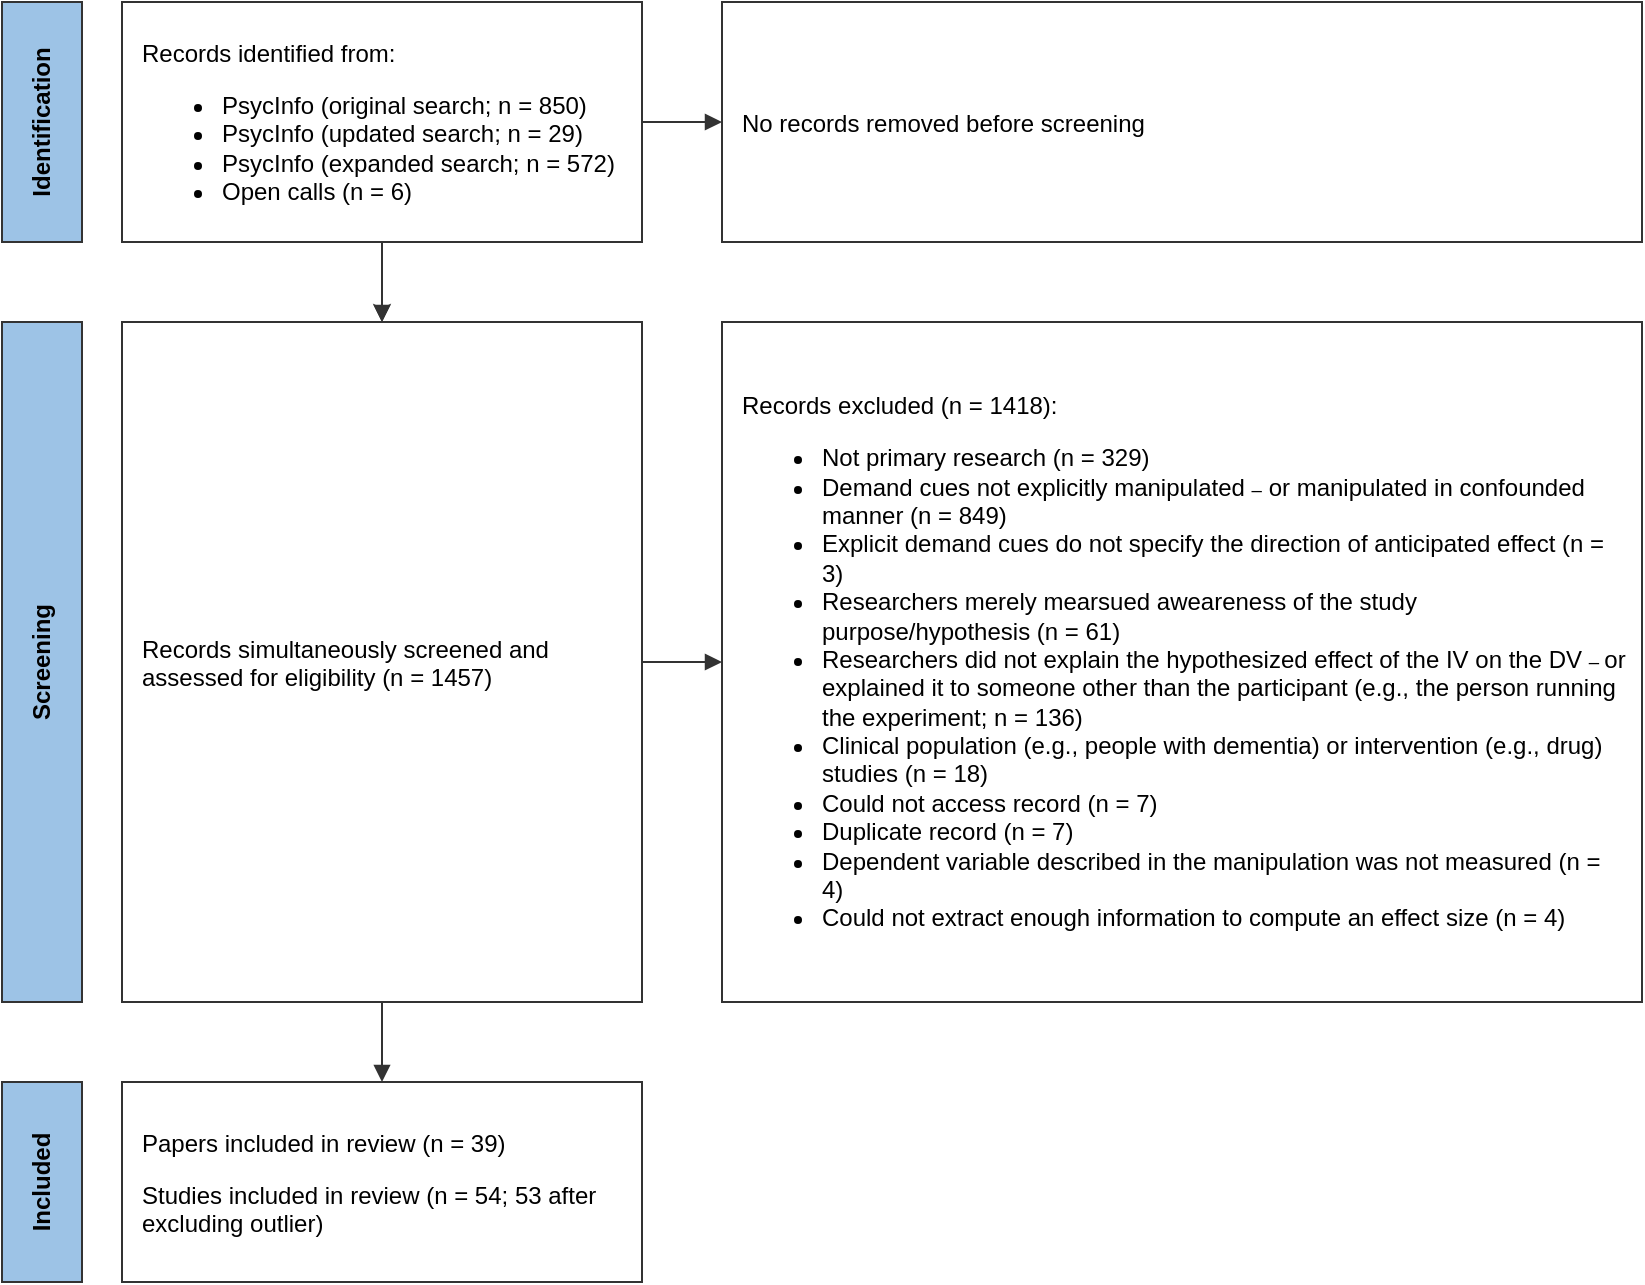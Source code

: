 <mxfile version="24.5.3" type="device" pages="10">
  <diagram id="piW5OMK61M_fQfiwsTg8" name="PRISMA">
    <mxGraphModel dx="1235" dy="731" grid="1" gridSize="10" guides="1" tooltips="1" connect="1" arrows="1" fold="1" page="1" pageScale="1" pageWidth="850" pageHeight="1100" math="0" shadow="0">
      <root>
        <mxCell id="0" />
        <mxCell id="1" parent="0" />
        <mxCell id="FppYZfDL3XwRvYIJn-Vf-1" value="Identification" style="rounded=0;whiteSpace=wrap;html=1;rotation=-90;fillColor=#9DC3E6;fontStyle=1;strokeColor=#333333;" vertex="1" parent="1">
          <mxGeometry x="-20" y="160" width="120" height="40" as="geometry" />
        </mxCell>
        <mxCell id="FppYZfDL3XwRvYIJn-Vf-4" style="edgeStyle=orthogonalEdgeStyle;rounded=0;orthogonalLoop=1;jettySize=auto;html=1;exitX=1;exitY=0.5;exitDx=0;exitDy=0;entryX=0;entryY=0.5;entryDx=0;entryDy=0;endArrow=block;endFill=1;strokeColor=#333333;" edge="1" parent="1" source="FppYZfDL3XwRvYIJn-Vf-2" target="FppYZfDL3XwRvYIJn-Vf-3">
          <mxGeometry relative="1" as="geometry" />
        </mxCell>
        <mxCell id="FppYZfDL3XwRvYIJn-Vf-7" style="edgeStyle=orthogonalEdgeStyle;rounded=0;orthogonalLoop=1;jettySize=auto;html=1;exitX=0.5;exitY=1;exitDx=0;exitDy=0;strokeColor=#333333;" edge="1" parent="1" source="FppYZfDL3XwRvYIJn-Vf-2" target="FppYZfDL3XwRvYIJn-Vf-6">
          <mxGeometry relative="1" as="geometry" />
        </mxCell>
        <mxCell id="FppYZfDL3XwRvYIJn-Vf-8" value="" style="edgeStyle=orthogonalEdgeStyle;rounded=0;orthogonalLoop=1;jettySize=auto;html=1;endArrow=block;endFill=1;strokeColor=#333333;" edge="1" parent="1" source="FppYZfDL3XwRvYIJn-Vf-2" target="FppYZfDL3XwRvYIJn-Vf-6">
          <mxGeometry relative="1" as="geometry" />
        </mxCell>
        <mxCell id="FppYZfDL3XwRvYIJn-Vf-2" value="&lt;p style=&quot;margin-bottom: 0in; line-height: normal;&quot; class=&quot;MsoNormal&quot;&gt;&lt;span style=&quot;font-size: 9pt; font-family: Arial, sans-serif;&quot; lang=&quot;EN-AU&quot;&gt;Records identified from:&lt;/span&gt;&lt;/p&gt;&lt;p style=&quot;margin: 0in 0in 0in 14.2pt; line-height: normal;&quot; class=&quot;MsoNormal&quot;&gt;&lt;/p&gt;&lt;ul&gt;&lt;li&gt;&lt;span style=&quot;font-size: 9pt; font-family: Arial, sans-serif;&quot; lang=&quot;EN-AU&quot;&gt;PsycInfo (original search; n = 850)&lt;/span&gt;&lt;/li&gt;&lt;li&gt;PsycInfo (updated search; n = 29)&lt;/li&gt;&lt;li&gt;PsycInfo (expanded search; n = 572)&lt;/li&gt;&lt;li&gt;Open calls (n = 6)&lt;/li&gt;&lt;/ul&gt;" style="rounded=0;whiteSpace=wrap;html=1;rotation=0;align=left;spacingLeft=0;spacing=10;strokeColor=#333333;" vertex="1" parent="1">
          <mxGeometry x="80" y="120" width="260" height="120" as="geometry" />
        </mxCell>
        <mxCell id="FppYZfDL3XwRvYIJn-Vf-3" value="&lt;p style=&quot;margin-bottom:0in;line-height:normal&quot; class=&quot;MsoNormal&quot;&gt;&lt;span style=&quot;font-size: 9pt; font-family: Arial, sans-serif;&quot; lang=&quot;EN-AU&quot;&gt;No records removed before screening&lt;/span&gt;&lt;/p&gt;" style="rounded=0;whiteSpace=wrap;html=1;rotation=0;align=left;spacingLeft=0;spacing=10;strokeColor=#333333;spacingBottom=13;" vertex="1" parent="1">
          <mxGeometry x="380" y="120" width="460" height="120" as="geometry" />
        </mxCell>
        <mxCell id="FppYZfDL3XwRvYIJn-Vf-5" value="Screening" style="rounded=0;whiteSpace=wrap;html=1;rotation=-90;fillColor=#9DC3E6;fontStyle=1;strokeColor=#333333;" vertex="1" parent="1">
          <mxGeometry x="-130" y="430" width="340" height="40" as="geometry" />
        </mxCell>
        <mxCell id="FppYZfDL3XwRvYIJn-Vf-11" style="edgeStyle=orthogonalEdgeStyle;rounded=0;orthogonalLoop=1;jettySize=auto;html=1;exitX=1;exitY=0.5;exitDx=0;exitDy=0;entryX=0;entryY=0.5;entryDx=0;entryDy=0;endArrow=block;endFill=1;strokeColor=#333333;" edge="1" parent="1" source="FppYZfDL3XwRvYIJn-Vf-6" target="FppYZfDL3XwRvYIJn-Vf-10">
          <mxGeometry relative="1" as="geometry" />
        </mxCell>
        <mxCell id="FppYZfDL3XwRvYIJn-Vf-15" style="edgeStyle=orthogonalEdgeStyle;rounded=0;orthogonalLoop=1;jettySize=auto;html=1;exitX=0.5;exitY=1;exitDx=0;exitDy=0;strokeColor=#333333;endArrow=block;endFill=1;" edge="1" parent="1" source="FppYZfDL3XwRvYIJn-Vf-6" target="FppYZfDL3XwRvYIJn-Vf-14">
          <mxGeometry relative="1" as="geometry" />
        </mxCell>
        <mxCell id="FppYZfDL3XwRvYIJn-Vf-6" value="&lt;p style=&quot;margin-bottom:0in;line-height:normal&quot; class=&quot;MsoNormal&quot;&gt;&lt;span style=&quot;font-size: 9pt; font-family: Arial, sans-serif;&quot; lang=&quot;EN-AU&quot;&gt;Records&amp;nbsp;&lt;/span&gt;&lt;span style=&quot;font-family: Arial, sans-serif; background-color: initial;&quot;&gt;simultaneously&amp;nbsp;&lt;/span&gt;&lt;span style=&quot;background-color: initial; font-size: 9pt; font-family: Arial, sans-serif;&quot; lang=&quot;EN-AU&quot;&gt;screened and assessed for eligibility&amp;nbsp;&lt;/span&gt;&lt;span style=&quot;background-color: initial; font-size: 9pt; font-family: Arial, sans-serif;&quot;&gt;(n = 1457)&lt;/span&gt;&lt;/p&gt;" style="rounded=0;whiteSpace=wrap;html=1;rotation=0;align=left;spacingLeft=0;spacing=10;strokeColor=#333333;spacingBottom=13;" vertex="1" parent="1">
          <mxGeometry x="80" y="280" width="260" height="340" as="geometry" />
        </mxCell>
        <mxCell id="FppYZfDL3XwRvYIJn-Vf-10" value="&lt;p class=&quot;MsoNormal&quot; style=&quot;margin-bottom: 0in; line-height: normal;&quot;&gt;&lt;span lang=&quot;EN-AU&quot; style=&quot;font-size: 9pt;&quot;&gt;Records excluded (n = 1418):&lt;/span&gt;&lt;/p&gt;&lt;p class=&quot;MsoNormal&quot; style=&quot;margin: 0in 0in 0in 14.2pt; line-height: normal;&quot;&gt;&lt;/p&gt;&lt;ul&gt;&lt;li&gt;&lt;span style=&quot;background-color: initial;&quot;&gt;&lt;font&gt;Not primary research (&lt;/font&gt;n = 329)&lt;/span&gt;&lt;br&gt;&lt;/li&gt;&lt;li&gt;Demand cues not explicitly manipulated&amp;nbsp;&lt;span style=&quot;font-size: 7pt; line-height: 107%; font-family: Arial, sans-serif;&quot; lang=&quot;EN-AU&quot;&gt;–&lt;/span&gt;&amp;nbsp;or manipulated in confounded manner (n = 849)&lt;/li&gt;&lt;li&gt;Explicit demand cues do not specify the direction of anticipated effect (n = 3)&lt;/li&gt;&lt;li&gt;Researchers merely mearsued aweareness of the study purpose/hypothesis (n = 61)&lt;/li&gt;&lt;li&gt;Researchers did not explain the hypothesized effect of the IV on the DV&amp;nbsp;&lt;span style=&quot;font-size: 7pt; line-height: 9.987px; font-family: Arial, sans-serif;&quot; lang=&quot;EN-AU&quot;&gt;–&amp;nbsp;&lt;/span&gt;or explained it to someone other than the participant (e.g., the person running the experiment; n = 136)&lt;/li&gt;&lt;li&gt;Clinical population (e.g., people with dementia) or intervention (e.g., drug) studies (n = 18)&lt;/li&gt;&lt;li&gt;Could not access record (n = 7)&lt;/li&gt;&lt;li&gt;Duplicate record (n = 7)&lt;/li&gt;&lt;li&gt;Dependent variable described in the manipulation was not measured (n = 4)&lt;/li&gt;&lt;li&gt;Could not extract enough information to compute an effect size (n = 4)&lt;/li&gt;&lt;/ul&gt;" style="rounded=0;whiteSpace=wrap;html=1;rotation=0;align=left;spacingLeft=0;spacing=10;strokeColor=#333333;fontFamily=Helvetica;" vertex="1" parent="1">
          <mxGeometry x="380" y="280" width="460" height="340" as="geometry" />
        </mxCell>
        <mxCell id="FppYZfDL3XwRvYIJn-Vf-13" value="Included" style="rounded=0;whiteSpace=wrap;html=1;rotation=-90;fillColor=#9DC3E6;fontStyle=1;strokeColor=#333333;" vertex="1" parent="1">
          <mxGeometry x="-10" y="690" width="100" height="40" as="geometry" />
        </mxCell>
        <mxCell id="FppYZfDL3XwRvYIJn-Vf-14" value="&lt;p style=&quot;margin-bottom:0in;line-height:normal&quot; class=&quot;MsoNormal&quot;&gt;&lt;font face=&quot;Arial, sans-serif&quot;&gt;Papers included in review (n = 39)&lt;/font&gt;&lt;/p&gt;&lt;p style=&quot;margin-bottom:0in;line-height:normal&quot; class=&quot;MsoNormal&quot;&gt;&lt;font face=&quot;Arial, sans-serif&quot;&gt;Studies included in review (n = 54; 53 after excluding outlier)&lt;/font&gt;&lt;/p&gt;" style="rounded=0;whiteSpace=wrap;html=1;rotation=0;align=left;spacingLeft=0;spacing=10;strokeColor=#333333;spacingBottom=13;" vertex="1" parent="1">
          <mxGeometry x="80" y="660" width="260" height="100" as="geometry" />
        </mxCell>
      </root>
    </mxGraphModel>
  </diagram>
  <diagram name="FrameworkFigure" id="fj6JEE7aAOzdSKQT0K79">
    <mxGraphModel dx="1034" dy="668" grid="1" gridSize="10" guides="1" tooltips="1" connect="1" arrows="1" fold="1" page="1" pageScale="1" pageWidth="850" pageHeight="1100" math="0" shadow="0">
      <root>
        <mxCell id="W6mTXaQ9IeUOfq4sN8dO-0" />
        <mxCell id="W6mTXaQ9IeUOfq4sN8dO-1" parent="W6mTXaQ9IeUOfq4sN8dO-0" />
        <mxCell id="tTmsiW77X0-dghV55GXU-0" value="" style="rounded=0;whiteSpace=wrap;html=1;verticalAlign=top;align=center;strokeColor=none;" parent="W6mTXaQ9IeUOfq4sN8dO-1" vertex="1">
          <mxGeometry y="110" width="850" height="620" as="geometry" />
        </mxCell>
        <mxCell id="W6mTXaQ9IeUOfq4sN8dO-3" value="demand characteristics" style="rounded=1;whiteSpace=wrap;html=1;strokeColor=#AFAFAF;" parent="W6mTXaQ9IeUOfq4sN8dO-1" vertex="1">
          <mxGeometry x="10" y="400" width="90" height="40" as="geometry" />
        </mxCell>
        <mxCell id="W6mTXaQ9IeUOfq4sN8dO-4" style="edgeStyle=orthogonalEdgeStyle;rounded=1;orthogonalLoop=1;jettySize=auto;html=1;exitX=1;exitY=0.5;exitDx=0;exitDy=0;entryX=0;entryY=0.5;entryDx=0;entryDy=0;strokeColor=#AFAFAF;endArrow=none;endFill=0;" parent="W6mTXaQ9IeUOfq4sN8dO-1" source="W6mTXaQ9IeUOfq4sN8dO-5" target="W6mTXaQ9IeUOfq4sN8dO-16" edge="1">
          <mxGeometry relative="1" as="geometry">
            <mxPoint x="740" y="299.83" as="targetPoint" />
          </mxGeometry>
        </mxCell>
        <mxCell id="W6mTXaQ9IeUOfq4sN8dO-5" value="nonacquiescent" style="rounded=1;whiteSpace=wrap;html=1;strokeColor=#AFAFAF;align=center;" parent="W6mTXaQ9IeUOfq4sN8dO-1" vertex="1">
          <mxGeometry x="450" y="279.83" width="110" height="40" as="geometry" />
        </mxCell>
        <mxCell id="W6mTXaQ9IeUOfq4sN8dO-6" style="edgeStyle=orthogonalEdgeStyle;rounded=1;orthogonalLoop=1;jettySize=auto;html=1;exitX=1;exitY=0.5;exitDx=0;exitDy=0;entryX=0;entryY=0.5;entryDx=0;entryDy=0;strokeColor=#AFAFAF;endArrow=none;endFill=0;" parent="W6mTXaQ9IeUOfq4sN8dO-1" source="W6mTXaQ9IeUOfq4sN8dO-8" target="W6mTXaQ9IeUOfq4sN8dO-10" edge="1">
          <mxGeometry relative="1" as="geometry" />
        </mxCell>
        <mxCell id="W6mTXaQ9IeUOfq4sN8dO-7" style="edgeStyle=orthogonalEdgeStyle;rounded=1;orthogonalLoop=1;jettySize=auto;html=1;exitX=1;exitY=0.5;exitDx=0;exitDy=0;entryX=0;entryY=0.5;entryDx=0;entryDy=0;strokeColor=#AFAFAF;endArrow=none;endFill=0;" parent="W6mTXaQ9IeUOfq4sN8dO-1" source="W6mTXaQ9IeUOfq4sN8dO-8" target="W6mTXaQ9IeUOfq4sN8dO-12" edge="1">
          <mxGeometry relative="1" as="geometry" />
        </mxCell>
        <mxCell id="W6mTXaQ9IeUOfq4sN8dO-8" value="counteracquiescent" style="rounded=1;whiteSpace=wrap;html=1;strokeColor=#AFAFAF;align=center;" parent="W6mTXaQ9IeUOfq4sN8dO-1" vertex="1">
          <mxGeometry x="450" y="399.83" width="110" height="40" as="geometry" />
        </mxCell>
        <mxCell id="W6mTXaQ9IeUOfq4sN8dO-9" style="edgeStyle=orthogonalEdgeStyle;rounded=1;orthogonalLoop=1;jettySize=auto;html=1;exitX=1;exitY=0.5;exitDx=0;exitDy=0;entryX=0;entryY=0.5;entryDx=0;entryDy=0;strokeColor=#AFAFAF;endArrow=none;endFill=0;" parent="W6mTXaQ9IeUOfq4sN8dO-1" source="W6mTXaQ9IeUOfq4sN8dO-10" target="W6mTXaQ9IeUOfq4sN8dO-13" edge="1">
          <mxGeometry relative="1" as="geometry" />
        </mxCell>
        <mxCell id="W6mTXaQ9IeUOfq4sN8dO-10" value="no opportunity" style="rounded=1;whiteSpace=wrap;html=1;strokeColor=#AFAFAF;align=center;" parent="W6mTXaQ9IeUOfq4sN8dO-1" vertex="1">
          <mxGeometry x="600" y="339.83" width="100" height="40" as="geometry" />
        </mxCell>
        <mxCell id="W6mTXaQ9IeUOfq4sN8dO-11" style="edgeStyle=orthogonalEdgeStyle;rounded=1;orthogonalLoop=1;jettySize=auto;html=1;exitX=1;exitY=0.5;exitDx=0;exitDy=0;entryX=0;entryY=0.5;entryDx=0;entryDy=0;strokeColor=#AFAFAF;endArrow=none;endFill=0;" parent="W6mTXaQ9IeUOfq4sN8dO-1" source="W6mTXaQ9IeUOfq4sN8dO-12" target="W6mTXaQ9IeUOfq4sN8dO-14" edge="1">
          <mxGeometry relative="1" as="geometry" />
        </mxCell>
        <mxCell id="W6mTXaQ9IeUOfq4sN8dO-12" value="opportunity" style="rounded=1;whiteSpace=wrap;html=1;strokeColor=#AFAFAF;align=center;" parent="W6mTXaQ9IeUOfq4sN8dO-1" vertex="1">
          <mxGeometry x="600" y="459.83" width="100" height="40" as="geometry" />
        </mxCell>
        <mxCell id="W6mTXaQ9IeUOfq4sN8dO-13" value="&lt;font color=&quot;#e6c8c6&quot; size=&quot;1&quot;&gt;&lt;b style=&quot;font-size: 21px;&quot;&gt;*&lt;/b&gt;&lt;/font&gt;" style="rounded=1;whiteSpace=wrap;html=1;fontColor=#000000;spacingLeft=5;align=center;strokeColor=#AFAFAF;fontStyle=0;fontSize=17;fillColor=#F2F2F2;spacingTop=7;" parent="W6mTXaQ9IeUOfq4sN8dO-1" vertex="1">
          <mxGeometry x="740" y="339.83" width="90" height="40" as="geometry" />
        </mxCell>
        <mxCell id="W6mTXaQ9IeUOfq4sN8dO-14" value="" style="rounded=1;whiteSpace=wrap;html=1;fontColor=#000000;align=center;spacingLeft=5;strokeColor=#AFAFAF;fontStyle=0;fontSize=22;fillColor=#FDDDDA;" parent="W6mTXaQ9IeUOfq4sN8dO-1" vertex="1">
          <mxGeometry x="740" y="459.83" width="90" height="40" as="geometry" />
        </mxCell>
        <mxCell id="W6mTXaQ9IeUOfq4sN8dO-15" value="Motivation" style="text;html=1;strokeColor=none;fillColor=none;align=center;verticalAlign=middle;whiteSpace=wrap;rounded=0;perimeterSpacing=8;fontStyle=1" parent="W6mTXaQ9IeUOfq4sN8dO-1" vertex="1">
          <mxGeometry x="445" y="220" width="120" height="30" as="geometry" />
        </mxCell>
        <mxCell id="W6mTXaQ9IeUOfq4sN8dO-16" value="" style="rounded=1;whiteSpace=wrap;html=1;fontColor=#000000;spacingLeft=5;align=center;strokeColor=#AFAFAF;fontStyle=0;fontSize=17;fillColor=#F2F2F2;" parent="W6mTXaQ9IeUOfq4sN8dO-1" vertex="1">
          <mxGeometry x="740" y="279.83" width="90" height="40" as="geometry" />
        </mxCell>
        <mxCell id="W6mTXaQ9IeUOfq4sN8dO-17" style="edgeStyle=orthogonalEdgeStyle;rounded=1;orthogonalLoop=1;jettySize=auto;html=1;exitX=1;exitY=0.5;exitDx=0;exitDy=0;entryX=0;entryY=0.5;entryDx=0;entryDy=0;strokeColor=#AFAFAF;endArrow=none;endFill=0;" parent="W6mTXaQ9IeUOfq4sN8dO-1" source="W6mTXaQ9IeUOfq4sN8dO-19" target="W6mTXaQ9IeUOfq4sN8dO-21" edge="1">
          <mxGeometry relative="1" as="geometry" />
        </mxCell>
        <mxCell id="W6mTXaQ9IeUOfq4sN8dO-18" style="edgeStyle=orthogonalEdgeStyle;rounded=1;orthogonalLoop=1;jettySize=auto;html=1;exitX=1;exitY=0.5;exitDx=0;exitDy=0;entryX=0;entryY=0.5;entryDx=0;entryDy=0;strokeColor=#AFAFAF;endArrow=none;endFill=0;" parent="W6mTXaQ9IeUOfq4sN8dO-1" source="W6mTXaQ9IeUOfq4sN8dO-19" target="W6mTXaQ9IeUOfq4sN8dO-23" edge="1">
          <mxGeometry relative="1" as="geometry" />
        </mxCell>
        <mxCell id="W6mTXaQ9IeUOfq4sN8dO-19" value="acquiescent" style="rounded=1;whiteSpace=wrap;html=1;strokeColor=#AFAFAF;align=center;" parent="W6mTXaQ9IeUOfq4sN8dO-1" vertex="1">
          <mxGeometry x="450" y="579.83" width="110" height="40" as="geometry" />
        </mxCell>
        <mxCell id="W6mTXaQ9IeUOfq4sN8dO-20" style="edgeStyle=orthogonalEdgeStyle;rounded=1;orthogonalLoop=1;jettySize=auto;html=1;exitX=1;exitY=0.5;exitDx=0;exitDy=0;entryX=0;entryY=0.5;entryDx=0;entryDy=0;strokeColor=#AFAFAF;endArrow=none;endFill=0;" parent="W6mTXaQ9IeUOfq4sN8dO-1" source="W6mTXaQ9IeUOfq4sN8dO-21" target="W6mTXaQ9IeUOfq4sN8dO-24" edge="1">
          <mxGeometry relative="1" as="geometry" />
        </mxCell>
        <mxCell id="W6mTXaQ9IeUOfq4sN8dO-21" value="no opportunity" style="rounded=1;whiteSpace=wrap;html=1;strokeColor=#AFAFAF;align=center;" parent="W6mTXaQ9IeUOfq4sN8dO-1" vertex="1">
          <mxGeometry x="600" y="519.83" width="100" height="40" as="geometry" />
        </mxCell>
        <mxCell id="W6mTXaQ9IeUOfq4sN8dO-22" style="edgeStyle=orthogonalEdgeStyle;rounded=1;orthogonalLoop=1;jettySize=auto;html=1;exitX=1;exitY=0.5;exitDx=0;exitDy=0;entryX=0;entryY=0.5;entryDx=0;entryDy=0;strokeColor=#AFAFAF;endArrow=none;endFill=0;" parent="W6mTXaQ9IeUOfq4sN8dO-1" source="W6mTXaQ9IeUOfq4sN8dO-23" target="W6mTXaQ9IeUOfq4sN8dO-25" edge="1">
          <mxGeometry relative="1" as="geometry">
            <mxPoint x="675" y="650.0" as="sourcePoint" />
            <mxPoint x="715" y="650.0" as="targetPoint" />
          </mxGeometry>
        </mxCell>
        <mxCell id="W6mTXaQ9IeUOfq4sN8dO-23" value="opportunity" style="rounded=1;whiteSpace=wrap;html=1;strokeColor=#AFAFAF;align=center;" parent="W6mTXaQ9IeUOfq4sN8dO-1" vertex="1">
          <mxGeometry x="600" y="639.83" width="100" height="40" as="geometry" />
        </mxCell>
        <mxCell id="W6mTXaQ9IeUOfq4sN8dO-24" value="&lt;b style=&quot;color: rgb(165, 199, 197); font-size: 21px;&quot;&gt;*&lt;/b&gt;" style="rounded=1;whiteSpace=wrap;html=1;fontColor=#000000;spacingLeft=5;align=center;strokeColor=#AFAFAF;fontStyle=0;fontSize=17;fillColor=#F2F2F2;spacingTop=7;" parent="W6mTXaQ9IeUOfq4sN8dO-1" vertex="1">
          <mxGeometry x="740" y="519.83" width="90" height="40" as="geometry" />
        </mxCell>
        <mxCell id="W6mTXaQ9IeUOfq4sN8dO-25" value="" style="rounded=1;whiteSpace=wrap;html=1;fontColor=#000000;align=center;spacingLeft=5;strokeColor=#AFAFAF;fontStyle=0;fontSize=22;fillColor=#BFE5E2;" parent="W6mTXaQ9IeUOfq4sN8dO-1" vertex="1">
          <mxGeometry x="740" y="639.83" width="90" height="40" as="geometry" />
        </mxCell>
        <mxCell id="W6mTXaQ9IeUOfq4sN8dO-26" value="&lt;span style=&quot;border-color: var(--border-color);&quot;&gt;&lt;b style=&quot;font-weight: bold; border-color: var(--border-color);&quot;&gt;Expectancy account&lt;br style=&quot;border-color: var(--border-color);&quot;&gt;&lt;/b&gt;&lt;font style=&quot;font-size: 10px;&quot;&gt;Stewart-Williams &amp;amp; Podd (2004)&lt;/font&gt;&lt;br style=&quot;border-color: var(--border-color);&quot;&gt;&lt;/span&gt;" style="text;html=1;strokeColor=#AFAFAF;fillColor=none;align=center;verticalAlign=middle;whiteSpace=wrap;rounded=1;fontStyle=0;fontColor=#000000;" parent="W6mTXaQ9IeUOfq4sN8dO-1" vertex="1">
          <mxGeometry x="120" y="120" width="270" height="40" as="geometry" />
        </mxCell>
        <mxCell id="W6mTXaQ9IeUOfq4sN8dO-27" value="Opportunity" style="text;html=1;strokeColor=none;fillColor=none;align=center;verticalAlign=middle;whiteSpace=wrap;rounded=0;perimeterSpacing=8;fontStyle=1" parent="W6mTXaQ9IeUOfq4sN8dO-1" vertex="1">
          <mxGeometry x="595" y="220" width="100" height="30" as="geometry" />
        </mxCell>
        <mxCell id="W6mTXaQ9IeUOfq4sN8dO-28" value="" style="endArrow=none;html=1;rounded=1;strokeColor=#AFAFAF;fontColor=#FFFFFF;" parent="W6mTXaQ9IeUOfq4sN8dO-1" edge="1">
          <mxGeometry width="50" height="50" relative="1" as="geometry">
            <mxPoint x="600" y="260" as="sourcePoint" />
            <mxPoint x="700" y="260" as="targetPoint" />
          </mxGeometry>
        </mxCell>
        <mxCell id="W6mTXaQ9IeUOfq4sN8dO-29" value="" style="rounded=1;whiteSpace=wrap;html=1;fontColor=#000000;spacingLeft=5;align=center;strokeColor=#AFAFAF;fontStyle=0;fontSize=17;fillColor=#BFE5E2;" parent="W6mTXaQ9IeUOfq4sN8dO-1" vertex="1">
          <mxGeometry x="135" y="690.17" width="30" height="30" as="geometry" />
        </mxCell>
        <mxCell id="W6mTXaQ9IeUOfq4sN8dO-30" value="hypothesis-consistent shifts in responses" style="rounded=1;whiteSpace=wrap;html=1;strokeColor=none;align=left;fontSize=10;fillColor=none;" parent="W6mTXaQ9IeUOfq4sN8dO-1" vertex="1">
          <mxGeometry x="175" y="690.17" width="110" height="30" as="geometry" />
        </mxCell>
        <mxCell id="W6mTXaQ9IeUOfq4sN8dO-31" value="" style="rounded=1;whiteSpace=wrap;html=1;fontColor=#000000;spacingLeft=5;align=center;strokeColor=#AFAFAF;fontStyle=0;fontSize=17;fillColor=#FDDDDA;" parent="W6mTXaQ9IeUOfq4sN8dO-1" vertex="1">
          <mxGeometry x="325" y="690.17" width="30" height="30" as="geometry" />
        </mxCell>
        <mxCell id="W6mTXaQ9IeUOfq4sN8dO-32" value="hypothesis-&lt;i&gt;in&lt;/i&gt;consistent shifts in responses" style="rounded=1;whiteSpace=wrap;html=1;strokeColor=none;align=left;fontSize=10;fillColor=none;" parent="W6mTXaQ9IeUOfq4sN8dO-1" vertex="1">
          <mxGeometry x="365" y="690.17" width="110" height="30" as="geometry" />
        </mxCell>
        <mxCell id="W6mTXaQ9IeUOfq4sN8dO-33" value="" style="rounded=1;whiteSpace=wrap;html=1;fontColor=#000000;spacingLeft=5;align=center;strokeColor=#AFAFAF;fontStyle=0;fontSize=17;fillColor=#E6E6E6;" parent="W6mTXaQ9IeUOfq4sN8dO-1" vertex="1">
          <mxGeometry x="515" y="690.17" width="30" height="30" as="geometry" />
        </mxCell>
        <mxCell id="W6mTXaQ9IeUOfq4sN8dO-34" value="no shift in responses" style="rounded=1;whiteSpace=wrap;html=1;strokeColor=none;align=left;fontSize=10;fillColor=none;" parent="W6mTXaQ9IeUOfq4sN8dO-1" vertex="1">
          <mxGeometry x="555" y="690.17" width="110" height="30" as="geometry" />
        </mxCell>
        <mxCell id="W6mTXaQ9IeUOfq4sN8dO-35" value="expect" style="rounded=1;whiteSpace=wrap;html=1;strokeColor=#AFAFAF;align=center;" parent="W6mTXaQ9IeUOfq4sN8dO-1" vertex="1">
          <mxGeometry x="140" y="280" width="110" height="40" as="geometry" />
        </mxCell>
        <mxCell id="W6mTXaQ9IeUOfq4sN8dO-36" value="do not expect" style="rounded=1;whiteSpace=wrap;html=1;strokeColor=#AFAFAF;align=center;" parent="W6mTXaQ9IeUOfq4sN8dO-1" vertex="1">
          <mxGeometry x="140" y="580" width="110" height="40" as="geometry" />
        </mxCell>
        <mxCell id="W6mTXaQ9IeUOfq4sN8dO-37" style="edgeStyle=orthogonalEdgeStyle;rounded=1;orthogonalLoop=1;jettySize=auto;html=1;exitX=1;exitY=0.5;exitDx=0;exitDy=0;entryX=0;entryY=0.5;entryDx=0;entryDy=0;strokeColor=#AFAFAF;endArrow=none;endFill=0;" parent="W6mTXaQ9IeUOfq4sN8dO-1" source="W6mTXaQ9IeUOfq4sN8dO-3" target="W6mTXaQ9IeUOfq4sN8dO-35" edge="1">
          <mxGeometry relative="1" as="geometry">
            <mxPoint x="410" y="500" as="sourcePoint" />
            <mxPoint x="450" y="440" as="targetPoint" />
          </mxGeometry>
        </mxCell>
        <mxCell id="W6mTXaQ9IeUOfq4sN8dO-38" style="edgeStyle=orthogonalEdgeStyle;rounded=1;orthogonalLoop=1;jettySize=auto;html=1;exitX=1;exitY=0.5;exitDx=0;exitDy=0;entryX=0;entryY=0.5;entryDx=0;entryDy=0;strokeColor=#AFAFAF;endArrow=none;endFill=0;" parent="W6mTXaQ9IeUOfq4sN8dO-1" source="W6mTXaQ9IeUOfq4sN8dO-3" target="W6mTXaQ9IeUOfq4sN8dO-36" edge="1">
          <mxGeometry relative="1" as="geometry">
            <mxPoint x="110" y="380" as="sourcePoint" />
            <mxPoint x="150" y="300" as="targetPoint" />
          </mxGeometry>
        </mxCell>
        <mxCell id="W6mTXaQ9IeUOfq4sN8dO-39" value="" style="rounded=1;whiteSpace=wrap;html=1;fontColor=#000000;align=center;spacingLeft=5;strokeColor=#AFAFAF;fontStyle=0;fontSize=22;fillColor=#BFE5E2;" parent="W6mTXaQ9IeUOfq4sN8dO-1" vertex="1">
          <mxGeometry x="290" y="280" width="90" height="40" as="geometry" />
        </mxCell>
        <mxCell id="W6mTXaQ9IeUOfq4sN8dO-40" value="" style="rounded=1;whiteSpace=wrap;html=1;fontColor=#000000;align=center;spacingLeft=5;strokeColor=#AFAFAF;fontStyle=0;fontSize=22;fillColor=#FDDDDA;" parent="W6mTXaQ9IeUOfq4sN8dO-1" vertex="1">
          <mxGeometry x="290" y="580" width="90" height="40" as="geometry" />
        </mxCell>
        <mxCell id="W6mTXaQ9IeUOfq4sN8dO-41" style="edgeStyle=orthogonalEdgeStyle;rounded=1;orthogonalLoop=1;jettySize=auto;html=1;exitX=1;exitY=0.5;exitDx=0;exitDy=0;strokeColor=#AFAFAF;endArrow=none;endFill=0;entryX=0;entryY=0.5;entryDx=0;entryDy=0;" parent="W6mTXaQ9IeUOfq4sN8dO-1" source="W6mTXaQ9IeUOfq4sN8dO-35" target="W6mTXaQ9IeUOfq4sN8dO-39" edge="1">
          <mxGeometry relative="1" as="geometry">
            <mxPoint x="270" y="330" as="targetPoint" />
            <mxPoint x="550" y="310" as="sourcePoint" />
          </mxGeometry>
        </mxCell>
        <mxCell id="W6mTXaQ9IeUOfq4sN8dO-47" value="" style="endArrow=none;html=1;rounded=1;strokeColor=#AFAFAF;fontColor=#FFFFFF;entryX=0.934;entryY=0.842;entryDx=0;entryDy=0;entryPerimeter=0;" parent="W6mTXaQ9IeUOfq4sN8dO-1" edge="1">
          <mxGeometry width="50" height="50" relative="1" as="geometry">
            <mxPoint x="450" y="260.0" as="sourcePoint" />
            <mxPoint x="559.684" y="260.562" as="targetPoint" />
          </mxGeometry>
        </mxCell>
        <mxCell id="W6mTXaQ9IeUOfq4sN8dO-48" value="&lt;b&gt;Hybrid account&lt;br&gt;&lt;/b&gt;&lt;span style=&quot;font-size: 10px;&quot;&gt;Coles, Gaertner, et al., (2022); Corneille &amp;amp; Lush (2023)&amp;nbsp;&lt;/span&gt;&lt;font size=&quot;1&quot; style=&quot;&quot;&gt;&lt;b style=&quot;font-size: 13px;&quot;&gt;*&lt;/b&gt;&lt;/font&gt;&lt;b&gt;&lt;br&gt;&lt;/b&gt;" style="text;html=1;strokeColor=#AFAFAF;fillColor=none;align=center;verticalAlign=top;whiteSpace=wrap;rounded=1;fontStyle=0;fontColor=#000000;" parent="W6mTXaQ9IeUOfq4sN8dO-1" vertex="1">
          <mxGeometry x="120" y="170" width="720" height="40" as="geometry" />
        </mxCell>
        <mxCell id="W6mTXaQ9IeUOfq4sN8dO-49" value="Expectations about hypothesized effect" style="text;html=1;strokeColor=none;fillColor=none;align=center;verticalAlign=middle;whiteSpace=wrap;rounded=0;perimeterSpacing=8;fontStyle=1" parent="W6mTXaQ9IeUOfq4sN8dO-1" vertex="1">
          <mxGeometry x="130" y="220" width="130" height="30" as="geometry" />
        </mxCell>
        <mxCell id="W6mTXaQ9IeUOfq4sN8dO-50" value="" style="endArrow=none;html=1;rounded=1;strokeColor=#AFAFAF;fontColor=#FFFFFF;" parent="W6mTXaQ9IeUOfq4sN8dO-1" edge="1">
          <mxGeometry width="50" height="50" relative="1" as="geometry">
            <mxPoint x="140" y="260" as="sourcePoint" />
            <mxPoint x="250" y="260" as="targetPoint" />
          </mxGeometry>
        </mxCell>
        <mxCell id="OBYFd2zPQmpnn6hdSpxJ-1" style="edgeStyle=orthogonalEdgeStyle;rounded=1;orthogonalLoop=1;jettySize=auto;html=1;exitX=1;exitY=0.5;exitDx=0;exitDy=0;strokeColor=#AFAFAF;endArrow=none;endFill=0;entryX=0;entryY=0.5;entryDx=0;entryDy=0;" parent="W6mTXaQ9IeUOfq4sN8dO-1" source="W6mTXaQ9IeUOfq4sN8dO-3" target="W6mTXaQ9IeUOfq4sN8dO-8" edge="1">
          <mxGeometry relative="1" as="geometry">
            <mxPoint x="320" y="370" as="targetPoint" />
            <mxPoint x="280" y="370" as="sourcePoint" />
          </mxGeometry>
        </mxCell>
        <mxCell id="hRosQCICb63Phg89slky-1" style="edgeStyle=orthogonalEdgeStyle;rounded=1;orthogonalLoop=1;jettySize=auto;html=1;exitX=1;exitY=0.5;exitDx=0;exitDy=0;strokeColor=#AFAFAF;endArrow=none;endFill=0;entryX=0;entryY=0.5;entryDx=0;entryDy=0;" parent="W6mTXaQ9IeUOfq4sN8dO-1" source="W6mTXaQ9IeUOfq4sN8dO-3" target="W6mTXaQ9IeUOfq4sN8dO-5" edge="1">
          <mxGeometry relative="1" as="geometry">
            <mxPoint x="490" y="430" as="targetPoint" />
            <mxPoint x="130" y="430" as="sourcePoint" />
            <Array as="points">
              <mxPoint x="420" y="420" />
              <mxPoint x="420" y="300" />
            </Array>
          </mxGeometry>
        </mxCell>
        <mxCell id="hRosQCICb63Phg89slky-3" style="edgeStyle=orthogonalEdgeStyle;rounded=1;orthogonalLoop=1;jettySize=auto;html=1;exitX=1;exitY=0.5;exitDx=0;exitDy=0;strokeColor=#AFAFAF;endArrow=none;endFill=0;entryX=0;entryY=0.5;entryDx=0;entryDy=0;" parent="W6mTXaQ9IeUOfq4sN8dO-1" source="W6mTXaQ9IeUOfq4sN8dO-3" target="W6mTXaQ9IeUOfq4sN8dO-19" edge="1">
          <mxGeometry relative="1" as="geometry">
            <mxPoint x="500" y="440" as="targetPoint" />
            <mxPoint x="140" y="440" as="sourcePoint" />
            <Array as="points">
              <mxPoint x="420" y="420" />
              <mxPoint x="420" y="600" />
            </Array>
          </mxGeometry>
        </mxCell>
        <mxCell id="hRosQCICb63Phg89slky-4" style="edgeStyle=orthogonalEdgeStyle;rounded=1;orthogonalLoop=1;jettySize=auto;html=1;exitX=1;exitY=0.5;exitDx=0;exitDy=0;strokeColor=#AFAFAF;endArrow=none;endFill=0;" parent="W6mTXaQ9IeUOfq4sN8dO-1" source="W6mTXaQ9IeUOfq4sN8dO-36" edge="1">
          <mxGeometry relative="1" as="geometry">
            <mxPoint x="290" y="600" as="targetPoint" />
            <mxPoint x="260" y="310" as="sourcePoint" />
          </mxGeometry>
        </mxCell>
        <mxCell id="ySqB9y5LmzH9-VZmrS6V-0" value="&lt;b&gt;Motivation account&lt;br&gt;&lt;/b&gt;&lt;span style=&quot;font-size: 10px;&quot;&gt;Rosnow &amp;amp; Rosenthal (1997)&lt;/span&gt;&lt;b&gt;&lt;br&gt;&lt;/b&gt;" style="text;html=1;strokeColor=#AFAFAF;fillColor=none;align=center;verticalAlign=top;whiteSpace=wrap;rounded=1;fontStyle=0;fontColor=#000000;" parent="W6mTXaQ9IeUOfq4sN8dO-1" vertex="1">
          <mxGeometry x="440" y="120" width="400" height="40" as="geometry" />
        </mxCell>
      </root>
    </mxGraphModel>
  </diagram>
  <diagram name="Copy of FrameworkFigure" id="3EEn1bfnIn2X8Jv0-6kL">
    <mxGraphModel dx="1050" dy="621" grid="1" gridSize="10" guides="1" tooltips="1" connect="1" arrows="1" fold="1" page="1" pageScale="1" pageWidth="850" pageHeight="1100" math="0" shadow="0">
      <root>
        <mxCell id="CavuVKHJWb358QcZzar0-0" />
        <mxCell id="CavuVKHJWb358QcZzar0-1" parent="CavuVKHJWb358QcZzar0-0" />
        <mxCell id="CavuVKHJWb358QcZzar0-3" value="hypothesis aware" style="rounded=1;whiteSpace=wrap;html=1;strokeColor=#AFAFAF;" parent="CavuVKHJWb358QcZzar0-1" vertex="1">
          <mxGeometry x="20" y="400" width="110" height="40" as="geometry" />
        </mxCell>
        <mxCell id="CavuVKHJWb358QcZzar0-5" value="nonacquiescent" style="rounded=1;whiteSpace=wrap;html=1;strokeColor=#AFAFAF;align=center;" parent="CavuVKHJWb358QcZzar0-1" vertex="1">
          <mxGeometry x="190" y="279.83" width="110" height="40" as="geometry" />
        </mxCell>
        <mxCell id="CavuVKHJWb358QcZzar0-6" style="edgeStyle=orthogonalEdgeStyle;rounded=1;orthogonalLoop=1;jettySize=auto;html=1;exitX=1;exitY=0.5;exitDx=0;exitDy=0;entryX=0;entryY=0.5;entryDx=0;entryDy=0;strokeColor=#AFAFAF;endArrow=none;endFill=0;" parent="CavuVKHJWb358QcZzar0-1" source="CavuVKHJWb358QcZzar0-8" target="CavuVKHJWb358QcZzar0-10" edge="1">
          <mxGeometry relative="1" as="geometry" />
        </mxCell>
        <mxCell id="CavuVKHJWb358QcZzar0-7" style="edgeStyle=orthogonalEdgeStyle;rounded=1;orthogonalLoop=1;jettySize=auto;html=1;exitX=1;exitY=0.5;exitDx=0;exitDy=0;entryX=0;entryY=0.5;entryDx=0;entryDy=0;strokeColor=#AFAFAF;endArrow=none;endFill=0;" parent="CavuVKHJWb358QcZzar0-1" source="CavuVKHJWb358QcZzar0-8" target="CavuVKHJWb358QcZzar0-12" edge="1">
          <mxGeometry relative="1" as="geometry" />
        </mxCell>
        <mxCell id="CavuVKHJWb358QcZzar0-8" value="counteracquiescent" style="rounded=1;whiteSpace=wrap;html=1;strokeColor=#AFAFAF;align=center;" parent="CavuVKHJWb358QcZzar0-1" vertex="1">
          <mxGeometry x="190" y="399.83" width="110" height="40" as="geometry" />
        </mxCell>
        <mxCell id="CavuVKHJWb358QcZzar0-10" value="no opportunity" style="rounded=1;whiteSpace=wrap;html=1;strokeColor=#AFAFAF;align=center;" parent="CavuVKHJWb358QcZzar0-1" vertex="1">
          <mxGeometry x="340" y="339.83" width="100" height="40" as="geometry" />
        </mxCell>
        <mxCell id="CavuVKHJWb358QcZzar0-12" value="opportunity" style="rounded=1;whiteSpace=wrap;html=1;strokeColor=#AFAFAF;align=center;" parent="CavuVKHJWb358QcZzar0-1" vertex="1">
          <mxGeometry x="340" y="459.83" width="100" height="40" as="geometry" />
        </mxCell>
        <mxCell id="CavuVKHJWb358QcZzar0-13" value="" style="rounded=1;whiteSpace=wrap;html=1;fontColor=#000000;spacingLeft=5;align=center;strokeColor=#AFAFAF;fontStyle=0;fontSize=17;fillColor=#F2F2F2;" parent="CavuVKHJWb358QcZzar0-1" vertex="1">
          <mxGeometry x="480" y="339.83" width="90" height="40" as="geometry" />
        </mxCell>
        <mxCell id="CavuVKHJWb358QcZzar0-14" value="&lt;font style=&quot;font-size: 12px;&quot;&gt;PC, I&lt;/font&gt;" style="rounded=1;whiteSpace=wrap;html=1;fontColor=#000000;align=center;spacingLeft=5;strokeColor=#AFAFAF;fontStyle=0;fontSize=22;fillColor=#FDDDDA;" parent="CavuVKHJWb358QcZzar0-1" vertex="1">
          <mxGeometry x="610" y="339.83" width="90" height="40" as="geometry" />
        </mxCell>
        <mxCell id="CavuVKHJWb358QcZzar0-16" value="" style="rounded=1;whiteSpace=wrap;html=1;fontColor=#000000;spacingLeft=5;align=center;strokeColor=#AFAFAF;fontStyle=0;fontSize=17;fillColor=#F2F2F2;" parent="CavuVKHJWb358QcZzar0-1" vertex="1">
          <mxGeometry x="480" y="279.83" width="90" height="40" as="geometry" />
        </mxCell>
        <mxCell id="CavuVKHJWb358QcZzar0-17" style="edgeStyle=orthogonalEdgeStyle;rounded=1;orthogonalLoop=1;jettySize=auto;html=1;exitX=1;exitY=0.5;exitDx=0;exitDy=0;entryX=0;entryY=0.5;entryDx=0;entryDy=0;strokeColor=#AFAFAF;endArrow=none;endFill=0;" parent="CavuVKHJWb358QcZzar0-1" source="CavuVKHJWb358QcZzar0-19" target="CavuVKHJWb358QcZzar0-21" edge="1">
          <mxGeometry relative="1" as="geometry" />
        </mxCell>
        <mxCell id="CavuVKHJWb358QcZzar0-18" style="edgeStyle=orthogonalEdgeStyle;rounded=1;orthogonalLoop=1;jettySize=auto;html=1;exitX=1;exitY=0.5;exitDx=0;exitDy=0;entryX=0;entryY=0.5;entryDx=0;entryDy=0;strokeColor=#AFAFAF;endArrow=none;endFill=0;" parent="CavuVKHJWb358QcZzar0-1" source="CavuVKHJWb358QcZzar0-19" target="CavuVKHJWb358QcZzar0-23" edge="1">
          <mxGeometry relative="1" as="geometry" />
        </mxCell>
        <mxCell id="CavuVKHJWb358QcZzar0-19" value="acquiescent" style="rounded=1;whiteSpace=wrap;html=1;strokeColor=#AFAFAF;align=center;" parent="CavuVKHJWb358QcZzar0-1" vertex="1">
          <mxGeometry x="190" y="579.83" width="110" height="40" as="geometry" />
        </mxCell>
        <mxCell id="CavuVKHJWb358QcZzar0-21" value="no opportunity" style="rounded=1;whiteSpace=wrap;html=1;strokeColor=#AFAFAF;align=center;" parent="CavuVKHJWb358QcZzar0-1" vertex="1">
          <mxGeometry x="340" y="519.83" width="100" height="40" as="geometry" />
        </mxCell>
        <mxCell id="CavuVKHJWb358QcZzar0-23" value="opportunity" style="rounded=1;whiteSpace=wrap;html=1;strokeColor=#AFAFAF;align=center;" parent="CavuVKHJWb358QcZzar0-1" vertex="1">
          <mxGeometry x="340" y="639.83" width="100" height="40" as="geometry" />
        </mxCell>
        <mxCell id="CavuVKHJWb358QcZzar0-24" value="" style="rounded=1;whiteSpace=wrap;html=1;fontColor=#000000;spacingLeft=5;align=center;strokeColor=#AFAFAF;fontStyle=0;fontSize=17;fillColor=#F2F2F2;" parent="CavuVKHJWb358QcZzar0-1" vertex="1">
          <mxGeometry x="480" y="519.83" width="90" height="40" as="geometry" />
        </mxCell>
        <mxCell id="CavuVKHJWb358QcZzar0-29" value="" style="rounded=1;whiteSpace=wrap;html=1;fontColor=#000000;spacingLeft=5;align=center;strokeColor=#AFAFAF;fontStyle=0;fontSize=17;fillColor=#BFE5E2;" parent="CavuVKHJWb358QcZzar0-1" vertex="1">
          <mxGeometry x="160" y="730.0" width="30" height="30" as="geometry" />
        </mxCell>
        <mxCell id="CavuVKHJWb358QcZzar0-30" value="hypothesis-consistent shifts in responses" style="rounded=1;whiteSpace=wrap;html=1;strokeColor=none;align=left;fontSize=10;fillColor=none;" parent="CavuVKHJWb358QcZzar0-1" vertex="1">
          <mxGeometry x="200" y="730.0" width="110" height="30" as="geometry" />
        </mxCell>
        <mxCell id="CavuVKHJWb358QcZzar0-31" value="" style="rounded=1;whiteSpace=wrap;html=1;fontColor=#000000;spacingLeft=5;align=center;strokeColor=#AFAFAF;fontStyle=0;fontSize=17;fillColor=#FDDDDA;" parent="CavuVKHJWb358QcZzar0-1" vertex="1">
          <mxGeometry x="350" y="730.0" width="30" height="30" as="geometry" />
        </mxCell>
        <mxCell id="CavuVKHJWb358QcZzar0-32" value="hypothesis-&lt;i&gt;in&lt;/i&gt;consistent shifts in responses" style="rounded=1;whiteSpace=wrap;html=1;strokeColor=none;align=left;fontSize=10;fillColor=none;" parent="CavuVKHJWb358QcZzar0-1" vertex="1">
          <mxGeometry x="390" y="730.0" width="110" height="30" as="geometry" />
        </mxCell>
        <mxCell id="CavuVKHJWb358QcZzar0-33" value="" style="rounded=1;whiteSpace=wrap;html=1;fontColor=#000000;spacingLeft=5;align=center;strokeColor=#AFAFAF;fontStyle=0;fontSize=17;fillColor=#E6E6E6;" parent="CavuVKHJWb358QcZzar0-1" vertex="1">
          <mxGeometry x="540" y="730.0" width="30" height="30" as="geometry" />
        </mxCell>
        <mxCell id="CavuVKHJWb358QcZzar0-34" value="no shift in responses" style="rounded=1;whiteSpace=wrap;html=1;strokeColor=none;align=left;fontSize=10;fillColor=none;" parent="CavuVKHJWb358QcZzar0-1" vertex="1">
          <mxGeometry x="580" y="730.0" width="110" height="30" as="geometry" />
        </mxCell>
        <mxCell id="CavuVKHJWb358QcZzar0-46" style="edgeStyle=orthogonalEdgeStyle;rounded=1;orthogonalLoop=1;jettySize=auto;html=1;exitX=1;exitY=0.5;exitDx=0;exitDy=0;strokeColor=#AFAFAF;endArrow=none;endFill=0;entryX=0;entryY=0.5;entryDx=0;entryDy=0;" parent="CavuVKHJWb358QcZzar0-1" source="CavuVKHJWb358QcZzar0-3" target="CavuVKHJWb358QcZzar0-8" edge="1">
          <mxGeometry relative="1" as="geometry">
            <mxPoint x="350" y="370" as="targetPoint" />
            <mxPoint x="310" y="370" as="sourcePoint" />
          </mxGeometry>
        </mxCell>
        <mxCell id="CavuVKHJWb358QcZzar0-47" style="edgeStyle=orthogonalEdgeStyle;rounded=1;orthogonalLoop=1;jettySize=auto;html=1;exitX=1;exitY=0.5;exitDx=0;exitDy=0;strokeColor=#AFAFAF;endArrow=none;endFill=0;entryX=0;entryY=0.5;entryDx=0;entryDy=0;" parent="CavuVKHJWb358QcZzar0-1" source="CavuVKHJWb358QcZzar0-3" target="CavuVKHJWb358QcZzar0-5" edge="1">
          <mxGeometry relative="1" as="geometry">
            <mxPoint x="520" y="430" as="targetPoint" />
            <mxPoint x="160" y="430" as="sourcePoint" />
            <Array as="points">
              <mxPoint x="160" y="420" />
              <mxPoint x="160" y="300" />
            </Array>
          </mxGeometry>
        </mxCell>
        <mxCell id="CavuVKHJWb358QcZzar0-48" style="edgeStyle=orthogonalEdgeStyle;rounded=1;orthogonalLoop=1;jettySize=auto;html=1;strokeColor=#AFAFAF;endArrow=none;endFill=0;entryX=0;entryY=0.5;entryDx=0;entryDy=0;exitX=1;exitY=0.5;exitDx=0;exitDy=0;" parent="CavuVKHJWb358QcZzar0-1" source="CavuVKHJWb358QcZzar0-3" target="CavuVKHJWb358QcZzar0-19" edge="1">
          <mxGeometry relative="1" as="geometry">
            <mxPoint x="240" y="440" as="targetPoint" />
            <mxPoint x="130" y="420" as="sourcePoint" />
            <Array as="points">
              <mxPoint x="160" y="420" />
              <mxPoint x="160" y="600" />
            </Array>
          </mxGeometry>
        </mxCell>
        <mxCell id="jRra6b06RkEcy4mUSQZ3-0" value="&lt;font style=&quot;font-size: 12px;&quot;&gt;Rosnow &amp;amp; Rosenthal, 1997&lt;/font&gt;&lt;span&gt;&lt;br&gt;&lt;/span&gt;" style="text;html=1;strokeColor=none;fillColor=none;align=center;verticalAlign=top;whiteSpace=wrap;rounded=1;fontStyle=0;fontColor=#000000;" parent="CavuVKHJWb358QcZzar0-1" vertex="1">
          <mxGeometry x="480" y="210" width="90" height="40" as="geometry" />
        </mxCell>
        <mxCell id="CbhTI8uBeM-YKeV7GBLT-0" value="" style="rounded=1;whiteSpace=wrap;html=1;fontColor=#000000;spacingLeft=5;align=center;strokeColor=#AFAFAF;fontStyle=0;fontSize=17;fillColor=#F2F2F2;" parent="CavuVKHJWb358QcZzar0-1" vertex="1">
          <mxGeometry x="610" y="279.83" width="90" height="40" as="geometry" />
        </mxCell>
        <mxCell id="CbhTI8uBeM-YKeV7GBLT-1" value="&lt;font style=&quot;font-size: 12px;&quot;&gt;Corneille &amp;amp; Lush, 2023&lt;/font&gt;&lt;b&gt;&lt;br&gt;&lt;/b&gt;" style="text;html=1;strokeColor=none;fillColor=none;align=center;verticalAlign=top;whiteSpace=wrap;rounded=1;fontStyle=0;fontColor=#000000;" parent="CavuVKHJWb358QcZzar0-1" vertex="1">
          <mxGeometry x="610" y="210" width="90" height="40" as="geometry" />
        </mxCell>
        <mxCell id="CbhTI8uBeM-YKeV7GBLT-2" value="&lt;font style=&quot;font-size: 12px;&quot;&gt;E&lt;/font&gt;" style="rounded=1;whiteSpace=wrap;html=1;fontColor=#000000;align=center;spacingLeft=5;strokeColor=#AFAFAF;fontStyle=0;fontSize=22;fillColor=#BFE5E2;" parent="CavuVKHJWb358QcZzar0-1" vertex="1">
          <mxGeometry x="740" y="280.0" width="90" height="40" as="geometry" />
        </mxCell>
        <mxCell id="CbhTI8uBeM-YKeV7GBLT-3" value="&lt;font style=&quot;font-size: 12px;&quot;&gt;Coles, Gaertner, et al., 2022&lt;/font&gt;&lt;b&gt;&lt;br&gt;&lt;/b&gt;" style="text;html=1;strokeColor=none;fillColor=none;align=center;verticalAlign=top;whiteSpace=wrap;rounded=1;fontStyle=0;fontColor=#000000;" parent="CavuVKHJWb358QcZzar0-1" vertex="1">
          <mxGeometry x="740" y="210" width="90" height="40" as="geometry" />
        </mxCell>
        <mxCell id="7gOguHkt4lj1sJ6vyyuN-0" value="&lt;font style=&quot;font-size: 12px;&quot;&gt;F, E&lt;/font&gt;" style="rounded=1;whiteSpace=wrap;html=1;fontColor=#000000;align=center;spacingLeft=5;strokeColor=#AFAFAF;fontStyle=0;fontSize=22;fillColor=#BFE5E2;" parent="CavuVKHJWb358QcZzar0-1" vertex="1">
          <mxGeometry x="740" y="639.83" width="90" height="40" as="geometry" />
        </mxCell>
        <mxCell id="7gOguHkt4lj1sJ6vyyuN-1" value="&lt;font style=&quot;font-size: 12px;&quot;&gt;E&lt;/font&gt;" style="rounded=1;whiteSpace=wrap;html=1;fontColor=#000000;align=center;spacingLeft=5;strokeColor=#AFAFAF;fontStyle=0;fontSize=22;fillColor=#BFE5E2;" parent="CavuVKHJWb358QcZzar0-1" vertex="1">
          <mxGeometry x="740" y="339.83" width="90" height="40" as="geometry" />
        </mxCell>
        <mxCell id="7gOguHkt4lj1sJ6vyyuN-2" value="&lt;font style=&quot;font-size: 12px;&quot;&gt;F&lt;/font&gt;" style="rounded=1;whiteSpace=wrap;html=1;fontColor=#000000;align=center;spacingLeft=5;strokeColor=#AFAFAF;fontStyle=0;fontSize=22;fillColor=#FDDDDA;" parent="CavuVKHJWb358QcZzar0-1" vertex="1">
          <mxGeometry x="480" y="459.83" width="90" height="40" as="geometry" />
        </mxCell>
        <mxCell id="7gOguHkt4lj1sJ6vyyuN-3" value="&lt;font style=&quot;font-size: 12px;&quot;&gt;F, PC, I&lt;/font&gt;" style="rounded=1;whiteSpace=wrap;html=1;fontColor=#000000;align=center;spacingLeft=5;strokeColor=#AFAFAF;fontStyle=0;fontSize=22;fillColor=#FDDDDA;" parent="CavuVKHJWb358QcZzar0-1" vertex="1">
          <mxGeometry x="610" y="459.83" width="90" height="40" as="geometry" />
        </mxCell>
        <mxCell id="7gOguHkt4lj1sJ6vyyuN-4" value="&lt;font style=&quot;font-size: 12px;&quot;&gt;F&lt;/font&gt;" style="rounded=1;whiteSpace=wrap;html=1;align=center;spacingLeft=5;strokeColor=#AFAFAF;fontStyle=0;fontSize=22;fillColor=#f8cecc;" parent="CavuVKHJWb358QcZzar0-1" vertex="1">
          <mxGeometry x="740" y="457.83" width="90" height="20.17" as="geometry" />
        </mxCell>
        <mxCell id="7gOguHkt4lj1sJ6vyyuN-5" value="&lt;font style=&quot;font-size: 12px;&quot;&gt;E&lt;/font&gt;" style="rounded=1;whiteSpace=wrap;html=1;fontColor=#000000;align=center;spacingLeft=5;strokeColor=#AFAFAF;fontStyle=0;fontSize=22;fillColor=#BFE5E2;" parent="CavuVKHJWb358QcZzar0-1" vertex="1">
          <mxGeometry x="740" y="482" width="90" height="20.17" as="geometry" />
        </mxCell>
        <mxCell id="7gOguHkt4lj1sJ6vyyuN-6" value="&lt;font style=&quot;font-size: 12px;&quot;&gt;PC, I&lt;/font&gt;" style="rounded=1;whiteSpace=wrap;html=1;fontColor=#000000;align=center;spacingLeft=5;strokeColor=#AFAFAF;fontStyle=0;fontSize=22;fillColor=#BFE5E2;" parent="CavuVKHJWb358QcZzar0-1" vertex="1">
          <mxGeometry x="610" y="519.83" width="90" height="40" as="geometry" />
        </mxCell>
        <mxCell id="7gOguHkt4lj1sJ6vyyuN-7" value="&lt;font style=&quot;font-size: 12px;&quot;&gt;E&lt;/font&gt;" style="rounded=1;whiteSpace=wrap;html=1;fontColor=#000000;align=center;spacingLeft=5;strokeColor=#AFAFAF;fontStyle=0;fontSize=22;fillColor=#BFE5E2;" parent="CavuVKHJWb358QcZzar0-1" vertex="1">
          <mxGeometry x="740" y="519.83" width="90" height="40" as="geometry" />
        </mxCell>
        <mxCell id="7gOguHkt4lj1sJ6vyyuN-8" value="&lt;font style=&quot;font-size: 12px;&quot;&gt;F, PC, I&lt;/font&gt;" style="rounded=1;whiteSpace=wrap;html=1;fontColor=#000000;align=center;spacingLeft=5;strokeColor=#AFAFAF;fontStyle=0;fontSize=22;fillColor=#BFE5E2;" parent="CavuVKHJWb358QcZzar0-1" vertex="1">
          <mxGeometry x="610" y="639.83" width="90" height="40" as="geometry" />
        </mxCell>
        <mxCell id="7gOguHkt4lj1sJ6vyyuN-9" value="&lt;font style=&quot;font-size: 12px;&quot;&gt;F&lt;/font&gt;" style="rounded=1;whiteSpace=wrap;html=1;fontColor=#000000;align=center;spacingLeft=5;strokeColor=#AFAFAF;fontStyle=0;fontSize=22;fillColor=#BFE5E2;" parent="CavuVKHJWb358QcZzar0-1" vertex="1">
          <mxGeometry x="480" y="639.83" width="90" height="40" as="geometry" />
        </mxCell>
        <mxCell id="XHIFgG1Cpf6OMmgvBjBa-0" value="" style="endArrow=none;html=1;rounded=1;strokeColor=#AFAFAF;fontColor=#FFFFFF;entryX=0.934;entryY=0.842;entryDx=0;entryDy=0;entryPerimeter=0;" edge="1" parent="CavuVKHJWb358QcZzar0-1">
          <mxGeometry width="50" height="50" relative="1" as="geometry">
            <mxPoint x="480" y="261" as="sourcePoint" />
            <mxPoint x="570.004" y="260.562" as="targetPoint" />
          </mxGeometry>
        </mxCell>
        <mxCell id="XHIFgG1Cpf6OMmgvBjBa-1" value="" style="endArrow=none;html=1;rounded=1;strokeColor=#AFAFAF;fontColor=#FFFFFF;entryX=0.934;entryY=0.842;entryDx=0;entryDy=0;entryPerimeter=0;" edge="1" parent="CavuVKHJWb358QcZzar0-1">
          <mxGeometry width="50" height="50" relative="1" as="geometry">
            <mxPoint x="610" y="260.44" as="sourcePoint" />
            <mxPoint x="700.004" y="260.002" as="targetPoint" />
          </mxGeometry>
        </mxCell>
        <mxCell id="XHIFgG1Cpf6OMmgvBjBa-2" value="" style="endArrow=none;html=1;rounded=1;strokeColor=#AFAFAF;fontColor=#FFFFFF;entryX=0.934;entryY=0.842;entryDx=0;entryDy=0;entryPerimeter=0;" edge="1" parent="CavuVKHJWb358QcZzar0-1">
          <mxGeometry width="50" height="50" relative="1" as="geometry">
            <mxPoint x="740" y="260.44" as="sourcePoint" />
            <mxPoint x="830.004" y="260.002" as="targetPoint" />
          </mxGeometry>
        </mxCell>
        <mxCell id="Lqe53_s1c6KkqsRe_Evm-2" value="&lt;b&gt;&lt;font style=&quot;font-size: 14px;&quot;&gt;Context&lt;/font&gt;&lt;/b&gt;" style="rounded=1;whiteSpace=wrap;html=1;strokeColor=#AFAFAF;" vertex="1" parent="CavuVKHJWb358QcZzar0-1">
          <mxGeometry x="20" y="160" width="420" height="40" as="geometry" />
        </mxCell>
        <mxCell id="Lqe53_s1c6KkqsRe_Evm-3" value="&lt;b&gt;&lt;font style=&quot;font-size: 14px;&quot;&gt;Framework predictions&lt;/font&gt;&lt;/b&gt;" style="rounded=1;whiteSpace=wrap;html=1;strokeColor=#AFAFAF;" vertex="1" parent="CavuVKHJWb358QcZzar0-1">
          <mxGeometry x="480" y="160" width="350" height="40" as="geometry" />
        </mxCell>
        <mxCell id="Lqe53_s1c6KkqsRe_Evm-4" value="&lt;font style=&quot;font-size: 12px;&quot;&gt;Participant motivation&lt;/font&gt;&lt;span&gt;&lt;br&gt;&lt;/span&gt;" style="text;html=1;strokeColor=none;fillColor=none;align=center;verticalAlign=middle;whiteSpace=wrap;rounded=1;fontStyle=0;fontColor=#000000;" vertex="1" parent="CavuVKHJWb358QcZzar0-1">
          <mxGeometry x="190" y="210" width="110" height="40" as="geometry" />
        </mxCell>
        <mxCell id="Lqe53_s1c6KkqsRe_Evm-5" value="" style="endArrow=none;html=1;rounded=1;strokeColor=#AFAFAF;fontColor=#FFFFFF;entryX=0.934;entryY=0.842;entryDx=0;entryDy=0;entryPerimeter=0;" edge="1" parent="CavuVKHJWb358QcZzar0-1">
          <mxGeometry width="50" height="50" relative="1" as="geometry">
            <mxPoint x="190" y="261" as="sourcePoint" />
            <mxPoint x="300.004" y="260.562" as="targetPoint" />
          </mxGeometry>
        </mxCell>
        <mxCell id="Lqe53_s1c6KkqsRe_Evm-6" value="&lt;font style=&quot;font-size: 12px;&quot;&gt;Opportunity to adjust responses&lt;/font&gt;&lt;span&gt;&lt;br&gt;&lt;/span&gt;" style="text;html=1;strokeColor=none;fillColor=none;align=center;verticalAlign=middle;whiteSpace=wrap;rounded=1;fontStyle=0;fontColor=#000000;" vertex="1" parent="CavuVKHJWb358QcZzar0-1">
          <mxGeometry x="330" y="210" width="110" height="40" as="geometry" />
        </mxCell>
        <mxCell id="Lqe53_s1c6KkqsRe_Evm-7" value="" style="endArrow=none;html=1;rounded=1;strokeColor=#AFAFAF;fontColor=#FFFFFF;entryX=0.934;entryY=0.842;entryDx=0;entryDy=0;entryPerimeter=0;" edge="1" parent="CavuVKHJWb358QcZzar0-1">
          <mxGeometry width="50" height="50" relative="1" as="geometry">
            <mxPoint x="330" y="261" as="sourcePoint" />
            <mxPoint x="440.004" y="260.562" as="targetPoint" />
          </mxGeometry>
        </mxCell>
      </root>
    </mxGraphModel>
  </diagram>
  <diagram name="Copy of Copy of FrameworkFigure" id="MHTj7bB1sJyxEuL11qrT">
    <mxGraphModel dx="1416" dy="820" grid="1" gridSize="10" guides="1" tooltips="1" connect="1" arrows="1" fold="1" page="1" pageScale="1" pageWidth="850" pageHeight="1100" math="0" shadow="0">
      <root>
        <mxCell id="I6Bl8j-tG38wDvy16jdx-0" />
        <mxCell id="I6Bl8j-tG38wDvy16jdx-1" parent="I6Bl8j-tG38wDvy16jdx-0" />
        <mxCell id="I6Bl8j-tG38wDvy16jdx-2" value="correctly interpreted*&lt;div&gt;&amp;amp;&lt;/div&gt;&lt;div&gt;personally believed**&lt;/div&gt;" style="rounded=1;whiteSpace=wrap;html=1;strokeColor=#AFAFAF;" vertex="1" parent="I6Bl8j-tG38wDvy16jdx-1">
          <mxGeometry x="40" y="380" width="90" height="80" as="geometry" />
        </mxCell>
        <mxCell id="I6Bl8j-tG38wDvy16jdx-3" value="nonacquiescent" style="rounded=1;whiteSpace=wrap;html=1;strokeColor=#AFAFAF;align=center;" vertex="1" parent="I6Bl8j-tG38wDvy16jdx-1">
          <mxGeometry x="170" y="279.83" width="110" height="40" as="geometry" />
        </mxCell>
        <mxCell id="I6Bl8j-tG38wDvy16jdx-4" style="edgeStyle=orthogonalEdgeStyle;rounded=1;orthogonalLoop=1;jettySize=auto;html=1;exitX=1;exitY=0.5;exitDx=0;exitDy=0;entryX=0;entryY=0.5;entryDx=0;entryDy=0;strokeColor=#AFAFAF;endArrow=none;endFill=0;" edge="1" parent="I6Bl8j-tG38wDvy16jdx-1" source="I6Bl8j-tG38wDvy16jdx-6" target="I6Bl8j-tG38wDvy16jdx-7">
          <mxGeometry relative="1" as="geometry" />
        </mxCell>
        <mxCell id="I6Bl8j-tG38wDvy16jdx-5" style="edgeStyle=orthogonalEdgeStyle;rounded=1;orthogonalLoop=1;jettySize=auto;html=1;exitX=1;exitY=0.5;exitDx=0;exitDy=0;entryX=0;entryY=0.5;entryDx=0;entryDy=0;strokeColor=#AFAFAF;endArrow=none;endFill=0;" edge="1" parent="I6Bl8j-tG38wDvy16jdx-1" source="I6Bl8j-tG38wDvy16jdx-6" target="I6Bl8j-tG38wDvy16jdx-8">
          <mxGeometry relative="1" as="geometry" />
        </mxCell>
        <mxCell id="I6Bl8j-tG38wDvy16jdx-6" value="counteracquiescent" style="rounded=1;whiteSpace=wrap;html=1;strokeColor=#AFAFAF;align=center;" vertex="1" parent="I6Bl8j-tG38wDvy16jdx-1">
          <mxGeometry x="170" y="399.83" width="110" height="40" as="geometry" />
        </mxCell>
        <mxCell id="I6Bl8j-tG38wDvy16jdx-7" value="no opportunity" style="rounded=1;whiteSpace=wrap;html=1;strokeColor=#AFAFAF;align=center;" vertex="1" parent="I6Bl8j-tG38wDvy16jdx-1">
          <mxGeometry x="320" y="339.83" width="100" height="40" as="geometry" />
        </mxCell>
        <mxCell id="I6Bl8j-tG38wDvy16jdx-8" value="opportunity" style="rounded=1;whiteSpace=wrap;html=1;strokeColor=#AFAFAF;align=center;" vertex="1" parent="I6Bl8j-tG38wDvy16jdx-1">
          <mxGeometry x="320" y="459.83" width="100" height="40" as="geometry" />
        </mxCell>
        <mxCell id="I6Bl8j-tG38wDvy16jdx-9" value="" style="rounded=1;whiteSpace=wrap;html=1;fontColor=#000000;spacingLeft=5;align=center;strokeColor=#AFAFAF;fontStyle=0;fontSize=17;fillColor=#F2F2F2;" vertex="1" parent="I6Bl8j-tG38wDvy16jdx-1">
          <mxGeometry x="460" y="339.83" width="90" height="40" as="geometry" />
        </mxCell>
        <mxCell id="I6Bl8j-tG38wDvy16jdx-10" value="&lt;font style=&quot;font-size: 12px;&quot;&gt;PC, I&lt;/font&gt;" style="rounded=1;whiteSpace=wrap;html=1;fontColor=#000000;align=center;spacingLeft=5;strokeColor=#AFAFAF;fontStyle=0;fontSize=22;fillColor=#FDDDDA;" vertex="1" parent="I6Bl8j-tG38wDvy16jdx-1">
          <mxGeometry x="590" y="339.83" width="90" height="40" as="geometry" />
        </mxCell>
        <mxCell id="I6Bl8j-tG38wDvy16jdx-11" value="" style="rounded=1;whiteSpace=wrap;html=1;fontColor=#000000;spacingLeft=5;align=center;strokeColor=#AFAFAF;fontStyle=0;fontSize=17;fillColor=#F2F2F2;" vertex="1" parent="I6Bl8j-tG38wDvy16jdx-1">
          <mxGeometry x="460" y="279.83" width="90" height="40" as="geometry" />
        </mxCell>
        <mxCell id="I6Bl8j-tG38wDvy16jdx-12" style="edgeStyle=orthogonalEdgeStyle;rounded=1;orthogonalLoop=1;jettySize=auto;html=1;exitX=1;exitY=0.5;exitDx=0;exitDy=0;entryX=0;entryY=0.5;entryDx=0;entryDy=0;strokeColor=#AFAFAF;endArrow=none;endFill=0;" edge="1" parent="I6Bl8j-tG38wDvy16jdx-1" source="I6Bl8j-tG38wDvy16jdx-14" target="I6Bl8j-tG38wDvy16jdx-15">
          <mxGeometry relative="1" as="geometry" />
        </mxCell>
        <mxCell id="I6Bl8j-tG38wDvy16jdx-13" style="edgeStyle=orthogonalEdgeStyle;rounded=1;orthogonalLoop=1;jettySize=auto;html=1;exitX=1;exitY=0.5;exitDx=0;exitDy=0;entryX=0;entryY=0.5;entryDx=0;entryDy=0;strokeColor=#AFAFAF;endArrow=none;endFill=0;" edge="1" parent="I6Bl8j-tG38wDvy16jdx-1" source="I6Bl8j-tG38wDvy16jdx-14" target="I6Bl8j-tG38wDvy16jdx-16">
          <mxGeometry relative="1" as="geometry" />
        </mxCell>
        <mxCell id="I6Bl8j-tG38wDvy16jdx-14" value="acquiescent" style="rounded=1;whiteSpace=wrap;html=1;strokeColor=#AFAFAF;align=center;" vertex="1" parent="I6Bl8j-tG38wDvy16jdx-1">
          <mxGeometry x="170" y="579.83" width="110" height="40" as="geometry" />
        </mxCell>
        <mxCell id="I6Bl8j-tG38wDvy16jdx-15" value="no opportunity" style="rounded=1;whiteSpace=wrap;html=1;strokeColor=#AFAFAF;align=center;" vertex="1" parent="I6Bl8j-tG38wDvy16jdx-1">
          <mxGeometry x="320" y="519.83" width="100" height="40" as="geometry" />
        </mxCell>
        <mxCell id="I6Bl8j-tG38wDvy16jdx-16" value="opportunity" style="rounded=1;whiteSpace=wrap;html=1;strokeColor=#AFAFAF;align=center;" vertex="1" parent="I6Bl8j-tG38wDvy16jdx-1">
          <mxGeometry x="320" y="639.83" width="100" height="40" as="geometry" />
        </mxCell>
        <mxCell id="I6Bl8j-tG38wDvy16jdx-17" value="" style="rounded=1;whiteSpace=wrap;html=1;fontColor=#000000;spacingLeft=5;align=center;strokeColor=#AFAFAF;fontStyle=0;fontSize=17;fillColor=#F2F2F2;" vertex="1" parent="I6Bl8j-tG38wDvy16jdx-1">
          <mxGeometry x="460" y="519.83" width="90" height="40" as="geometry" />
        </mxCell>
        <mxCell id="I6Bl8j-tG38wDvy16jdx-24" style="edgeStyle=orthogonalEdgeStyle;rounded=1;orthogonalLoop=1;jettySize=auto;html=1;exitX=1;exitY=0.5;exitDx=0;exitDy=0;strokeColor=#AFAFAF;endArrow=none;endFill=0;entryX=0;entryY=0.5;entryDx=0;entryDy=0;" edge="1" parent="I6Bl8j-tG38wDvy16jdx-1" source="I6Bl8j-tG38wDvy16jdx-2" target="I6Bl8j-tG38wDvy16jdx-6">
          <mxGeometry relative="1" as="geometry">
            <mxPoint x="330" y="370" as="targetPoint" />
            <mxPoint x="290" y="370" as="sourcePoint" />
          </mxGeometry>
        </mxCell>
        <mxCell id="I6Bl8j-tG38wDvy16jdx-25" style="edgeStyle=orthogonalEdgeStyle;rounded=1;orthogonalLoop=1;jettySize=auto;html=1;exitX=1;exitY=0.5;exitDx=0;exitDy=0;strokeColor=#AFAFAF;endArrow=none;endFill=0;entryX=0;entryY=0.5;entryDx=0;entryDy=0;" edge="1" parent="I6Bl8j-tG38wDvy16jdx-1" source="I6Bl8j-tG38wDvy16jdx-2" target="I6Bl8j-tG38wDvy16jdx-3">
          <mxGeometry relative="1" as="geometry">
            <mxPoint x="500" y="430" as="targetPoint" />
            <mxPoint x="140" y="430" as="sourcePoint" />
            <Array as="points">
              <mxPoint x="150" y="420" />
              <mxPoint x="150" y="300" />
            </Array>
          </mxGeometry>
        </mxCell>
        <mxCell id="I6Bl8j-tG38wDvy16jdx-26" style="edgeStyle=orthogonalEdgeStyle;rounded=1;orthogonalLoop=1;jettySize=auto;html=1;strokeColor=#AFAFAF;endArrow=none;endFill=0;entryX=0;entryY=0.5;entryDx=0;entryDy=0;exitX=1;exitY=0.5;exitDx=0;exitDy=0;" edge="1" parent="I6Bl8j-tG38wDvy16jdx-1" source="I6Bl8j-tG38wDvy16jdx-2" target="I6Bl8j-tG38wDvy16jdx-14">
          <mxGeometry relative="1" as="geometry">
            <mxPoint x="220" y="440" as="targetPoint" />
            <mxPoint x="110" y="420" as="sourcePoint" />
            <Array as="points">
              <mxPoint x="150" y="420" />
              <mxPoint x="150" y="600" />
            </Array>
          </mxGeometry>
        </mxCell>
        <mxCell id="I6Bl8j-tG38wDvy16jdx-27" value="&lt;span style=&quot;font-size: 10px;&quot;&gt;Rosnow &amp;amp; Rosenthal (1997)&lt;/span&gt;&lt;b&gt;&lt;br&gt;&lt;/b&gt;" style="text;html=1;strokeColor=none;fillColor=none;align=center;verticalAlign=top;whiteSpace=wrap;rounded=1;fontStyle=0;fontColor=#000000;" vertex="1" parent="I6Bl8j-tG38wDvy16jdx-1">
          <mxGeometry x="460" y="220" width="90" height="40" as="geometry" />
        </mxCell>
        <mxCell id="I6Bl8j-tG38wDvy16jdx-28" value="" style="rounded=1;whiteSpace=wrap;html=1;fontColor=#000000;spacingLeft=5;align=center;strokeColor=#AFAFAF;fontStyle=0;fontSize=17;fillColor=#F2F2F2;" vertex="1" parent="I6Bl8j-tG38wDvy16jdx-1">
          <mxGeometry x="590" y="279.83" width="90" height="40" as="geometry" />
        </mxCell>
        <mxCell id="I6Bl8j-tG38wDvy16jdx-29" value="&lt;span style=&quot;font-size: 10px;&quot;&gt;Corneille &amp;amp; Lush, (2023)&lt;/span&gt;&lt;b&gt;&lt;br&gt;&lt;/b&gt;" style="text;html=1;strokeColor=none;fillColor=none;align=center;verticalAlign=top;whiteSpace=wrap;rounded=1;fontStyle=0;fontColor=#000000;" vertex="1" parent="I6Bl8j-tG38wDvy16jdx-1">
          <mxGeometry x="590" y="220" width="90" height="40" as="geometry" />
        </mxCell>
        <mxCell id="I6Bl8j-tG38wDvy16jdx-30" value="&lt;font style=&quot;font-size: 12px;&quot;&gt;CC, E&lt;/font&gt;" style="rounded=1;whiteSpace=wrap;html=1;fontColor=#000000;align=center;spacingLeft=5;strokeColor=#AFAFAF;fontStyle=0;fontSize=22;fillColor=#BFE5E2;" vertex="1" parent="I6Bl8j-tG38wDvy16jdx-1">
          <mxGeometry x="720" y="280.0" width="90" height="40" as="geometry" />
        </mxCell>
        <mxCell id="I6Bl8j-tG38wDvy16jdx-31" value="&lt;span style=&quot;font-size: 10px;&quot;&gt;Coles, Gaertner,&amp;nbsp; et al. (2022)&lt;/span&gt;&lt;b&gt;&lt;br&gt;&lt;/b&gt;" style="text;html=1;strokeColor=none;fillColor=none;align=center;verticalAlign=top;whiteSpace=wrap;rounded=1;fontStyle=0;fontColor=#000000;" vertex="1" parent="I6Bl8j-tG38wDvy16jdx-1">
          <mxGeometry x="720" y="220" width="90" height="40" as="geometry" />
        </mxCell>
        <mxCell id="I6Bl8j-tG38wDvy16jdx-32" value="&lt;font style=&quot;font-size: 12px;&quot;&gt;F, CC, E&lt;/font&gt;" style="rounded=1;whiteSpace=wrap;html=1;fontColor=#000000;align=center;spacingLeft=5;strokeColor=#AFAFAF;fontStyle=0;fontSize=22;fillColor=#BFE5E2;" vertex="1" parent="I6Bl8j-tG38wDvy16jdx-1">
          <mxGeometry x="720" y="639.83" width="90" height="40" as="geometry" />
        </mxCell>
        <mxCell id="I6Bl8j-tG38wDvy16jdx-33" value="&lt;font style=&quot;font-size: 12px;&quot;&gt;CC, E&lt;/font&gt;" style="rounded=1;whiteSpace=wrap;html=1;fontColor=#000000;align=center;spacingLeft=5;strokeColor=#AFAFAF;fontStyle=0;fontSize=22;fillColor=#BFE5E2;" vertex="1" parent="I6Bl8j-tG38wDvy16jdx-1">
          <mxGeometry x="720" y="339.83" width="90" height="40" as="geometry" />
        </mxCell>
        <mxCell id="I6Bl8j-tG38wDvy16jdx-34" value="&lt;font style=&quot;font-size: 12px;&quot;&gt;F&lt;/font&gt;" style="rounded=1;whiteSpace=wrap;html=1;fontColor=#000000;align=center;spacingLeft=5;strokeColor=#AFAFAF;fontStyle=0;fontSize=22;fillColor=#FDDDDA;" vertex="1" parent="I6Bl8j-tG38wDvy16jdx-1">
          <mxGeometry x="460" y="459.83" width="90" height="40" as="geometry" />
        </mxCell>
        <mxCell id="I6Bl8j-tG38wDvy16jdx-35" value="&lt;font style=&quot;font-size: 12px;&quot;&gt;F, PC, I&lt;/font&gt;" style="rounded=1;whiteSpace=wrap;html=1;fontColor=#000000;align=center;spacingLeft=5;strokeColor=#AFAFAF;fontStyle=0;fontSize=22;fillColor=#FDDDDA;" vertex="1" parent="I6Bl8j-tG38wDvy16jdx-1">
          <mxGeometry x="590" y="459.83" width="90" height="40" as="geometry" />
        </mxCell>
        <mxCell id="I6Bl8j-tG38wDvy16jdx-36" value="&lt;font style=&quot;font-size: 12px;&quot;&gt;F&lt;/font&gt;" style="rounded=1;whiteSpace=wrap;html=1;align=center;spacingLeft=5;strokeColor=#AFAFAF;fontStyle=0;fontSize=22;fillColor=#f8cecc;" vertex="1" parent="I6Bl8j-tG38wDvy16jdx-1">
          <mxGeometry x="720" y="457.83" width="90" height="20.17" as="geometry" />
        </mxCell>
        <mxCell id="I6Bl8j-tG38wDvy16jdx-37" value="&lt;font style=&quot;font-size: 12px;&quot;&gt;CC, E&lt;/font&gt;" style="rounded=1;whiteSpace=wrap;html=1;fontColor=#000000;align=center;spacingLeft=5;strokeColor=#AFAFAF;fontStyle=0;fontSize=22;fillColor=#BFE5E2;" vertex="1" parent="I6Bl8j-tG38wDvy16jdx-1">
          <mxGeometry x="720" y="482" width="90" height="20.17" as="geometry" />
        </mxCell>
        <mxCell id="I6Bl8j-tG38wDvy16jdx-38" value="&lt;font style=&quot;font-size: 12px;&quot;&gt;PC, I&lt;/font&gt;" style="rounded=1;whiteSpace=wrap;html=1;fontColor=#000000;align=center;spacingLeft=5;strokeColor=#AFAFAF;fontStyle=0;fontSize=22;fillColor=#BFE5E2;" vertex="1" parent="I6Bl8j-tG38wDvy16jdx-1">
          <mxGeometry x="590" y="519.83" width="90" height="40" as="geometry" />
        </mxCell>
        <mxCell id="I6Bl8j-tG38wDvy16jdx-39" value="&lt;font style=&quot;font-size: 12px;&quot;&gt;CC, E&lt;/font&gt;" style="rounded=1;whiteSpace=wrap;html=1;fontColor=#000000;align=center;spacingLeft=5;strokeColor=#AFAFAF;fontStyle=0;fontSize=22;fillColor=#BFE5E2;" vertex="1" parent="I6Bl8j-tG38wDvy16jdx-1">
          <mxGeometry x="720" y="519.83" width="90" height="40" as="geometry" />
        </mxCell>
        <mxCell id="I6Bl8j-tG38wDvy16jdx-40" value="&lt;font style=&quot;font-size: 12px;&quot;&gt;F, PC, I&lt;/font&gt;" style="rounded=1;whiteSpace=wrap;html=1;fontColor=#000000;align=center;spacingLeft=5;strokeColor=#AFAFAF;fontStyle=0;fontSize=22;fillColor=#BFE5E2;" vertex="1" parent="I6Bl8j-tG38wDvy16jdx-1">
          <mxGeometry x="590" y="639.83" width="90" height="40" as="geometry" />
        </mxCell>
        <mxCell id="I6Bl8j-tG38wDvy16jdx-41" value="&lt;font style=&quot;font-size: 12px;&quot;&gt;F&lt;/font&gt;" style="rounded=1;whiteSpace=wrap;html=1;fontColor=#000000;align=center;spacingLeft=5;strokeColor=#AFAFAF;fontStyle=0;fontSize=22;fillColor=#BFE5E2;" vertex="1" parent="I6Bl8j-tG38wDvy16jdx-1">
          <mxGeometry x="460" y="639.83" width="90" height="40" as="geometry" />
        </mxCell>
        <mxCell id="rzY4Aw1Iz_RKW5M99nNG-64" value="* Corneille &amp;amp; Lush (2023) highlight the importance of correctly interpreting demand characteristics. E.g., thinking that the experimenter expects an effect that is opposite to what has been communicated can lead to inverse F, PC, and I effects.&lt;br&gt;&lt;br&gt;&lt;div&gt;** Coles, Gaertner, et al. (2022) highlight the importance of personally believing demand characteristics. E.g., personally believing that a hypothesized effect is fake can lead to inverse CC, and E effects.&lt;/div&gt;" style="rounded=1;whiteSpace=wrap;html=1;strokeColor=#AFAFAF;dashed=1;" vertex="1" parent="I6Bl8j-tG38wDvy16jdx-1">
          <mxGeometry x="40" y="700" width="770" height="80" as="geometry" />
        </mxCell>
      </root>
    </mxGraphModel>
  </diagram>
  <diagram name="Copy of FrameworkFigure" id="nluB-ZHXPmWeZh1QgiQ7">
    <mxGraphModel dx="1418" dy="940" grid="1" gridSize="10" guides="1" tooltips="1" connect="1" arrows="1" fold="1" page="1" pageScale="1" pageWidth="850" pageHeight="1100" math="0" shadow="0">
      <root>
        <mxCell id="dtT8kjvBkuK1tugz6wWr-0" />
        <mxCell id="dtT8kjvBkuK1tugz6wWr-1" parent="dtT8kjvBkuK1tugz6wWr-0" />
        <mxCell id="dtT8kjvBkuK1tugz6wWr-12" value="opportunity" style="rounded=1;whiteSpace=wrap;html=1;strokeColor=#AFAFAF;align=center;" vertex="1" parent="dtT8kjvBkuK1tugz6wWr-1">
          <mxGeometry x="465" y="359.83" width="100" height="40" as="geometry" />
        </mxCell>
        <mxCell id="dtT8kjvBkuK1tugz6wWr-13" value="" style="rounded=1;whiteSpace=wrap;html=1;fontColor=#000000;spacingLeft=5;align=center;strokeColor=#AFAFAF;fontStyle=0;fontSize=17;fillColor=#F2F2F2;" vertex="1" parent="dtT8kjvBkuK1tugz6wWr-1">
          <mxGeometry x="1020" y="359.83" width="90" height="40" as="geometry" />
        </mxCell>
        <mxCell id="dtT8kjvBkuK1tugz6wWr-14" value="" style="rounded=1;whiteSpace=wrap;html=1;fontColor=#000000;align=center;spacingLeft=5;strokeColor=#AFAFAF;fontStyle=0;fontSize=22;fillColor=#FDDDDA;" vertex="1" parent="dtT8kjvBkuK1tugz6wWr-1">
          <mxGeometry x="1020" y="479.83" width="90" height="40" as="geometry" />
        </mxCell>
        <mxCell id="dtT8kjvBkuK1tugz6wWr-16" value="" style="rounded=1;whiteSpace=wrap;html=1;fontColor=#000000;spacingLeft=5;align=center;strokeColor=#AFAFAF;fontStyle=0;fontSize=17;fillColor=#F2F2F2;" vertex="1" parent="dtT8kjvBkuK1tugz6wWr-1">
          <mxGeometry x="710" y="210" width="90" height="40" as="geometry" />
        </mxCell>
        <mxCell id="dtT8kjvBkuK1tugz6wWr-19" value="acquiescent" style="rounded=1;whiteSpace=wrap;html=1;strokeColor=#AFAFAF;align=center;" vertex="1" parent="dtT8kjvBkuK1tugz6wWr-1">
          <mxGeometry x="320" y="359.83" width="110" height="40" as="geometry" />
        </mxCell>
        <mxCell id="dtT8kjvBkuK1tugz6wWr-23" value="no opportunity" style="rounded=1;whiteSpace=wrap;html=1;strokeColor=#AFAFAF;align=center;" vertex="1" parent="dtT8kjvBkuK1tugz6wWr-1">
          <mxGeometry x="465" y="299.83" width="100" height="40" as="geometry" />
        </mxCell>
        <mxCell id="dtT8kjvBkuK1tugz6wWr-24" value="" style="rounded=1;whiteSpace=wrap;html=1;fontColor=#000000;spacingLeft=5;align=center;strokeColor=#AFAFAF;fontStyle=0;fontSize=17;fillColor=#F2F2F2;" vertex="1" parent="dtT8kjvBkuK1tugz6wWr-1">
          <mxGeometry x="1020" y="539.83" width="90" height="40" as="geometry" />
        </mxCell>
        <mxCell id="dtT8kjvBkuK1tugz6wWr-25" value="" style="rounded=1;whiteSpace=wrap;html=1;fontColor=#000000;align=center;spacingLeft=5;strokeColor=#AFAFAF;fontStyle=0;fontSize=22;fillColor=#BFE5E2;" vertex="1" parent="dtT8kjvBkuK1tugz6wWr-1">
          <mxGeometry x="1020" y="659.83" width="90" height="40" as="geometry" />
        </mxCell>
        <mxCell id="dtT8kjvBkuK1tugz6wWr-29" value="" style="rounded=1;whiteSpace=wrap;html=1;fontColor=#000000;spacingLeft=5;align=center;strokeColor=#AFAFAF;fontStyle=0;fontSize=17;fillColor=#BFE5E2;" vertex="1" parent="dtT8kjvBkuK1tugz6wWr-1">
          <mxGeometry x="120" y="880" width="30" height="30" as="geometry" />
        </mxCell>
        <mxCell id="dtT8kjvBkuK1tugz6wWr-30" value="hypothesis-consistent shifts in responses" style="rounded=1;whiteSpace=wrap;html=1;strokeColor=none;align=left;fontSize=10;fillColor=none;" vertex="1" parent="dtT8kjvBkuK1tugz6wWr-1">
          <mxGeometry x="160" y="880" width="110" height="30" as="geometry" />
        </mxCell>
        <mxCell id="dtT8kjvBkuK1tugz6wWr-31" value="" style="rounded=1;whiteSpace=wrap;html=1;fontColor=#000000;spacingLeft=5;align=center;strokeColor=#AFAFAF;fontStyle=0;fontSize=17;fillColor=#FDDDDA;" vertex="1" parent="dtT8kjvBkuK1tugz6wWr-1">
          <mxGeometry x="310" y="880" width="30" height="30" as="geometry" />
        </mxCell>
        <mxCell id="dtT8kjvBkuK1tugz6wWr-32" value="hypothesis-&lt;i&gt;in&lt;/i&gt;consistent shifts in responses" style="rounded=1;whiteSpace=wrap;html=1;strokeColor=none;align=left;fontSize=10;fillColor=none;" vertex="1" parent="dtT8kjvBkuK1tugz6wWr-1">
          <mxGeometry x="350" y="880" width="110" height="30" as="geometry" />
        </mxCell>
        <mxCell id="dtT8kjvBkuK1tugz6wWr-33" value="" style="rounded=1;whiteSpace=wrap;html=1;fontColor=#000000;spacingLeft=5;align=center;strokeColor=#AFAFAF;fontStyle=0;fontSize=17;fillColor=#E6E6E6;" vertex="1" parent="dtT8kjvBkuK1tugz6wWr-1">
          <mxGeometry x="500" y="880" width="30" height="30" as="geometry" />
        </mxCell>
        <mxCell id="dtT8kjvBkuK1tugz6wWr-34" value="no shift in responses" style="rounded=1;whiteSpace=wrap;html=1;strokeColor=none;align=left;fontSize=10;fillColor=none;" vertex="1" parent="dtT8kjvBkuK1tugz6wWr-1">
          <mxGeometry x="540" y="880" width="110" height="30" as="geometry" />
        </mxCell>
        <mxCell id="dtT8kjvBkuK1tugz6wWr-35" value="expect" style="rounded=1;whiteSpace=wrap;html=1;strokeColor=#AFAFAF;align=center;" vertex="1" parent="dtT8kjvBkuK1tugz6wWr-1">
          <mxGeometry x="170" y="359.83" width="110" height="40" as="geometry" />
        </mxCell>
        <mxCell id="dtT8kjvBkuK1tugz6wWr-36" value="do not expect" style="rounded=1;whiteSpace=wrap;html=1;strokeColor=#AFAFAF;align=center;" vertex="1" parent="dtT8kjvBkuK1tugz6wWr-1">
          <mxGeometry x="140" y="690" width="110" height="40" as="geometry" />
        </mxCell>
        <mxCell id="dtT8kjvBkuK1tugz6wWr-39" value="&lt;font style=&quot;font-size: 12px;&quot;&gt;faking&lt;/font&gt;" style="rounded=1;whiteSpace=wrap;html=1;fontColor=#000000;align=center;spacingLeft=5;strokeColor=#AFAFAF;fontStyle=0;fontSize=22;fillColor=#BFE5E2;glass=0;" vertex="1" parent="dtT8kjvBkuK1tugz6wWr-1">
          <mxGeometry x="710" y="359.83" width="90" height="40" as="geometry" />
        </mxCell>
        <mxCell id="dtT8kjvBkuK1tugz6wWr-40" value="" style="rounded=1;whiteSpace=wrap;html=1;fontColor=#000000;align=center;spacingLeft=5;strokeColor=#AFAFAF;fontStyle=0;fontSize=22;fillColor=#FDDDDA;" vertex="1" parent="dtT8kjvBkuK1tugz6wWr-1">
          <mxGeometry x="1020" y="710" width="90" height="40" as="geometry" />
        </mxCell>
        <mxCell id="dtT8kjvBkuK1tugz6wWr-49" style="edgeStyle=orthogonalEdgeStyle;rounded=1;orthogonalLoop=1;jettySize=auto;html=1;exitX=1;exitY=0.5;exitDx=0;exitDy=0;strokeColor=#AFAFAF;endArrow=none;endFill=0;" edge="1" parent="dtT8kjvBkuK1tugz6wWr-1" source="dtT8kjvBkuK1tugz6wWr-36" target="dtT8kjvBkuK1tugz6wWr-40">
          <mxGeometry relative="1" as="geometry">
            <mxPoint x="290" y="600" as="targetPoint" />
            <mxPoint x="260" y="310" as="sourcePoint" />
          </mxGeometry>
        </mxCell>
        <mxCell id="TgiEY6zeXtkH8A5ox0zW-8" value="&lt;font style=&quot;font-size: 12px;&quot;&gt;imagination&lt;/font&gt;" style="rounded=1;whiteSpace=wrap;html=1;fontColor=#000000;align=center;spacingLeft=5;strokeColor=#AFAFAF;fontStyle=0;fontSize=22;fillColor=#BFE5E2;glass=0;" vertex="1" parent="dtT8kjvBkuK1tugz6wWr-1">
          <mxGeometry x="610" y="259.83" width="90" height="40" as="geometry" />
        </mxCell>
        <mxCell id="TgiEY6zeXtkH8A5ox0zW-11" value="&lt;p style=&quot;line-height: 50%;&quot;&gt;&lt;font style=&quot;font-size: 12px;&quot;&gt;conditioned response&lt;/font&gt;&lt;/p&gt;" style="rounded=1;whiteSpace=wrap;html=1;fontColor=#000000;align=center;spacingLeft=5;strokeColor=#AFAFAF;fontStyle=0;fontSize=22;fillColor=#BFE5E2;glass=0;" vertex="1" parent="dtT8kjvBkuK1tugz6wWr-1">
          <mxGeometry x="810" y="510.0" width="90" height="40" as="geometry" />
        </mxCell>
        <mxCell id="TgiEY6zeXtkH8A5ox0zW-13" value="&lt;p style=&quot;line-height: 50%;&quot;&gt;&lt;font style=&quot;font-size: 12px;&quot;&gt;conditioned response&lt;/font&gt;&lt;/p&gt;" style="rounded=1;whiteSpace=wrap;html=1;fontColor=#000000;align=center;spacingLeft=5;strokeColor=#AFAFAF;fontStyle=0;fontSize=22;fillColor=#BFE5E2;glass=0;" vertex="1" parent="dtT8kjvBkuK1tugz6wWr-1">
          <mxGeometry x="810" y="560" width="90" height="40" as="geometry" />
        </mxCell>
        <mxCell id="TgiEY6zeXtkH8A5ox0zW-6" value="&lt;font style=&quot;font-size: 12px;&quot;&gt;phen. control&lt;/font&gt;" style="rounded=1;whiteSpace=wrap;html=1;fontColor=#000000;align=center;spacingLeft=5;strokeColor=#AFAFAF;fontStyle=0;fontSize=22;fillColor=#BFE5E2;glass=0;shadow=0;" vertex="1" parent="dtT8kjvBkuK1tugz6wWr-1">
          <mxGeometry x="610" y="310" width="90" height="40" as="geometry" />
        </mxCell>
      </root>
    </mxGraphModel>
  </diagram>
  <diagram name="VignetteFigure" id="zAT21sjI2VfNxCTfOIdL">
    <mxGraphModel dx="1418" dy="940" grid="1" gridSize="10" guides="1" tooltips="1" connect="1" arrows="1" fold="1" page="1" pageScale="1" pageWidth="850" pageHeight="1100" math="0" shadow="0">
      <root>
        <mxCell id="HEZQVVWsh_5-5IZxta0F-0" />
        <mxCell id="HEZQVVWsh_5-5IZxta0F-1" parent="HEZQVVWsh_5-5IZxta0F-0" />
        <mxCell id="HEZQVVWsh_5-5IZxta0F-2" value="" style="rounded=0;whiteSpace=wrap;html=1;verticalAlign=top;align=center;strokeColor=none;" parent="HEZQVVWsh_5-5IZxta0F-1" vertex="1">
          <mxGeometry x="30" y="150" width="750" height="470" as="geometry" />
        </mxCell>
        <mxCell id="RH5vbMcviN5znLqDzlZ9-2" value="&lt;i&gt;Spatial reasoning&lt;/i&gt;" style="text;whiteSpace=wrap;html=1;fillColor=#F2F2F2;fontColor=#1A1A1A;strokeColor=none;spacingLeft=5;spacingRight=2;spacing=5;align=center;rotation=-90;fontStyle=1;verticalAlign=middle;rounded=1;arcSize=18;" parent="HEZQVVWsh_5-5IZxta0F-1" vertex="1">
          <mxGeometry x="10" y="310" width="180" height="40" as="geometry" />
        </mxCell>
        <mxCell id="HEZQVVWsh_5-5IZxta0F-4" value="" style="text;whiteSpace=wrap;html=1;fillColor=#F2F2F2;fontColor=#000000;strokeColor=none;spacingLeft=5;spacingRight=2;spacing=5;align=center;rotation=-90;fontStyle=1;verticalAlign=middle;rounded=0;arcSize=17;" parent="HEZQVVWsh_5-5IZxta0F-1" vertex="1">
          <mxGeometry x="87.15" y="404.49" width="26.71" height="41.01" as="geometry" />
        </mxCell>
        <mxCell id="HEZQVVWsh_5-5IZxta0F-6" value="&lt;i&gt;Verbal reasoning&lt;/i&gt;" style="text;whiteSpace=wrap;html=1;fillColor=#F2F2F2;fontColor=#1A1A1A;strokeColor=none;spacingLeft=5;spacingRight=2;spacing=5;align=center;rotation=-90;fontStyle=1;verticalAlign=middle;rounded=1;arcSize=19;" parent="HEZQVVWsh_5-5IZxta0F-1" vertex="1">
          <mxGeometry x="10" y="490" width="180" height="40" as="geometry" />
        </mxCell>
        <mxCell id="HEZQVVWsh_5-5IZxta0F-5" value="&lt;u&gt;Negative demand&lt;/u&gt;" style="text;whiteSpace=wrap;html=1;fillColor=#F2F2F2;fontColor=#1A1A1A;strokeColor=none;spacingLeft=5;spacingRight=2;spacing=5;align=center;fontStyle=1;verticalAlign=middle;rounded=1;arcSize=18;" parent="HEZQVVWsh_5-5IZxta0F-1" vertex="1">
          <mxGeometry x="440" y="200" width="320" height="40" as="geometry" />
        </mxCell>
        <mxCell id="HEZQVVWsh_5-5IZxta0F-7" value="&lt;u&gt;Positive demand&lt;/u&gt;" style="text;whiteSpace=wrap;html=1;fillColor=#F2F2F2;strokeColor=none;spacingLeft=5;spacingRight=2;spacing=5;align=center;fontColor=#1A1A1A;fontStyle=1;verticalAlign=middle;rounded=1;arcSize=21;" parent="HEZQVVWsh_5-5IZxta0F-1" vertex="1">
          <mxGeometry x="120" y="200" width="320" height="40" as="geometry" />
        </mxCell>
        <mxCell id="HEZQVVWsh_5-5IZxta0F-8" value="&lt;u&gt;Demand characteristics condition&lt;/u&gt;" style="text;whiteSpace=wrap;html=1;fillColor=none;strokeColor=none;spacingLeft=5;spacingRight=2;spacing=5;align=center;fontColor=#1A1A1A;fontStyle=1;verticalAlign=middle;fontSize=14;" parent="HEZQVVWsh_5-5IZxta0F-1" vertex="1">
          <mxGeometry x="120" y="150" width="640" height="50" as="geometry" />
        </mxCell>
        <mxCell id="HEZQVVWsh_5-5IZxta0F-9" value="&lt;i&gt;Dependent variable&lt;/i&gt;" style="text;whiteSpace=wrap;html=1;fillColor=none;strokeColor=none;spacingLeft=5;spacingRight=2;spacing=5;align=center;fontColor=#1A1A1A;fontStyle=1;verticalAlign=middle;fontSize=14;rotation=-90;" parent="HEZQVVWsh_5-5IZxta0F-1" vertex="1">
          <mxGeometry x="-123.3" y="395.95" width="356.62" height="50" as="geometry" />
        </mxCell>
        <mxCell id="HEZQVVWsh_5-5IZxta0F-10" value="&lt;p class=&quot;MsoNormal&quot;&gt;Imagine that you are a university student completing an in-person study as a volunteer or for course credit.&lt;/p&gt;&lt;p class=&quot;MsoNormal&quot;&gt;The researcher informs you that they are interested in the &lt;u&gt;&lt;b&gt;deleterious effects&lt;/b&gt;&lt;/u&gt; of listening to Mozart on test-taking capabilities.&lt;/p&gt;&lt;p class=&quot;MsoNormal&quot;&gt;While Mozart music is played, you are then asked to complete a &lt;b style=&quot;&quot;&gt;&lt;i style=&quot;&quot;&gt;test measuring spatial reasoning&lt;/i&gt;&lt;/b&gt;, wherein you see unfolding shapes and guess the corresponding folded pattern.&lt;/p&gt;" style="text;whiteSpace=wrap;html=1;spacingLeft=10;spacingRight=10;spacing=0;strokeColor=#AFAFAF;verticalAlign=top;horizontal=1;spacingTop=0;fontColor=#333333;" parent="HEZQVVWsh_5-5IZxta0F-1" vertex="1">
          <mxGeometry x="440" y="240" width="320" height="180" as="geometry" />
        </mxCell>
        <mxCell id="HEZQVVWsh_5-5IZxta0F-12" value="&lt;p class=&quot;MsoNormal&quot;&gt;Imagine that you are a university student completing an in-person study as a volunteer or for course credit.&lt;/p&gt;&lt;p class=&quot;MsoNormal&quot;&gt;The researcher informs you that they are interested in the &lt;u&gt;&lt;b&gt;deleterious effects&lt;/b&gt; &lt;/u&gt;of listening to Mozart on test-taking capabilities.&lt;/p&gt;&lt;p class=&quot;MsoNormal&quot;&gt;While Mozart music is played, you are then asked to complete a &lt;b style=&quot;&quot;&gt;&lt;i style=&quot;&quot;&gt;test measuring verbal reasoning&lt;/i&gt;&lt;/b&gt;, wherein you are asked to fill in the first and last word of example sentences.&lt;/p&gt;" style="text;whiteSpace=wrap;html=1;spacingLeft=10;spacingRight=10;spacing=0;strokeColor=none;verticalAlign=top;horizontal=1;spacingTop=0;fontColor=#333333;" parent="HEZQVVWsh_5-5IZxta0F-1" vertex="1">
          <mxGeometry x="440" y="420" width="320" height="180" as="geometry" />
        </mxCell>
        <mxCell id="RH5vbMcviN5znLqDzlZ9-3" value="" style="text;whiteSpace=wrap;html=1;fillColor=#F2F2F2;fontColor=#000000;strokeColor=none;spacingLeft=5;spacingRight=2;spacing=5;align=center;rotation=-90;fontStyle=1;verticalAlign=middle;rounded=0;arcSize=17;" parent="HEZQVVWsh_5-5IZxta0F-1" vertex="1">
          <mxGeometry x="98.37" y="229.38" width="10" height="32.25" as="geometry" />
        </mxCell>
        <mxCell id="HEZQVVWsh_5-5IZxta0F-11" value="&lt;p class=&quot;MsoNormal&quot;&gt;Imagine that you are a university student completing an in-person study as a volunteer or for course credit.&lt;/p&gt;&lt;p class=&quot;MsoNormal&quot;&gt;The researcher informs you that they are interested in the &lt;u&gt;&lt;b&gt;beneficial effects&lt;/b&gt;&lt;/u&gt; of listening to Mozart on test-taking capabilities.&lt;/p&gt;&lt;p class=&quot;MsoNormal&quot;&gt;While Mozart music is played, you are then asked to complete a &lt;b style=&quot;&quot;&gt;&lt;i style=&quot;&quot;&gt;test measuring verbal reasoning&lt;/i&gt;&lt;/b&gt;, wherein you are asked to fill in the first and last word of example sentences.&lt;/p&gt;" style="text;whiteSpace=wrap;html=1;spacingLeft=10;spacingRight=10;spacing=0;strokeColor=#AFAFAF;verticalAlign=top;horizontal=1;spacingTop=0;fillColor=default;fontColor=#333333;" parent="HEZQVVWsh_5-5IZxta0F-1" vertex="1">
          <mxGeometry x="120" y="420" width="320" height="180" as="geometry" />
        </mxCell>
        <mxCell id="RH5vbMcviN5znLqDzlZ9-5" value="" style="text;whiteSpace=wrap;html=1;fillColor=#F2F2F2;fontColor=#000000;strokeColor=none;spacingLeft=5;spacingRight=2;spacing=5;align=center;rotation=-90;fontStyle=1;verticalAlign=middle;rounded=0;arcSize=17;" parent="HEZQVVWsh_5-5IZxta0F-1" vertex="1">
          <mxGeometry x="98.37" y="579" width="10" height="32.25" as="geometry" />
        </mxCell>
        <mxCell id="HEZQVVWsh_5-5IZxta0F-3" value="&lt;p class=&quot;MsoNormal&quot;&gt;Imagine that you are a university student completing an in-person study as a volunteer or for course credit.&lt;/p&gt;&lt;p class=&quot;MsoNormal&quot;&gt;The researcher informs you that they are interested in the &lt;b&gt;&lt;u&gt;beneficial effects&lt;/u&gt; &lt;/b&gt;of listening to Mozart on test-taking capabilities.&lt;/p&gt;&lt;p class=&quot;MsoNormal&quot;&gt;While Mozart music is played, you are then asked to complete a &lt;b style=&quot;&quot;&gt;&lt;i style=&quot;&quot;&gt;test measuring spatial reasoning&lt;/i&gt;&lt;/b&gt;, wherein you see unfolding shapes and guess the corresponding folded pattern.&lt;/p&gt;" style="text;whiteSpace=wrap;html=1;spacingLeft=10;spacingRight=10;spacing=0;strokeColor=#AFAFAF;verticalAlign=top;horizontal=1;spacingTop=0;fillColor=default;fontColor=#333333;" parent="HEZQVVWsh_5-5IZxta0F-1" vertex="1">
          <mxGeometry x="120" y="240" width="320" height="180" as="geometry" />
        </mxCell>
        <mxCell id="uLg3s1LSUtIXWb01ceHq-0" value="" style="endArrow=none;html=1;rounded=1;strokeColor=#AFAFAF;fontColor=#FFFFFF;" parent="HEZQVVWsh_5-5IZxta0F-1" edge="1">
          <mxGeometry width="50" height="50" relative="1" as="geometry">
            <mxPoint x="80" y="420" as="sourcePoint" />
            <mxPoint x="120" y="420" as="targetPoint" />
          </mxGeometry>
        </mxCell>
        <mxCell id="uLg3s1LSUtIXWb01ceHq-5" value="" style="text;whiteSpace=wrap;html=1;fillColor=#F2F2F2;fontColor=#000000;strokeColor=none;spacingLeft=5;spacingRight=2;spacing=5;align=center;rotation=-90;fontStyle=1;verticalAlign=middle;rounded=0;arcSize=17;" parent="HEZQVVWsh_5-5IZxta0F-1" vertex="1">
          <mxGeometry x="421.73" y="183.45" width="40.53" height="73" as="geometry" />
        </mxCell>
        <mxCell id="uLg3s1LSUtIXWb01ceHq-2" value="" style="endArrow=none;html=1;rounded=1;strokeColor=#AFAFAF;fontColor=#FFFFFF;exitX=0;exitY=0;exitDx=0;exitDy=0;entryX=1;entryY=0;entryDx=0;entryDy=0;" parent="HEZQVVWsh_5-5IZxta0F-1" source="HEZQVVWsh_5-5IZxta0F-5" target="HEZQVVWsh_5-5IZxta0F-3" edge="1">
          <mxGeometry width="50" height="50" relative="1" as="geometry">
            <mxPoint x="160" y="280" as="sourcePoint" />
            <mxPoint x="270" y="280" as="targetPoint" />
          </mxGeometry>
        </mxCell>
        <mxCell id="uLg3s1LSUtIXWb01ceHq-4" value="" style="text;whiteSpace=wrap;html=1;fillColor=#F2F2F2;fontColor=#000000;strokeColor=none;spacingLeft=5;spacingRight=2;spacing=5;align=center;rotation=-90;fontStyle=1;verticalAlign=middle;rounded=0;arcSize=17;" parent="HEZQVVWsh_5-5IZxta0F-1" vertex="1">
          <mxGeometry x="131" y="219" width="10" height="32.25" as="geometry" />
        </mxCell>
        <mxCell id="uLg3s1LSUtIXWb01ceHq-8" value="" style="text;whiteSpace=wrap;html=1;fillColor=#F2F2F2;fontColor=#000000;strokeColor=none;spacingLeft=5;spacingRight=2;spacing=5;align=center;rotation=-90;fontStyle=1;verticalAlign=middle;rounded=0;arcSize=17;" parent="HEZQVVWsh_5-5IZxta0F-1" vertex="1">
          <mxGeometry x="739" y="219" width="10" height="32.25" as="geometry" />
        </mxCell>
        <mxCell id="RH5vbMcviN5znLqDzlZ9-1" value="" style="endArrow=none;html=1;rounded=1;strokeColor=#AFAFAF;entryX=1;entryY=1;entryDx=0;entryDy=0;exitX=1;exitY=0;exitDx=0;exitDy=0;" parent="HEZQVVWsh_5-5IZxta0F-1" source="HEZQVVWsh_5-5IZxta0F-10" target="HEZQVVWsh_5-5IZxta0F-5" edge="1">
          <mxGeometry width="50" height="50" relative="1" as="geometry">
            <mxPoint x="120" y="240" as="sourcePoint" />
            <mxPoint x="170" y="190" as="targetPoint" />
            <Array as="points">
              <mxPoint x="760" y="600" />
              <mxPoint x="80" y="600" />
              <mxPoint x="80" y="240" />
              <mxPoint x="120" y="240" />
            </Array>
          </mxGeometry>
        </mxCell>
        <mxCell id="uLg3s1LSUtIXWb01ceHq-1" value="" style="endArrow=none;html=1;rounded=1;strokeColor=#AFAFAF;fontColor=#FFFFFF;entryX=1;entryY=1;entryDx=0;entryDy=0;" parent="HEZQVVWsh_5-5IZxta0F-1" target="HEZQVVWsh_5-5IZxta0F-5" edge="1">
          <mxGeometry width="50" height="50" relative="1" as="geometry">
            <mxPoint x="120" y="240" as="sourcePoint" />
            <mxPoint x="260" y="270" as="targetPoint" />
            <Array as="points">
              <mxPoint x="120" y="200" />
              <mxPoint x="760" y="200" />
            </Array>
          </mxGeometry>
        </mxCell>
      </root>
    </mxGraphModel>
  </diagram>
  <diagram name="ModeratorFigure" id="ueR0owkC2Ir0doiskBni">
    <mxGraphModel dx="1418" dy="940" grid="1" gridSize="10" guides="1" tooltips="1" connect="1" arrows="1" fold="1" page="1" pageScale="1" pageWidth="850" pageHeight="1100" math="0" shadow="0">
      <root>
        <mxCell id="V_8Qq8RZZ0c48j0kGkGb-0" />
        <mxCell id="V_8Qq8RZZ0c48j0kGkGb-1" parent="V_8Qq8RZZ0c48j0kGkGb-0" />
        <mxCell id="V_8Qq8RZZ0c48j0kGkGb-7" value="&lt;font style=&quot;font-size: 5px&quot;&gt;&lt;i&gt;m&lt;/i&gt;&lt;sub&gt;p&lt;/sub&gt; = 4&lt;/font&gt;" style="rounded=0;whiteSpace=wrap;html=1;fontSize=9;fillColor=#f5f5f5;strokeColor=#666666;fontColor=#333333;" parent="V_8Qq8RZZ0c48j0kGkGb-1" vertex="1">
          <mxGeometry x="50" y="172" width="20" height="50" as="geometry" />
        </mxCell>
        <mxCell id="V_8Qq8RZZ0c48j0kGkGb-8" value="&lt;font style=&quot;font-size: 5px&quot;&gt;&lt;i&gt;m&lt;/i&gt;&lt;sub&gt;n&lt;/sub&gt; = 4&lt;/font&gt;" style="rounded=0;whiteSpace=wrap;html=1;fontSize=5;fillColor=#f5f5f5;strokeColor=#666666;fontColor=#333333;" parent="V_8Qq8RZZ0c48j0kGkGb-1" vertex="1">
          <mxGeometry x="130" y="222" width="20" height="30" as="geometry" />
        </mxCell>
        <mxCell id="V_8Qq8RZZ0c48j0kGkGb-9" value="" style="endArrow=none;html=1;rounded=0;fillColor=#f5f5f5;strokeColor=#666666;dashed=1;dashPattern=1 4;" parent="V_8Qq8RZZ0c48j0kGkGb-1" edge="1">
          <mxGeometry width="50" height="50" relative="1" as="geometry">
            <mxPoint x="40" y="222" as="sourcePoint" />
            <mxPoint x="160" y="222" as="targetPoint" />
          </mxGeometry>
        </mxCell>
        <mxCell id="V_8Qq8RZZ0c48j0kGkGb-10" value="Motivation ratings invariant &lt;br&gt;across conditions" style="text;html=1;strokeColor=#666666;fillColor=#f5f5f5;align=center;verticalAlign=middle;whiteSpace=wrap;rounded=0;fontSize=6;fontColor=#333333;" parent="V_8Qq8RZZ0c48j0kGkGb-1" vertex="1">
          <mxGeometry x="40" y="112" width="120" height="20" as="geometry" />
        </mxCell>
        <mxCell id="V_8Qq8RZZ0c48j0kGkGb-12" value="" style="endArrow=none;html=1;rounded=0;fontSize=9;fillColor=#f5f5f5;strokeColor=#4D4D4D;fontColor=#B3B3B3;" parent="V_8Qq8RZZ0c48j0kGkGb-1" edge="1">
          <mxGeometry width="50" height="50" relative="1" as="geometry">
            <mxPoint x="60" y="232" as="sourcePoint" />
            <mxPoint x="100" y="232" as="targetPoint" />
            <Array as="points">
              <mxPoint x="60" y="242" />
              <mxPoint x="100" y="242" />
            </Array>
          </mxGeometry>
        </mxCell>
        <mxCell id="V_8Qq8RZZ0c48j0kGkGb-13" value="&lt;i&gt;d&lt;/i&gt; = 4&lt;br&gt;Σ&lt;i&gt;m&lt;/i&gt;&amp;nbsp;= 4" style="edgeLabel;html=1;align=center;verticalAlign=middle;resizable=0;points=[];fontSize=6;fontColor=#4D4D4D;" parent="V_8Qq8RZZ0c48j0kGkGb-12" connectable="0" vertex="1">
          <mxGeometry x="0.176" y="2" relative="1" as="geometry">
            <mxPoint x="-5" y="2" as="offset" />
          </mxGeometry>
        </mxCell>
        <mxCell id="V_8Qq8RZZ0c48j0kGkGb-14" value="" style="endArrow=none;html=1;rounded=0;fontSize=9;fillColor=#f5f5f5;strokeColor=#4D4D4D;entryX=0.5;entryY=1;entryDx=0;entryDy=0;fontColor=#B3B3B3;" parent="V_8Qq8RZZ0c48j0kGkGb-1" edge="1">
          <mxGeometry width="50" height="50" relative="1" as="geometry">
            <mxPoint x="100" y="262" as="sourcePoint" />
            <mxPoint x="140" y="262" as="targetPoint" />
            <Array as="points">
              <mxPoint x="100" y="272" />
              <mxPoint x="140" y="272" />
            </Array>
          </mxGeometry>
        </mxCell>
        <mxCell id="V_8Qq8RZZ0c48j0kGkGb-15" value="&lt;i&gt;d&lt;/i&gt; = 4&lt;br&gt;Σ&lt;i&gt;m&lt;/i&gt;&amp;nbsp;= 4" style="edgeLabel;html=1;align=center;verticalAlign=middle;resizable=0;points=[];fontSize=6;fontColor=#4D4D4D;" parent="V_8Qq8RZZ0c48j0kGkGb-14" connectable="0" vertex="1">
          <mxGeometry x="0.176" y="2" relative="1" as="geometry">
            <mxPoint x="-5" y="2" as="offset" />
          </mxGeometry>
        </mxCell>
        <mxCell id="V_8Qq8RZZ0c48j0kGkGb-16" value="" style="endArrow=none;html=1;rounded=0;fontSize=9;fillColor=#f5f5f5;strokeColor=#4D4D4D;fontColor=#B3B3B3;" parent="V_8Qq8RZZ0c48j0kGkGb-1" edge="1">
          <mxGeometry width="50" height="50" relative="1" as="geometry">
            <mxPoint x="60" y="162" as="sourcePoint" />
            <mxPoint x="140" y="162" as="targetPoint" />
            <Array as="points">
              <mxPoint x="60" y="152" />
              <mxPoint x="140" y="152" />
            </Array>
          </mxGeometry>
        </mxCell>
        <mxCell id="V_8Qq8RZZ0c48j0kGkGb-17" value="&lt;i&gt;d&lt;/i&gt; = 8&lt;br&gt;Σ&lt;i&gt;m&lt;/i&gt;&amp;nbsp;= 8" style="edgeLabel;html=1;align=center;verticalAlign=middle;resizable=0;points=[];fontSize=6;fontColor=#4D4D4D;" parent="V_8Qq8RZZ0c48j0kGkGb-16" connectable="0" vertex="1">
          <mxGeometry x="0.176" y="2" relative="1" as="geometry">
            <mxPoint x="-9" y="2" as="offset" />
          </mxGeometry>
        </mxCell>
        <mxCell id="V_8Qq8RZZ0c48j0kGkGb-18" value="mood" style="text;html=1;align=center;verticalAlign=middle;whiteSpace=wrap;rounded=0;labelBorderColor=none;fontSize=6;rotation=-90;fillColor=none;strokeColor=none;fontStyle=1" parent="V_8Qq8RZZ0c48j0kGkGb-1" vertex="1">
          <mxGeometry x="-10" y="211" width="60" height="15" as="geometry" />
        </mxCell>
        <mxCell id="V_8Qq8RZZ0c48j0kGkGb-19" style="edgeStyle=orthogonalEdgeStyle;rounded=0;orthogonalLoop=1;jettySize=auto;html=1;exitX=0.5;exitY=0;exitDx=0;exitDy=0;dashed=1;dashPattern=1 4;endArrow=none;endFill=0;" parent="V_8Qq8RZZ0c48j0kGkGb-1" edge="1">
          <mxGeometry relative="1" as="geometry">
            <mxPoint x="59.935" y="302" as="targetPoint" />
            <mxPoint x="60" y="307" as="sourcePoint" />
          </mxGeometry>
        </mxCell>
        <mxCell id="V_8Qq8RZZ0c48j0kGkGb-20" style="edgeStyle=orthogonalEdgeStyle;rounded=0;orthogonalLoop=1;jettySize=auto;html=1;exitX=0.5;exitY=0;exitDx=0;exitDy=0;endArrow=none;endFill=0;strokeColor=#666666;" parent="V_8Qq8RZZ0c48j0kGkGb-1" edge="1">
          <mxGeometry relative="1" as="geometry">
            <mxPoint x="60" y="302" as="targetPoint" />
            <mxPoint x="60" y="307" as="sourcePoint" />
          </mxGeometry>
        </mxCell>
        <mxCell id="V_8Qq8RZZ0c48j0kGkGb-21" value="positive" style="text;html=1;strokeColor=none;fillColor=none;align=left;verticalAlign=middle;whiteSpace=wrap;rounded=0;fontSize=6;spacing=0;" parent="V_8Qq8RZZ0c48j0kGkGb-1" vertex="1">
          <mxGeometry x="50" y="307" width="20" height="10" as="geometry" />
        </mxCell>
        <mxCell id="V_8Qq8RZZ0c48j0kGkGb-22" value="" style="rounded=0;whiteSpace=wrap;html=1;fontSize=9;fillColor=#f5f5f5;fontColor=#333333;strokeColor=#666666;" parent="V_8Qq8RZZ0c48j0kGkGb-1" vertex="1">
          <mxGeometry x="90" y="212" width="20" height="10" as="geometry" />
        </mxCell>
        <mxCell id="V_8Qq8RZZ0c48j0kGkGb-23" value="" style="endArrow=none;html=1;rounded=0;fillColor=#f5f5f5;strokeColor=#666666;" parent="V_8Qq8RZZ0c48j0kGkGb-1" edge="1">
          <mxGeometry width="50" height="50" relative="1" as="geometry">
            <mxPoint x="40" y="302" as="sourcePoint" />
            <mxPoint x="40" y="142" as="targetPoint" />
          </mxGeometry>
        </mxCell>
        <mxCell id="V_8Qq8RZZ0c48j0kGkGb-24" value="0" style="text;html=1;strokeColor=none;fillColor=none;align=center;verticalAlign=middle;whiteSpace=wrap;rounded=0;fontSize=6;" parent="V_8Qq8RZZ0c48j0kGkGb-1" vertex="1">
          <mxGeometry x="20" y="212" width="20" height="20" as="geometry" />
        </mxCell>
        <mxCell id="V_8Qq8RZZ0c48j0kGkGb-25" value="-10" style="text;html=1;strokeColor=none;fillColor=none;align=center;verticalAlign=middle;whiteSpace=wrap;rounded=0;fontSize=6;" parent="V_8Qq8RZZ0c48j0kGkGb-1" vertex="1">
          <mxGeometry x="20" y="292" width="20" height="20" as="geometry" />
        </mxCell>
        <mxCell id="V_8Qq8RZZ0c48j0kGkGb-26" value="" style="endArrow=none;html=1;rounded=0;fillColor=#f5f5f5;strokeColor=#666666;entryX=1;entryY=0.5;entryDx=0;entryDy=0;" parent="V_8Qq8RZZ0c48j0kGkGb-1" target="V_8Qq8RZZ0c48j0kGkGb-25" edge="1">
          <mxGeometry width="50" height="50" relative="1" as="geometry">
            <mxPoint x="160" y="302" as="sourcePoint" />
            <mxPoint x="30" y="302" as="targetPoint" />
          </mxGeometry>
        </mxCell>
        <mxCell id="V_8Qq8RZZ0c48j0kGkGb-27" value="10" style="text;html=1;strokeColor=none;fillColor=none;align=center;verticalAlign=middle;whiteSpace=wrap;rounded=0;fontSize=6;" parent="V_8Qq8RZZ0c48j0kGkGb-1" vertex="1">
          <mxGeometry x="20" y="137" width="20" height="20" as="geometry" />
        </mxCell>
        <mxCell id="V_8Qq8RZZ0c48j0kGkGb-28" style="edgeStyle=orthogonalEdgeStyle;rounded=0;orthogonalLoop=1;jettySize=auto;html=1;exitX=0.5;exitY=0;exitDx=0;exitDy=0;endArrow=none;endFill=0;strokeColor=#666666;" parent="V_8Qq8RZZ0c48j0kGkGb-1" edge="1">
          <mxGeometry relative="1" as="geometry">
            <mxPoint x="99.935" y="302" as="targetPoint" />
            <mxPoint x="100" y="307" as="sourcePoint" />
          </mxGeometry>
        </mxCell>
        <mxCell id="V_8Qq8RZZ0c48j0kGkGb-29" value="control" style="text;html=1;strokeColor=none;fillColor=none;align=left;verticalAlign=middle;whiteSpace=wrap;rounded=0;fontSize=6;spacing=0;" parent="V_8Qq8RZZ0c48j0kGkGb-1" vertex="1">
          <mxGeometry x="90" y="307" width="20" height="10" as="geometry" />
        </mxCell>
        <mxCell id="V_8Qq8RZZ0c48j0kGkGb-30" style="edgeStyle=orthogonalEdgeStyle;rounded=0;orthogonalLoop=1;jettySize=auto;html=1;exitX=0.5;exitY=0;exitDx=0;exitDy=0;endArrow=none;endFill=0;strokeColor=#666666;" parent="V_8Qq8RZZ0c48j0kGkGb-1" edge="1">
          <mxGeometry relative="1" as="geometry">
            <mxPoint x="139.935" y="302" as="targetPoint" />
            <mxPoint x="140" y="307" as="sourcePoint" />
          </mxGeometry>
        </mxCell>
        <mxCell id="V_8Qq8RZZ0c48j0kGkGb-31" value="negative" style="text;html=1;strokeColor=none;fillColor=none;align=left;verticalAlign=middle;whiteSpace=wrap;rounded=0;fontSize=6;spacing=0;" parent="V_8Qq8RZZ0c48j0kGkGb-1" vertex="1">
          <mxGeometry x="130" y="307" width="20" height="10" as="geometry" />
        </mxCell>
        <mxCell id="V_8Qq8RZZ0c48j0kGkGb-52" value="&lt;font color=&quot;#333333&quot;&gt;&lt;span style=&quot;font-size: 5px;&quot;&gt;N/A&lt;/span&gt;&lt;/font&gt;" style="text;html=1;strokeColor=none;fillColor=none;align=center;verticalAlign=middle;whiteSpace=wrap;rounded=0;fontSize=9;fontStyle=2" parent="V_8Qq8RZZ0c48j0kGkGb-1" vertex="1">
          <mxGeometry x="90" y="182" width="20" height="30" as="geometry" />
        </mxCell>
        <mxCell id="V_8Qq8RZZ0c48j0kGkGb-58" value="&lt;font style=&quot;font-size: 5px&quot;&gt;&lt;i&gt;m&lt;/i&gt;&lt;sub&gt;p&lt;/sub&gt; = 4&lt;/font&gt;" style="rounded=0;whiteSpace=wrap;html=1;fontSize=9;fillColor=#f5f5f5;strokeColor=#666666;fontColor=#333333;" parent="V_8Qq8RZZ0c48j0kGkGb-1" vertex="1">
          <mxGeometry x="190" y="172" width="20" height="50" as="geometry" />
        </mxCell>
        <mxCell id="V_8Qq8RZZ0c48j0kGkGb-59" value="&lt;font style=&quot;font-size: 5px&quot;&gt;&lt;i&gt;m&lt;/i&gt;&lt;sub&gt;n&lt;/sub&gt; = -4&lt;/font&gt;" style="rounded=0;whiteSpace=wrap;html=1;fontSize=5;fillColor=#f5f5f5;strokeColor=#666666;fontColor=#333333;" parent="V_8Qq8RZZ0c48j0kGkGb-1" vertex="1">
          <mxGeometry x="270" y="172" width="20" height="50" as="geometry" />
        </mxCell>
        <mxCell id="V_8Qq8RZZ0c48j0kGkGb-60" value="" style="endArrow=none;html=1;rounded=0;fillColor=#f5f5f5;strokeColor=#666666;dashed=1;dashPattern=1 4;" parent="V_8Qq8RZZ0c48j0kGkGb-1" edge="1">
          <mxGeometry width="50" height="50" relative="1" as="geometry">
            <mxPoint x="180" y="222" as="sourcePoint" />
            <mxPoint x="300" y="222" as="targetPoint" />
          </mxGeometry>
        </mxCell>
        <mxCell id="V_8Qq8RZZ0c48j0kGkGb-61" value="" style="endArrow=none;html=1;rounded=0;fontSize=9;fillColor=#f5f5f5;strokeColor=#4D4D4D;fontColor=#B3B3B3;" parent="V_8Qq8RZZ0c48j0kGkGb-1" edge="1">
          <mxGeometry width="50" height="50" relative="1" as="geometry">
            <mxPoint x="200" y="232" as="sourcePoint" />
            <mxPoint x="240" y="232" as="targetPoint" />
            <Array as="points">
              <mxPoint x="200" y="242" />
              <mxPoint x="240" y="242" />
            </Array>
          </mxGeometry>
        </mxCell>
        <mxCell id="V_8Qq8RZZ0c48j0kGkGb-62" value="&lt;i&gt;d&lt;/i&gt; = 4&lt;br&gt;Σ&lt;i&gt;m&lt;/i&gt;&amp;nbsp;= 4" style="edgeLabel;html=1;align=center;verticalAlign=middle;resizable=0;points=[];fontSize=6;fontColor=#4D4D4D;" parent="V_8Qq8RZZ0c48j0kGkGb-61" connectable="0" vertex="1">
          <mxGeometry x="0.176" y="2" relative="1" as="geometry">
            <mxPoint x="-5" y="2" as="offset" />
          </mxGeometry>
        </mxCell>
        <mxCell id="V_8Qq8RZZ0c48j0kGkGb-63" value="" style="endArrow=none;html=1;rounded=0;fontSize=9;fillColor=#f5f5f5;strokeColor=#4D4D4D;entryX=0.5;entryY=1;entryDx=0;entryDy=0;fontColor=#B3B3B3;" parent="V_8Qq8RZZ0c48j0kGkGb-1" edge="1">
          <mxGeometry width="50" height="50" relative="1" as="geometry">
            <mxPoint x="240" y="262" as="sourcePoint" />
            <mxPoint x="280" y="262" as="targetPoint" />
            <Array as="points">
              <mxPoint x="240" y="272" />
              <mxPoint x="280" y="272" />
            </Array>
          </mxGeometry>
        </mxCell>
        <mxCell id="V_8Qq8RZZ0c48j0kGkGb-64" value="&lt;i&gt;d&lt;/i&gt; = -4&lt;br&gt;Σ&lt;i&gt;m&lt;/i&gt;&amp;nbsp;= -4" style="edgeLabel;html=1;align=center;verticalAlign=middle;resizable=0;points=[];fontSize=6;fontColor=#4D4D4D;" parent="V_8Qq8RZZ0c48j0kGkGb-63" connectable="0" vertex="1">
          <mxGeometry x="0.176" y="2" relative="1" as="geometry">
            <mxPoint x="-5" y="7" as="offset" />
          </mxGeometry>
        </mxCell>
        <mxCell id="V_8Qq8RZZ0c48j0kGkGb-65" value="" style="endArrow=none;html=1;rounded=0;fontSize=9;fillColor=#f5f5f5;strokeColor=#4D4D4D;fontColor=#B3B3B3;" parent="V_8Qq8RZZ0c48j0kGkGb-1" edge="1">
          <mxGeometry width="50" height="50" relative="1" as="geometry">
            <mxPoint x="200" y="162" as="sourcePoint" />
            <mxPoint x="280" y="162" as="targetPoint" />
            <Array as="points">
              <mxPoint x="200" y="152" />
              <mxPoint x="280" y="152" />
            </Array>
          </mxGeometry>
        </mxCell>
        <mxCell id="V_8Qq8RZZ0c48j0kGkGb-66" value="&lt;i&gt;d&lt;/i&gt; = 0&lt;br&gt;Σ&lt;i&gt;m&lt;/i&gt;&amp;nbsp;= 0" style="edgeLabel;html=1;align=center;verticalAlign=middle;resizable=0;points=[];fontSize=6;fontColor=#4D4D4D;" parent="V_8Qq8RZZ0c48j0kGkGb-65" connectable="0" vertex="1">
          <mxGeometry x="0.176" y="2" relative="1" as="geometry">
            <mxPoint x="-9" y="2" as="offset" />
          </mxGeometry>
        </mxCell>
        <mxCell id="V_8Qq8RZZ0c48j0kGkGb-67" value="" style="rounded=0;whiteSpace=wrap;html=1;fontSize=9;fillColor=#f5f5f5;fontColor=#333333;strokeColor=#666666;" parent="V_8Qq8RZZ0c48j0kGkGb-1" vertex="1">
          <mxGeometry x="230" y="212" width="20" height="10" as="geometry" />
        </mxCell>
        <mxCell id="V_8Qq8RZZ0c48j0kGkGb-86" value="&lt;span style=&quot;color: rgb(51, 51, 51); font-size: 5px;&quot;&gt;N/A&lt;/span&gt;" style="text;html=1;strokeColor=none;fillColor=none;align=center;verticalAlign=middle;whiteSpace=wrap;rounded=0;fontSize=9;fontStyle=2" parent="V_8Qq8RZZ0c48j0kGkGb-1" vertex="1">
          <mxGeometry x="230" y="182" width="20" height="30" as="geometry" />
        </mxCell>
        <mxCell id="rzB6C8EH04PqC8TSvOPb-16" style="edgeStyle=orthogonalEdgeStyle;rounded=0;orthogonalLoop=1;jettySize=auto;html=1;exitX=0.5;exitY=0;exitDx=0;exitDy=0;dashed=1;dashPattern=1 4;endArrow=none;endFill=0;" parent="V_8Qq8RZZ0c48j0kGkGb-1" edge="1">
          <mxGeometry relative="1" as="geometry">
            <mxPoint x="199.935" y="302" as="targetPoint" />
            <mxPoint x="200" y="307" as="sourcePoint" />
          </mxGeometry>
        </mxCell>
        <mxCell id="rzB6C8EH04PqC8TSvOPb-17" style="edgeStyle=orthogonalEdgeStyle;rounded=0;orthogonalLoop=1;jettySize=auto;html=1;exitX=0.5;exitY=0;exitDx=0;exitDy=0;endArrow=none;endFill=0;strokeColor=#666666;" parent="V_8Qq8RZZ0c48j0kGkGb-1" edge="1">
          <mxGeometry relative="1" as="geometry">
            <mxPoint x="200" y="302" as="targetPoint" />
            <mxPoint x="200" y="307" as="sourcePoint" />
          </mxGeometry>
        </mxCell>
        <mxCell id="rzB6C8EH04PqC8TSvOPb-18" value="positive" style="text;html=1;strokeColor=none;fillColor=none;align=left;verticalAlign=middle;whiteSpace=wrap;rounded=0;fontSize=6;spacing=0;" parent="V_8Qq8RZZ0c48j0kGkGb-1" vertex="1">
          <mxGeometry x="190" y="307" width="20" height="10" as="geometry" />
        </mxCell>
        <mxCell id="rzB6C8EH04PqC8TSvOPb-19" value="" style="endArrow=none;html=1;rounded=0;fillColor=#f5f5f5;strokeColor=#666666;entryX=1;entryY=0.5;entryDx=0;entryDy=0;" parent="V_8Qq8RZZ0c48j0kGkGb-1" edge="1">
          <mxGeometry width="50" height="50" relative="1" as="geometry">
            <mxPoint x="300" y="302" as="sourcePoint" />
            <mxPoint x="180" y="302" as="targetPoint" />
          </mxGeometry>
        </mxCell>
        <mxCell id="rzB6C8EH04PqC8TSvOPb-20" style="edgeStyle=orthogonalEdgeStyle;rounded=0;orthogonalLoop=1;jettySize=auto;html=1;exitX=0.5;exitY=0;exitDx=0;exitDy=0;endArrow=none;endFill=0;strokeColor=#666666;" parent="V_8Qq8RZZ0c48j0kGkGb-1" edge="1">
          <mxGeometry relative="1" as="geometry">
            <mxPoint x="239.935" y="302" as="targetPoint" />
            <mxPoint x="240" y="307" as="sourcePoint" />
          </mxGeometry>
        </mxCell>
        <mxCell id="rzB6C8EH04PqC8TSvOPb-21" value="control" style="text;html=1;strokeColor=none;fillColor=none;align=left;verticalAlign=middle;whiteSpace=wrap;rounded=0;fontSize=6;spacing=0;" parent="V_8Qq8RZZ0c48j0kGkGb-1" vertex="1">
          <mxGeometry x="230" y="307" width="20" height="10" as="geometry" />
        </mxCell>
        <mxCell id="rzB6C8EH04PqC8TSvOPb-22" style="edgeStyle=orthogonalEdgeStyle;rounded=0;orthogonalLoop=1;jettySize=auto;html=1;exitX=0.5;exitY=0;exitDx=0;exitDy=0;endArrow=none;endFill=0;strokeColor=#666666;" parent="V_8Qq8RZZ0c48j0kGkGb-1" edge="1">
          <mxGeometry relative="1" as="geometry">
            <mxPoint x="279.935" y="302" as="targetPoint" />
            <mxPoint x="280" y="307" as="sourcePoint" />
          </mxGeometry>
        </mxCell>
        <mxCell id="rzB6C8EH04PqC8TSvOPb-23" value="negative" style="text;html=1;strokeColor=none;fillColor=none;align=left;verticalAlign=middle;whiteSpace=wrap;rounded=0;fontSize=6;spacing=0;" parent="V_8Qq8RZZ0c48j0kGkGb-1" vertex="1">
          <mxGeometry x="270" y="307" width="20" height="10" as="geometry" />
        </mxCell>
        <mxCell id="rzB6C8EH04PqC8TSvOPb-24" value="Motivation ratings variant &lt;br&gt;across conditions" style="text;html=1;strokeColor=#666666;fillColor=#f5f5f5;align=center;verticalAlign=middle;whiteSpace=wrap;rounded=0;fontSize=6;fontColor=#333333;" parent="V_8Qq8RZZ0c48j0kGkGb-1" vertex="1">
          <mxGeometry x="180" y="112" width="120" height="20" as="geometry" />
        </mxCell>
        <mxCell id="59u_fFwzDtZySMnRDFxi-0" value="demand condition" style="text;html=1;align=center;verticalAlign=middle;whiteSpace=wrap;rounded=0;labelBorderColor=none;fontSize=6;rotation=0;fillColor=none;strokeColor=none;fontStyle=1" parent="V_8Qq8RZZ0c48j0kGkGb-1" vertex="1">
          <mxGeometry x="40" y="317" width="260" height="15" as="geometry" />
        </mxCell>
      </root>
    </mxGraphModel>
  </diagram>
  <diagram name="ModeratorFigureOld" id="QfNO4mF58DA8cRGIT6xM">
    <mxGraphModel dx="1418" dy="940" grid="1" gridSize="10" guides="1" tooltips="1" connect="1" arrows="1" fold="1" page="1" pageScale="1" pageWidth="850" pageHeight="1100" math="0" shadow="0">
      <root>
        <mxCell id="Uj2p-smRbBdlJVIBw1c4-0" />
        <mxCell id="Uj2p-smRbBdlJVIBw1c4-1" parent="Uj2p-smRbBdlJVIBw1c4-0" />
        <mxCell id="Uj2p-smRbBdlJVIBw1c4-2" value="" style="endArrow=none;html=1;rounded=0;fillColor=#f5f5f5;strokeColor=#666666;dashed=1;dashPattern=1 4;" parent="Uj2p-smRbBdlJVIBw1c4-1" edge="1">
          <mxGeometry width="50" height="50" relative="1" as="geometry">
            <mxPoint x="500" y="221.58" as="sourcePoint" />
            <mxPoint x="620" y="221.58" as="targetPoint" />
          </mxGeometry>
        </mxCell>
        <mxCell id="Uj2p-smRbBdlJVIBw1c4-3" value="" style="endArrow=none;html=1;rounded=0;fillColor=#f5f5f5;strokeColor=#666666;dashed=1;dashPattern=1 4;" parent="Uj2p-smRbBdlJVIBw1c4-1" edge="1">
          <mxGeometry width="50" height="50" relative="1" as="geometry">
            <mxPoint x="40" y="479" as="sourcePoint" />
            <mxPoint x="160" y="479" as="targetPoint" />
          </mxGeometry>
        </mxCell>
        <mxCell id="Uj2p-smRbBdlJVIBw1c4-4" value="&lt;font style=&quot;font-size: 5px&quot;&gt;&lt;i&gt;m&lt;/i&gt;&lt;sub&gt;p&lt;/sub&gt; = 4&lt;/font&gt;" style="rounded=0;whiteSpace=wrap;html=1;fontSize=9;fillColor=#f5f5f5;strokeColor=#666666;fontColor=#333333;" parent="Uj2p-smRbBdlJVIBw1c4-1" vertex="1">
          <mxGeometry x="50" y="172" width="20" height="50" as="geometry" />
        </mxCell>
        <mxCell id="Uj2p-smRbBdlJVIBw1c4-5" value="&lt;font style=&quot;font-size: 5px&quot;&gt;&lt;i&gt;m&lt;/i&gt;&lt;sub&gt;n&lt;/sub&gt; = 4&lt;/font&gt;" style="rounded=0;whiteSpace=wrap;html=1;fontSize=5;fillColor=#f5f5f5;strokeColor=#666666;fontColor=#333333;" parent="Uj2p-smRbBdlJVIBw1c4-1" vertex="1">
          <mxGeometry x="130" y="222" width="20" height="30" as="geometry" />
        </mxCell>
        <mxCell id="Uj2p-smRbBdlJVIBw1c4-6" value="" style="endArrow=none;html=1;rounded=0;fillColor=#f5f5f5;strokeColor=#666666;dashed=1;dashPattern=1 4;" parent="Uj2p-smRbBdlJVIBw1c4-1" edge="1">
          <mxGeometry width="50" height="50" relative="1" as="geometry">
            <mxPoint x="40" y="222" as="sourcePoint" />
            <mxPoint x="160" y="222" as="targetPoint" />
          </mxGeometry>
        </mxCell>
        <mxCell id="Uj2p-smRbBdlJVIBw1c4-7" value="Motivation ratings invariant &lt;br&gt;across conditions" style="text;html=1;strokeColor=#666666;fillColor=#f5f5f5;align=center;verticalAlign=middle;whiteSpace=wrap;rounded=0;fontSize=6;fontColor=#333333;" parent="Uj2p-smRbBdlJVIBw1c4-1" vertex="1">
          <mxGeometry x="40" y="112" width="120" height="20" as="geometry" />
        </mxCell>
        <mxCell id="Uj2p-smRbBdlJVIBw1c4-8" value="" style="endArrow=none;html=1;rounded=0;fontSize=9;fillColor=#f5f5f5;strokeColor=#4D4D4D;fontColor=#B3B3B3;" parent="Uj2p-smRbBdlJVIBw1c4-1" edge="1">
          <mxGeometry width="50" height="50" relative="1" as="geometry">
            <mxPoint x="60" y="232" as="sourcePoint" />
            <mxPoint x="100" y="232" as="targetPoint" />
            <Array as="points">
              <mxPoint x="60" y="242" />
              <mxPoint x="100" y="242" />
            </Array>
          </mxGeometry>
        </mxCell>
        <mxCell id="Uj2p-smRbBdlJVIBw1c4-9" value="&lt;i&gt;d&lt;/i&gt; = 4&lt;br&gt;Σ&lt;i&gt;m&lt;/i&gt;&amp;nbsp;= 4" style="edgeLabel;html=1;align=center;verticalAlign=middle;resizable=0;points=[];fontSize=6;fontColor=#4D4D4D;" parent="Uj2p-smRbBdlJVIBw1c4-8" connectable="0" vertex="1">
          <mxGeometry x="0.176" y="2" relative="1" as="geometry">
            <mxPoint x="-5" y="2" as="offset" />
          </mxGeometry>
        </mxCell>
        <mxCell id="Uj2p-smRbBdlJVIBw1c4-10" value="" style="endArrow=none;html=1;rounded=0;fontSize=9;fillColor=#f5f5f5;strokeColor=#4D4D4D;entryX=0.5;entryY=1;entryDx=0;entryDy=0;fontColor=#B3B3B3;" parent="Uj2p-smRbBdlJVIBw1c4-1" edge="1">
          <mxGeometry width="50" height="50" relative="1" as="geometry">
            <mxPoint x="100" y="262" as="sourcePoint" />
            <mxPoint x="140" y="262" as="targetPoint" />
            <Array as="points">
              <mxPoint x="100" y="272" />
              <mxPoint x="140" y="272" />
            </Array>
          </mxGeometry>
        </mxCell>
        <mxCell id="Uj2p-smRbBdlJVIBw1c4-11" value="&lt;i&gt;d&lt;/i&gt; = 4&lt;br&gt;Σ&lt;i&gt;m&lt;/i&gt;&amp;nbsp;= 4" style="edgeLabel;html=1;align=center;verticalAlign=middle;resizable=0;points=[];fontSize=6;fontColor=#4D4D4D;" parent="Uj2p-smRbBdlJVIBw1c4-10" connectable="0" vertex="1">
          <mxGeometry x="0.176" y="2" relative="1" as="geometry">
            <mxPoint x="-5" y="2" as="offset" />
          </mxGeometry>
        </mxCell>
        <mxCell id="Uj2p-smRbBdlJVIBw1c4-12" value="" style="endArrow=none;html=1;rounded=0;fontSize=9;fillColor=#f5f5f5;strokeColor=#4D4D4D;fontColor=#B3B3B3;" parent="Uj2p-smRbBdlJVIBw1c4-1" edge="1">
          <mxGeometry width="50" height="50" relative="1" as="geometry">
            <mxPoint x="60" y="162" as="sourcePoint" />
            <mxPoint x="140" y="162" as="targetPoint" />
            <Array as="points">
              <mxPoint x="60" y="152" />
              <mxPoint x="140" y="152" />
            </Array>
          </mxGeometry>
        </mxCell>
        <mxCell id="Uj2p-smRbBdlJVIBw1c4-13" value="&lt;i&gt;d&lt;/i&gt; = 8&lt;br&gt;Σ&lt;i&gt;m&lt;/i&gt;&amp;nbsp;= 8" style="edgeLabel;html=1;align=center;verticalAlign=middle;resizable=0;points=[];fontSize=6;fontColor=#4D4D4D;" parent="Uj2p-smRbBdlJVIBw1c4-12" connectable="0" vertex="1">
          <mxGeometry x="0.176" y="2" relative="1" as="geometry">
            <mxPoint x="-9" y="2" as="offset" />
          </mxGeometry>
        </mxCell>
        <mxCell id="Uj2p-smRbBdlJVIBw1c4-14" value="mood" style="text;html=1;align=center;verticalAlign=middle;whiteSpace=wrap;rounded=0;labelBorderColor=none;fontSize=6;rotation=-90;fillColor=none;strokeColor=none;fontStyle=1" parent="Uj2p-smRbBdlJVIBw1c4-1" vertex="1">
          <mxGeometry x="-10" y="211" width="60" height="15" as="geometry" />
        </mxCell>
        <mxCell id="Uj2p-smRbBdlJVIBw1c4-15" style="edgeStyle=orthogonalEdgeStyle;rounded=0;orthogonalLoop=1;jettySize=auto;html=1;exitX=0.5;exitY=0;exitDx=0;exitDy=0;dashed=1;dashPattern=1 4;endArrow=none;endFill=0;" parent="Uj2p-smRbBdlJVIBw1c4-1" edge="1">
          <mxGeometry relative="1" as="geometry">
            <mxPoint x="59.935" y="302" as="targetPoint" />
            <mxPoint x="60" y="307" as="sourcePoint" />
          </mxGeometry>
        </mxCell>
        <mxCell id="Uj2p-smRbBdlJVIBw1c4-16" style="edgeStyle=orthogonalEdgeStyle;rounded=0;orthogonalLoop=1;jettySize=auto;html=1;exitX=0.5;exitY=0;exitDx=0;exitDy=0;endArrow=none;endFill=0;strokeColor=#666666;" parent="Uj2p-smRbBdlJVIBw1c4-1" edge="1">
          <mxGeometry relative="1" as="geometry">
            <mxPoint x="60" y="302" as="targetPoint" />
            <mxPoint x="60" y="307" as="sourcePoint" />
          </mxGeometry>
        </mxCell>
        <mxCell id="Uj2p-smRbBdlJVIBw1c4-17" value="positive" style="text;html=1;strokeColor=none;fillColor=none;align=left;verticalAlign=middle;whiteSpace=wrap;rounded=0;fontSize=6;spacing=0;" parent="Uj2p-smRbBdlJVIBw1c4-1" vertex="1">
          <mxGeometry x="50" y="307" width="20" height="10" as="geometry" />
        </mxCell>
        <mxCell id="Uj2p-smRbBdlJVIBw1c4-18" value="" style="rounded=0;whiteSpace=wrap;html=1;fontSize=9;fillColor=#f5f5f5;fontColor=#333333;strokeColor=#666666;" parent="Uj2p-smRbBdlJVIBw1c4-1" vertex="1">
          <mxGeometry x="90" y="212" width="20" height="10" as="geometry" />
        </mxCell>
        <mxCell id="Uj2p-smRbBdlJVIBw1c4-19" value="" style="endArrow=none;html=1;rounded=0;fillColor=#f5f5f5;strokeColor=#666666;" parent="Uj2p-smRbBdlJVIBw1c4-1" edge="1">
          <mxGeometry width="50" height="50" relative="1" as="geometry">
            <mxPoint x="40" y="302" as="sourcePoint" />
            <mxPoint x="40" y="142" as="targetPoint" />
          </mxGeometry>
        </mxCell>
        <mxCell id="Uj2p-smRbBdlJVIBw1c4-20" value="0" style="text;html=1;strokeColor=none;fillColor=none;align=center;verticalAlign=middle;whiteSpace=wrap;rounded=0;fontSize=6;" parent="Uj2p-smRbBdlJVIBw1c4-1" vertex="1">
          <mxGeometry x="20" y="212" width="20" height="20" as="geometry" />
        </mxCell>
        <mxCell id="Uj2p-smRbBdlJVIBw1c4-21" value="-10" style="text;html=1;strokeColor=none;fillColor=none;align=center;verticalAlign=middle;whiteSpace=wrap;rounded=0;fontSize=6;" parent="Uj2p-smRbBdlJVIBw1c4-1" vertex="1">
          <mxGeometry x="20" y="292" width="20" height="20" as="geometry" />
        </mxCell>
        <mxCell id="Uj2p-smRbBdlJVIBw1c4-22" value="" style="endArrow=none;html=1;rounded=0;fillColor=#f5f5f5;strokeColor=#666666;entryX=1;entryY=0.5;entryDx=0;entryDy=0;" parent="Uj2p-smRbBdlJVIBw1c4-1" target="Uj2p-smRbBdlJVIBw1c4-21" edge="1">
          <mxGeometry width="50" height="50" relative="1" as="geometry">
            <mxPoint x="160" y="302" as="sourcePoint" />
            <mxPoint x="30" y="302" as="targetPoint" />
          </mxGeometry>
        </mxCell>
        <mxCell id="Uj2p-smRbBdlJVIBw1c4-23" value="10" style="text;html=1;strokeColor=none;fillColor=none;align=center;verticalAlign=middle;whiteSpace=wrap;rounded=0;fontSize=6;" parent="Uj2p-smRbBdlJVIBw1c4-1" vertex="1">
          <mxGeometry x="20" y="137" width="20" height="20" as="geometry" />
        </mxCell>
        <mxCell id="Uj2p-smRbBdlJVIBw1c4-24" style="edgeStyle=orthogonalEdgeStyle;rounded=0;orthogonalLoop=1;jettySize=auto;html=1;exitX=0.5;exitY=0;exitDx=0;exitDy=0;endArrow=none;endFill=0;strokeColor=#666666;" parent="Uj2p-smRbBdlJVIBw1c4-1" edge="1">
          <mxGeometry relative="1" as="geometry">
            <mxPoint x="99.935" y="302" as="targetPoint" />
            <mxPoint x="100" y="307" as="sourcePoint" />
          </mxGeometry>
        </mxCell>
        <mxCell id="Uj2p-smRbBdlJVIBw1c4-25" value="control" style="text;html=1;strokeColor=none;fillColor=none;align=left;verticalAlign=middle;whiteSpace=wrap;rounded=0;fontSize=6;spacing=0;" parent="Uj2p-smRbBdlJVIBw1c4-1" vertex="1">
          <mxGeometry x="90" y="307" width="20" height="10" as="geometry" />
        </mxCell>
        <mxCell id="Uj2p-smRbBdlJVIBw1c4-26" style="edgeStyle=orthogonalEdgeStyle;rounded=0;orthogonalLoop=1;jettySize=auto;html=1;exitX=0.5;exitY=0;exitDx=0;exitDy=0;endArrow=none;endFill=0;strokeColor=#666666;" parent="Uj2p-smRbBdlJVIBw1c4-1" edge="1">
          <mxGeometry relative="1" as="geometry">
            <mxPoint x="139.935" y="302" as="targetPoint" />
            <mxPoint x="140" y="307" as="sourcePoint" />
          </mxGeometry>
        </mxCell>
        <mxCell id="Uj2p-smRbBdlJVIBw1c4-27" value="negative" style="text;html=1;strokeColor=none;fillColor=none;align=left;verticalAlign=middle;whiteSpace=wrap;rounded=0;fontSize=6;spacing=0;" parent="Uj2p-smRbBdlJVIBw1c4-1" vertex="1">
          <mxGeometry x="130" y="307" width="20" height="10" as="geometry" />
        </mxCell>
        <mxCell id="Uj2p-smRbBdlJVIBw1c4-28" value="&lt;font style=&quot;font-size: 5px&quot;&gt;&lt;i&gt;e&lt;/i&gt;&lt;sub&gt;p&lt;/sub&gt; = 4&lt;/font&gt;" style="rounded=0;whiteSpace=wrap;html=1;fontSize=9;fillColor=#f5f5f5;strokeColor=#666666;fontColor=#333333;" parent="Uj2p-smRbBdlJVIBw1c4-1" vertex="1">
          <mxGeometry x="50" y="429" width="20" height="50" as="geometry" />
        </mxCell>
        <mxCell id="Uj2p-smRbBdlJVIBw1c4-29" value="&lt;font style=&quot;font-size: 5px;&quot;&gt;&lt;i&gt;e&lt;/i&gt;&lt;sub&gt;n&lt;/sub&gt; = 4&lt;/font&gt;" style="rounded=0;whiteSpace=wrap;html=1;fontSize=5;fillColor=#f5f5f5;strokeColor=#666666;fontColor=#333333;" parent="Uj2p-smRbBdlJVIBw1c4-1" vertex="1">
          <mxGeometry x="130" y="479" width="20" height="30" as="geometry" />
        </mxCell>
        <mxCell id="Uj2p-smRbBdlJVIBw1c4-30" value="" style="endArrow=none;html=1;rounded=0;fontSize=9;fillColor=#f5f5f5;strokeColor=#4D4D4D;fontColor=#B3B3B3;" parent="Uj2p-smRbBdlJVIBw1c4-1" edge="1">
          <mxGeometry width="50" height="50" relative="1" as="geometry">
            <mxPoint x="60" y="489" as="sourcePoint" />
            <mxPoint x="100" y="489" as="targetPoint" />
            <Array as="points">
              <mxPoint x="60" y="499" />
              <mxPoint x="100" y="499" />
            </Array>
          </mxGeometry>
        </mxCell>
        <mxCell id="Uj2p-smRbBdlJVIBw1c4-31" value="&lt;i&gt;d&lt;/i&gt; = 4&lt;br&gt;Σ&lt;i&gt;e&lt;/i&gt;&amp;nbsp;= 4" style="edgeLabel;html=1;align=center;verticalAlign=middle;resizable=0;points=[];fontSize=6;fontColor=#4D4D4D;" parent="Uj2p-smRbBdlJVIBw1c4-30" connectable="0" vertex="1">
          <mxGeometry x="0.176" y="2" relative="1" as="geometry">
            <mxPoint x="-5" y="2" as="offset" />
          </mxGeometry>
        </mxCell>
        <mxCell id="Uj2p-smRbBdlJVIBw1c4-32" value="" style="endArrow=none;html=1;rounded=0;fontSize=9;fillColor=#f5f5f5;strokeColor=#4D4D4D;entryX=0.5;entryY=1;entryDx=0;entryDy=0;fontColor=#B3B3B3;" parent="Uj2p-smRbBdlJVIBw1c4-1" edge="1">
          <mxGeometry width="50" height="50" relative="1" as="geometry">
            <mxPoint x="100" y="519" as="sourcePoint" />
            <mxPoint x="140" y="519" as="targetPoint" />
            <Array as="points">
              <mxPoint x="100" y="529" />
              <mxPoint x="140" y="529" />
            </Array>
          </mxGeometry>
        </mxCell>
        <mxCell id="Uj2p-smRbBdlJVIBw1c4-33" value="&lt;i&gt;d&lt;/i&gt; = 4&lt;br&gt;Σ&lt;i&gt;e&lt;/i&gt;&amp;nbsp;= 4" style="edgeLabel;html=1;align=center;verticalAlign=middle;resizable=0;points=[];fontSize=6;fontColor=#4D4D4D;" parent="Uj2p-smRbBdlJVIBw1c4-32" connectable="0" vertex="1">
          <mxGeometry x="0.176" y="2" relative="1" as="geometry">
            <mxPoint x="-5" y="2" as="offset" />
          </mxGeometry>
        </mxCell>
        <mxCell id="Uj2p-smRbBdlJVIBw1c4-34" value="" style="endArrow=none;html=1;rounded=0;fontSize=9;fillColor=#f5f5f5;strokeColor=#4D4D4D;fontColor=#B3B3B3;" parent="Uj2p-smRbBdlJVIBw1c4-1" edge="1">
          <mxGeometry width="50" height="50" relative="1" as="geometry">
            <mxPoint x="60" y="419" as="sourcePoint" />
            <mxPoint x="140" y="419" as="targetPoint" />
            <Array as="points">
              <mxPoint x="60" y="409" />
              <mxPoint x="140" y="409" />
            </Array>
          </mxGeometry>
        </mxCell>
        <mxCell id="Uj2p-smRbBdlJVIBw1c4-35" value="&lt;i&gt;d&lt;/i&gt; = 8&lt;br&gt;Σ&lt;i&gt;e&lt;/i&gt;&amp;nbsp;= 8" style="edgeLabel;html=1;align=center;verticalAlign=middle;resizable=0;points=[];fontSize=6;fontColor=#4D4D4D;" parent="Uj2p-smRbBdlJVIBw1c4-34" connectable="0" vertex="1">
          <mxGeometry x="0.176" y="2" relative="1" as="geometry">
            <mxPoint x="-9" y="2" as="offset" />
          </mxGeometry>
        </mxCell>
        <mxCell id="Uj2p-smRbBdlJVIBw1c4-36" value="" style="rounded=0;whiteSpace=wrap;html=1;fontSize=9;fillColor=#f5f5f5;fontColor=#333333;strokeColor=#666666;" parent="Uj2p-smRbBdlJVIBw1c4-1" vertex="1">
          <mxGeometry x="90" y="469" width="20" height="10" as="geometry" />
        </mxCell>
        <mxCell id="Uj2p-smRbBdlJVIBw1c4-37" value="" style="endArrow=none;html=1;rounded=0;fillColor=#f5f5f5;strokeColor=#666666;dashed=1;dashPattern=1 4;" parent="Uj2p-smRbBdlJVIBw1c4-1" edge="1">
          <mxGeometry width="50" height="50" relative="1" as="geometry">
            <mxPoint x="350" y="221.43" as="sourcePoint" />
            <mxPoint x="470" y="221.43" as="targetPoint" />
          </mxGeometry>
        </mxCell>
        <mxCell id="Uj2p-smRbBdlJVIBw1c4-38" value="&lt;font style=&quot;&quot;&gt;&lt;span style=&quot;font-size: 5px;&quot;&gt;&lt;i&gt;o&lt;/i&gt;&lt;sub&gt;p&lt;/sub&gt;&lt;/span&gt;&lt;span style=&quot;font-size: 5px;&quot;&gt; = 4&lt;/span&gt;&lt;/font&gt;" style="rounded=0;whiteSpace=wrap;html=1;fontSize=9;fillColor=#f5f5f5;strokeColor=#666666;fontColor=#333333;" parent="Uj2p-smRbBdlJVIBw1c4-1" vertex="1">
          <mxGeometry x="360" y="172" width="20" height="50" as="geometry" />
        </mxCell>
        <mxCell id="Uj2p-smRbBdlJVIBw1c4-39" value="&lt;font style=&quot;&quot;&gt;&lt;span style=&quot;font-size: 5px;&quot;&gt;&lt;i&gt;o&lt;/i&gt;&lt;sub&gt;n&lt;/sub&gt;&lt;/span&gt; = 4&lt;/font&gt;" style="rounded=0;whiteSpace=wrap;html=1;fontSize=5;fillColor=#f5f5f5;strokeColor=#666666;fontColor=#333333;" parent="Uj2p-smRbBdlJVIBw1c4-1" vertex="1">
          <mxGeometry x="440" y="222" width="20" height="30" as="geometry" />
        </mxCell>
        <mxCell id="Uj2p-smRbBdlJVIBw1c4-40" value="" style="endArrow=none;html=1;rounded=0;fontSize=9;fillColor=#f5f5f5;strokeColor=#4D4D4D;fontColor=#B3B3B3;" parent="Uj2p-smRbBdlJVIBw1c4-1" edge="1">
          <mxGeometry width="50" height="50" relative="1" as="geometry">
            <mxPoint x="370" y="232" as="sourcePoint" />
            <mxPoint x="410" y="232" as="targetPoint" />
            <Array as="points">
              <mxPoint x="370" y="242" />
              <mxPoint x="410" y="242" />
            </Array>
          </mxGeometry>
        </mxCell>
        <mxCell id="Uj2p-smRbBdlJVIBw1c4-41" value="&lt;i&gt;d&lt;/i&gt; = 4&lt;br&gt;Σ&lt;i&gt;o&lt;/i&gt; = 4" style="edgeLabel;html=1;align=center;verticalAlign=middle;resizable=0;points=[];fontSize=6;fontColor=#4D4D4D;" parent="Uj2p-smRbBdlJVIBw1c4-40" connectable="0" vertex="1">
          <mxGeometry x="0.176" y="2" relative="1" as="geometry">
            <mxPoint x="-5" y="2" as="offset" />
          </mxGeometry>
        </mxCell>
        <mxCell id="Uj2p-smRbBdlJVIBw1c4-42" value="" style="endArrow=none;html=1;rounded=0;fontSize=9;fillColor=#f5f5f5;strokeColor=#4D4D4D;entryX=0.5;entryY=1;entryDx=0;entryDy=0;fontColor=#B3B3B3;" parent="Uj2p-smRbBdlJVIBw1c4-1" edge="1">
          <mxGeometry width="50" height="50" relative="1" as="geometry">
            <mxPoint x="410" y="262" as="sourcePoint" />
            <mxPoint x="450" y="262" as="targetPoint" />
            <Array as="points">
              <mxPoint x="410" y="272" />
              <mxPoint x="450" y="272" />
            </Array>
          </mxGeometry>
        </mxCell>
        <mxCell id="Uj2p-smRbBdlJVIBw1c4-43" value="&lt;i&gt;d&lt;/i&gt; = 4&lt;br&gt;Σ&lt;i&gt;o&lt;/i&gt; = 4" style="edgeLabel;html=1;align=center;verticalAlign=middle;resizable=0;points=[];fontSize=6;fontColor=#4D4D4D;" parent="Uj2p-smRbBdlJVIBw1c4-42" connectable="0" vertex="1">
          <mxGeometry x="0.176" y="2" relative="1" as="geometry">
            <mxPoint x="-5" y="2" as="offset" />
          </mxGeometry>
        </mxCell>
        <mxCell id="Uj2p-smRbBdlJVIBw1c4-44" value="" style="endArrow=none;html=1;rounded=0;fontSize=9;fillColor=#f5f5f5;strokeColor=#4D4D4D;fontColor=#B3B3B3;" parent="Uj2p-smRbBdlJVIBw1c4-1" edge="1">
          <mxGeometry width="50" height="50" relative="1" as="geometry">
            <mxPoint x="370" y="162" as="sourcePoint" />
            <mxPoint x="450" y="162" as="targetPoint" />
            <Array as="points">
              <mxPoint x="370" y="152" />
              <mxPoint x="450" y="152" />
            </Array>
          </mxGeometry>
        </mxCell>
        <mxCell id="Uj2p-smRbBdlJVIBw1c4-45" value="&lt;i&gt;d&lt;/i&gt; = 8&lt;br&gt;Σ&lt;i&gt;o&lt;/i&gt; = 8" style="edgeLabel;html=1;align=center;verticalAlign=middle;resizable=0;points=[];fontSize=6;fontColor=#4D4D4D;" parent="Uj2p-smRbBdlJVIBw1c4-44" connectable="0" vertex="1">
          <mxGeometry x="0.176" y="2" relative="1" as="geometry">
            <mxPoint x="-9" y="2" as="offset" />
          </mxGeometry>
        </mxCell>
        <mxCell id="Uj2p-smRbBdlJVIBw1c4-46" value="" style="rounded=0;whiteSpace=wrap;html=1;fontSize=9;fillColor=#f5f5f5;fontColor=#333333;strokeColor=#666666;" parent="Uj2p-smRbBdlJVIBw1c4-1" vertex="1">
          <mxGeometry x="400" y="212" width="20" height="10" as="geometry" />
        </mxCell>
        <mxCell id="Uj2p-smRbBdlJVIBw1c4-47" value="&lt;font color=&quot;#333333&quot;&gt;&lt;span style=&quot;font-size: 5px;&quot;&gt;N/A&lt;/span&gt;&lt;/font&gt;" style="text;html=1;strokeColor=none;fillColor=none;align=center;verticalAlign=middle;whiteSpace=wrap;rounded=0;fontSize=9;fontStyle=2" parent="Uj2p-smRbBdlJVIBw1c4-1" vertex="1">
          <mxGeometry x="90" y="182" width="20" height="30" as="geometry" />
        </mxCell>
        <mxCell id="Uj2p-smRbBdlJVIBw1c4-48" value="&lt;span style=&quot;color: rgb(51, 51, 51); font-size: 5px;&quot;&gt;N/A&lt;/span&gt;" style="text;html=1;strokeColor=none;fillColor=none;align=center;verticalAlign=middle;whiteSpace=wrap;rounded=0;fontSize=9;fontStyle=2" parent="Uj2p-smRbBdlJVIBw1c4-1" vertex="1">
          <mxGeometry x="90" y="439" width="20" height="30" as="geometry" />
        </mxCell>
        <mxCell id="Uj2p-smRbBdlJVIBw1c4-49" value="&lt;font color=&quot;#333333&quot;&gt;&lt;span style=&quot;font-size: 5px;&quot;&gt;N/A&lt;/span&gt;&lt;/font&gt;" style="text;html=1;strokeColor=none;fillColor=none;align=center;verticalAlign=middle;whiteSpace=wrap;rounded=0;fontSize=9;fontStyle=2" parent="Uj2p-smRbBdlJVIBw1c4-1" vertex="1">
          <mxGeometry x="395" y="182" width="30" height="30" as="geometry" />
        </mxCell>
        <mxCell id="Uj2p-smRbBdlJVIBw1c4-50" value="" style="endArrow=none;html=1;rounded=0;fillColor=#f5f5f5;strokeColor=#666666;dashed=1;dashPattern=1 4;" parent="Uj2p-smRbBdlJVIBw1c4-1" edge="1">
          <mxGeometry width="50" height="50" relative="1" as="geometry">
            <mxPoint x="180" y="479" as="sourcePoint" />
            <mxPoint x="300" y="479" as="targetPoint" />
          </mxGeometry>
        </mxCell>
        <mxCell id="Uj2p-smRbBdlJVIBw1c4-51" value="&lt;font style=&quot;font-size: 5px&quot;&gt;&lt;i&gt;m&lt;/i&gt;&lt;sub&gt;p&lt;/sub&gt; = 4&lt;/font&gt;" style="rounded=0;whiteSpace=wrap;html=1;fontSize=9;fillColor=#f5f5f5;strokeColor=#666666;fontColor=#333333;" parent="Uj2p-smRbBdlJVIBw1c4-1" vertex="1">
          <mxGeometry x="190" y="172" width="20" height="50" as="geometry" />
        </mxCell>
        <mxCell id="Uj2p-smRbBdlJVIBw1c4-52" value="&lt;font style=&quot;font-size: 5px&quot;&gt;&lt;i&gt;m&lt;/i&gt;&lt;sub&gt;n&lt;/sub&gt; = -4&lt;/font&gt;" style="rounded=0;whiteSpace=wrap;html=1;fontSize=5;fillColor=#f5f5f5;strokeColor=#666666;fontColor=#333333;" parent="Uj2p-smRbBdlJVIBw1c4-1" vertex="1">
          <mxGeometry x="270" y="172" width="20" height="50" as="geometry" />
        </mxCell>
        <mxCell id="Uj2p-smRbBdlJVIBw1c4-53" value="" style="endArrow=none;html=1;rounded=0;fillColor=#f5f5f5;strokeColor=#666666;dashed=1;dashPattern=1 4;" parent="Uj2p-smRbBdlJVIBw1c4-1" edge="1">
          <mxGeometry width="50" height="50" relative="1" as="geometry">
            <mxPoint x="180" y="222" as="sourcePoint" />
            <mxPoint x="300" y="222" as="targetPoint" />
          </mxGeometry>
        </mxCell>
        <mxCell id="Uj2p-smRbBdlJVIBw1c4-54" value="" style="endArrow=none;html=1;rounded=0;fontSize=9;fillColor=#f5f5f5;strokeColor=#4D4D4D;fontColor=#B3B3B3;" parent="Uj2p-smRbBdlJVIBw1c4-1" edge="1">
          <mxGeometry width="50" height="50" relative="1" as="geometry">
            <mxPoint x="200" y="232" as="sourcePoint" />
            <mxPoint x="240" y="232" as="targetPoint" />
            <Array as="points">
              <mxPoint x="200" y="242" />
              <mxPoint x="240" y="242" />
            </Array>
          </mxGeometry>
        </mxCell>
        <mxCell id="Uj2p-smRbBdlJVIBw1c4-55" value="&lt;i&gt;d&lt;/i&gt; = 4&lt;br&gt;Σ&lt;i&gt;m&lt;/i&gt;&amp;nbsp;= 4" style="edgeLabel;html=1;align=center;verticalAlign=middle;resizable=0;points=[];fontSize=6;fontColor=#4D4D4D;" parent="Uj2p-smRbBdlJVIBw1c4-54" connectable="0" vertex="1">
          <mxGeometry x="0.176" y="2" relative="1" as="geometry">
            <mxPoint x="-5" y="2" as="offset" />
          </mxGeometry>
        </mxCell>
        <mxCell id="Uj2p-smRbBdlJVIBw1c4-56" value="" style="endArrow=none;html=1;rounded=0;fontSize=9;fillColor=#f5f5f5;strokeColor=#4D4D4D;entryX=0.5;entryY=1;entryDx=0;entryDy=0;fontColor=#B3B3B3;" parent="Uj2p-smRbBdlJVIBw1c4-1" edge="1">
          <mxGeometry width="50" height="50" relative="1" as="geometry">
            <mxPoint x="240" y="262" as="sourcePoint" />
            <mxPoint x="280" y="262" as="targetPoint" />
            <Array as="points">
              <mxPoint x="240" y="272" />
              <mxPoint x="280" y="272" />
            </Array>
          </mxGeometry>
        </mxCell>
        <mxCell id="Uj2p-smRbBdlJVIBw1c4-57" value="&lt;i&gt;d&lt;/i&gt; = -4&lt;br&gt;Σ&lt;i&gt;m&lt;/i&gt;&amp;nbsp;= -4" style="edgeLabel;html=1;align=center;verticalAlign=middle;resizable=0;points=[];fontSize=6;fontColor=#4D4D4D;" parent="Uj2p-smRbBdlJVIBw1c4-56" connectable="0" vertex="1">
          <mxGeometry x="0.176" y="2" relative="1" as="geometry">
            <mxPoint x="-5" y="7" as="offset" />
          </mxGeometry>
        </mxCell>
        <mxCell id="Uj2p-smRbBdlJVIBw1c4-58" value="" style="endArrow=none;html=1;rounded=0;fontSize=9;fillColor=#f5f5f5;strokeColor=#4D4D4D;fontColor=#B3B3B3;" parent="Uj2p-smRbBdlJVIBw1c4-1" edge="1">
          <mxGeometry width="50" height="50" relative="1" as="geometry">
            <mxPoint x="200" y="162" as="sourcePoint" />
            <mxPoint x="280" y="162" as="targetPoint" />
            <Array as="points">
              <mxPoint x="200" y="152" />
              <mxPoint x="280" y="152" />
            </Array>
          </mxGeometry>
        </mxCell>
        <mxCell id="Uj2p-smRbBdlJVIBw1c4-59" value="&lt;i&gt;d&lt;/i&gt; = 0&lt;br&gt;Σ&lt;i&gt;m&lt;/i&gt;&amp;nbsp;= 0" style="edgeLabel;html=1;align=center;verticalAlign=middle;resizable=0;points=[];fontSize=6;fontColor=#4D4D4D;" parent="Uj2p-smRbBdlJVIBw1c4-58" connectable="0" vertex="1">
          <mxGeometry x="0.176" y="2" relative="1" as="geometry">
            <mxPoint x="-9" y="2" as="offset" />
          </mxGeometry>
        </mxCell>
        <mxCell id="Uj2p-smRbBdlJVIBw1c4-60" value="" style="rounded=0;whiteSpace=wrap;html=1;fontSize=9;fillColor=#f5f5f5;fontColor=#333333;strokeColor=#666666;" parent="Uj2p-smRbBdlJVIBw1c4-1" vertex="1">
          <mxGeometry x="230" y="212" width="20" height="10" as="geometry" />
        </mxCell>
        <mxCell id="Uj2p-smRbBdlJVIBw1c4-61" value="&lt;font style=&quot;font-size: 5px&quot;&gt;&lt;i&gt;e&lt;/i&gt;&lt;sub&gt;p&lt;/sub&gt; = 4&lt;/font&gt;" style="rounded=0;whiteSpace=wrap;html=1;fontSize=9;fillColor=#f5f5f5;strokeColor=#666666;fontColor=#333333;" parent="Uj2p-smRbBdlJVIBw1c4-1" vertex="1">
          <mxGeometry x="190" y="429" width="20" height="50" as="geometry" />
        </mxCell>
        <mxCell id="Uj2p-smRbBdlJVIBw1c4-62" value="&lt;font style=&quot;font-size: 5px&quot;&gt;&lt;i&gt;e&lt;/i&gt;&lt;sub&gt;n&lt;/sub&gt; = -4&lt;/font&gt;" style="rounded=0;whiteSpace=wrap;html=1;fontSize=5;fillColor=#f5f5f5;strokeColor=#666666;fontColor=#333333;" parent="Uj2p-smRbBdlJVIBw1c4-1" vertex="1">
          <mxGeometry x="270" y="429" width="20" height="50" as="geometry" />
        </mxCell>
        <mxCell id="Uj2p-smRbBdlJVIBw1c4-63" value="" style="endArrow=none;html=1;rounded=0;fontSize=9;fillColor=#f5f5f5;strokeColor=#4D4D4D;fontColor=#B3B3B3;" parent="Uj2p-smRbBdlJVIBw1c4-1" edge="1">
          <mxGeometry width="50" height="50" relative="1" as="geometry">
            <mxPoint x="200" y="489" as="sourcePoint" />
            <mxPoint x="240" y="489" as="targetPoint" />
            <Array as="points">
              <mxPoint x="200" y="499" />
              <mxPoint x="240" y="499" />
            </Array>
          </mxGeometry>
        </mxCell>
        <mxCell id="Uj2p-smRbBdlJVIBw1c4-64" value="&lt;i&gt;d&lt;/i&gt; = 4&lt;br&gt;Σ&lt;i&gt;e&lt;/i&gt;&amp;nbsp;= 4" style="edgeLabel;html=1;align=center;verticalAlign=middle;resizable=0;points=[];fontSize=6;fontColor=#4D4D4D;" parent="Uj2p-smRbBdlJVIBw1c4-63" connectable="0" vertex="1">
          <mxGeometry x="0.176" y="2" relative="1" as="geometry">
            <mxPoint x="-5" y="2" as="offset" />
          </mxGeometry>
        </mxCell>
        <mxCell id="Uj2p-smRbBdlJVIBw1c4-65" value="" style="endArrow=none;html=1;rounded=0;fontSize=9;fillColor=#f5f5f5;strokeColor=#4D4D4D;entryX=0.5;entryY=1;entryDx=0;entryDy=0;fontColor=#B3B3B3;" parent="Uj2p-smRbBdlJVIBw1c4-1" edge="1">
          <mxGeometry width="50" height="50" relative="1" as="geometry">
            <mxPoint x="240" y="519" as="sourcePoint" />
            <mxPoint x="280" y="519" as="targetPoint" />
            <Array as="points">
              <mxPoint x="240" y="529" />
              <mxPoint x="280" y="529" />
            </Array>
          </mxGeometry>
        </mxCell>
        <mxCell id="Uj2p-smRbBdlJVIBw1c4-66" value="&lt;i&gt;d&lt;/i&gt; = -4&lt;br&gt;Σ&lt;i&gt;e&lt;/i&gt;&amp;nbsp;= -4" style="edgeLabel;html=1;align=center;verticalAlign=middle;resizable=0;points=[];fontSize=6;fontColor=#4D4D4D;" parent="Uj2p-smRbBdlJVIBw1c4-65" connectable="0" vertex="1">
          <mxGeometry x="0.176" y="2" relative="1" as="geometry">
            <mxPoint x="-5" y="2" as="offset" />
          </mxGeometry>
        </mxCell>
        <mxCell id="Uj2p-smRbBdlJVIBw1c4-67" value="" style="endArrow=none;html=1;rounded=0;fontSize=9;fillColor=#f5f5f5;strokeColor=#4D4D4D;fontColor=#B3B3B3;" parent="Uj2p-smRbBdlJVIBw1c4-1" edge="1">
          <mxGeometry width="50" height="50" relative="1" as="geometry">
            <mxPoint x="200" y="419" as="sourcePoint" />
            <mxPoint x="280" y="419" as="targetPoint" />
            <Array as="points">
              <mxPoint x="200" y="409" />
              <mxPoint x="280" y="409" />
            </Array>
          </mxGeometry>
        </mxCell>
        <mxCell id="Uj2p-smRbBdlJVIBw1c4-68" value="&lt;i&gt;d&lt;/i&gt; = 0&lt;br&gt;Σ&lt;i&gt;e&lt;/i&gt;&amp;nbsp;= 0" style="edgeLabel;html=1;align=center;verticalAlign=middle;resizable=0;points=[];fontSize=6;fontColor=#4D4D4D;" parent="Uj2p-smRbBdlJVIBw1c4-67" connectable="0" vertex="1">
          <mxGeometry x="0.176" y="2" relative="1" as="geometry">
            <mxPoint x="-9" y="2" as="offset" />
          </mxGeometry>
        </mxCell>
        <mxCell id="Uj2p-smRbBdlJVIBw1c4-69" value="" style="rounded=0;whiteSpace=wrap;html=1;fontSize=9;fillColor=#f5f5f5;fontColor=#333333;strokeColor=#666666;" parent="Uj2p-smRbBdlJVIBw1c4-1" vertex="1">
          <mxGeometry x="230" y="469" width="20" height="10" as="geometry" />
        </mxCell>
        <mxCell id="Uj2p-smRbBdlJVIBw1c4-70" value="&lt;font style=&quot;&quot;&gt;&lt;span style=&quot;font-size: 5px;&quot;&gt;&lt;i&gt;o&lt;/i&gt;&lt;sub&gt;p&lt;/sub&gt;&lt;/span&gt;&lt;span style=&quot;font-size: 5px;&quot;&gt; = 2&lt;/span&gt;&lt;/font&gt;" style="rounded=0;whiteSpace=wrap;html=1;fontSize=9;fillColor=#f5f5f5;strokeColor=#666666;fontColor=#333333;" parent="Uj2p-smRbBdlJVIBw1c4-1" vertex="1">
          <mxGeometry x="500" y="192" width="20" height="30" as="geometry" />
        </mxCell>
        <mxCell id="Uj2p-smRbBdlJVIBw1c4-71" value="&lt;font style=&quot;&quot;&gt;&lt;span style=&quot;font-size: 5px;&quot;&gt;&lt;i&gt;o&lt;/i&gt;&lt;sub&gt;n&lt;/sub&gt;&lt;/span&gt; = 0&lt;/font&gt;" style="rounded=0;whiteSpace=wrap;html=1;fontSize=5;fillColor=#f5f5f5;strokeColor=#666666;fontColor=#333333;" parent="Uj2p-smRbBdlJVIBw1c4-1" vertex="1">
          <mxGeometry x="580" y="212" width="20" height="10" as="geometry" />
        </mxCell>
        <mxCell id="Uj2p-smRbBdlJVIBw1c4-72" value="" style="endArrow=none;html=1;rounded=0;fontSize=9;fillColor=#f5f5f5;strokeColor=#4D4D4D;fontColor=#B3B3B3;" parent="Uj2p-smRbBdlJVIBw1c4-1" edge="1">
          <mxGeometry width="50" height="50" relative="1" as="geometry">
            <mxPoint x="510" y="232" as="sourcePoint" />
            <mxPoint x="550" y="232" as="targetPoint" />
            <Array as="points">
              <mxPoint x="510" y="242" />
              <mxPoint x="550" y="242" />
            </Array>
          </mxGeometry>
        </mxCell>
        <mxCell id="Uj2p-smRbBdlJVIBw1c4-73" value="&lt;i&gt;d&lt;/i&gt; = 2&lt;br&gt;Σ&lt;i&gt;o&lt;/i&gt; = 2" style="edgeLabel;html=1;align=center;verticalAlign=middle;resizable=0;points=[];fontSize=6;fontColor=#4D4D4D;" parent="Uj2p-smRbBdlJVIBw1c4-72" connectable="0" vertex="1">
          <mxGeometry x="0.176" y="2" relative="1" as="geometry">
            <mxPoint x="-5" y="2" as="offset" />
          </mxGeometry>
        </mxCell>
        <mxCell id="Uj2p-smRbBdlJVIBw1c4-74" value="" style="endArrow=none;html=1;rounded=0;fontSize=9;fillColor=#f5f5f5;strokeColor=#4D4D4D;entryX=0.5;entryY=1;entryDx=0;entryDy=0;fontColor=#B3B3B3;" parent="Uj2p-smRbBdlJVIBw1c4-1" edge="1">
          <mxGeometry width="50" height="50" relative="1" as="geometry">
            <mxPoint x="550" y="262" as="sourcePoint" />
            <mxPoint x="590" y="262" as="targetPoint" />
            <Array as="points">
              <mxPoint x="550" y="272" />
              <mxPoint x="590" y="272" />
            </Array>
          </mxGeometry>
        </mxCell>
        <mxCell id="Uj2p-smRbBdlJVIBw1c4-75" value="&lt;i&gt;d&lt;/i&gt; = 0&lt;br&gt;Σ&lt;i&gt;o&lt;/i&gt; = 0" style="edgeLabel;html=1;align=center;verticalAlign=middle;resizable=0;points=[];fontSize=6;fontColor=#4D4D4D;" parent="Uj2p-smRbBdlJVIBw1c4-74" connectable="0" vertex="1">
          <mxGeometry x="0.176" y="2" relative="1" as="geometry">
            <mxPoint x="-5" y="2" as="offset" />
          </mxGeometry>
        </mxCell>
        <mxCell id="Uj2p-smRbBdlJVIBw1c4-76" value="" style="endArrow=none;html=1;rounded=0;fontSize=9;fillColor=#f5f5f5;strokeColor=#4D4D4D;fontColor=#B3B3B3;" parent="Uj2p-smRbBdlJVIBw1c4-1" edge="1">
          <mxGeometry width="50" height="50" relative="1" as="geometry">
            <mxPoint x="510" y="162" as="sourcePoint" />
            <mxPoint x="590" y="162" as="targetPoint" />
            <Array as="points">
              <mxPoint x="510" y="152" />
              <mxPoint x="590" y="152" />
            </Array>
          </mxGeometry>
        </mxCell>
        <mxCell id="Uj2p-smRbBdlJVIBw1c4-77" value="&lt;i&gt;d&lt;/i&gt; = 2&lt;br&gt;Σ&lt;i&gt;o&lt;/i&gt; = 2" style="edgeLabel;html=1;align=center;verticalAlign=middle;resizable=0;points=[];fontSize=6;fontColor=#4D4D4D;" parent="Uj2p-smRbBdlJVIBw1c4-76" connectable="0" vertex="1">
          <mxGeometry x="0.176" y="2" relative="1" as="geometry">
            <mxPoint x="-9" y="2" as="offset" />
          </mxGeometry>
        </mxCell>
        <mxCell id="Uj2p-smRbBdlJVIBw1c4-78" value="" style="rounded=0;whiteSpace=wrap;html=1;fontSize=9;fillColor=#f5f5f5;fontColor=#333333;strokeColor=#666666;" parent="Uj2p-smRbBdlJVIBw1c4-1" vertex="1">
          <mxGeometry x="540" y="212" width="20" height="10" as="geometry" />
        </mxCell>
        <mxCell id="Uj2p-smRbBdlJVIBw1c4-79" value="&lt;span style=&quot;color: rgb(51, 51, 51); font-size: 5px;&quot;&gt;N/A&lt;/span&gt;" style="text;html=1;strokeColor=none;fillColor=none;align=center;verticalAlign=middle;whiteSpace=wrap;rounded=0;fontSize=9;fontStyle=2" parent="Uj2p-smRbBdlJVIBw1c4-1" vertex="1">
          <mxGeometry x="230" y="182" width="20" height="30" as="geometry" />
        </mxCell>
        <mxCell id="Uj2p-smRbBdlJVIBw1c4-80" value="&lt;span style=&quot;color: rgb(51, 51, 51); font-size: 5px;&quot;&gt;N/A&lt;/span&gt;" style="text;html=1;strokeColor=none;fillColor=none;align=center;verticalAlign=middle;whiteSpace=wrap;rounded=0;fontSize=9;fontStyle=2" parent="Uj2p-smRbBdlJVIBw1c4-1" vertex="1">
          <mxGeometry x="230" y="439" width="20" height="30" as="geometry" />
        </mxCell>
        <mxCell id="Uj2p-smRbBdlJVIBw1c4-81" value="&lt;font color=&quot;#333333&quot;&gt;&lt;span style=&quot;font-size: 5px;&quot;&gt;N/A&lt;/span&gt;&lt;/font&gt;" style="text;html=1;strokeColor=none;fillColor=none;align=center;verticalAlign=middle;whiteSpace=wrap;rounded=0;fontSize=9;fontStyle=2" parent="Uj2p-smRbBdlJVIBw1c4-1" vertex="1">
          <mxGeometry x="535" y="182" width="30" height="30" as="geometry" />
        </mxCell>
        <mxCell id="Uj2p-smRbBdlJVIBw1c4-82" style="edgeStyle=orthogonalEdgeStyle;rounded=0;orthogonalLoop=1;jettySize=auto;html=1;exitX=0.5;exitY=0;exitDx=0;exitDy=0;dashed=1;dashPattern=1 4;endArrow=none;endFill=0;" parent="Uj2p-smRbBdlJVIBw1c4-1" edge="1">
          <mxGeometry relative="1" as="geometry">
            <mxPoint x="199.935" y="302" as="targetPoint" />
            <mxPoint x="200" y="307" as="sourcePoint" />
          </mxGeometry>
        </mxCell>
        <mxCell id="Uj2p-smRbBdlJVIBw1c4-83" style="edgeStyle=orthogonalEdgeStyle;rounded=0;orthogonalLoop=1;jettySize=auto;html=1;exitX=0.5;exitY=0;exitDx=0;exitDy=0;endArrow=none;endFill=0;strokeColor=#666666;" parent="Uj2p-smRbBdlJVIBw1c4-1" edge="1">
          <mxGeometry relative="1" as="geometry">
            <mxPoint x="200" y="302" as="targetPoint" />
            <mxPoint x="200" y="307" as="sourcePoint" />
          </mxGeometry>
        </mxCell>
        <mxCell id="Uj2p-smRbBdlJVIBw1c4-84" value="positive" style="text;html=1;strokeColor=none;fillColor=none;align=left;verticalAlign=middle;whiteSpace=wrap;rounded=0;fontSize=6;spacing=0;" parent="Uj2p-smRbBdlJVIBw1c4-1" vertex="1">
          <mxGeometry x="190" y="307" width="20" height="10" as="geometry" />
        </mxCell>
        <mxCell id="Uj2p-smRbBdlJVIBw1c4-85" value="" style="endArrow=none;html=1;rounded=0;fillColor=#f5f5f5;strokeColor=#666666;entryX=1;entryY=0.5;entryDx=0;entryDy=0;" parent="Uj2p-smRbBdlJVIBw1c4-1" edge="1">
          <mxGeometry width="50" height="50" relative="1" as="geometry">
            <mxPoint x="300" y="302" as="sourcePoint" />
            <mxPoint x="180" y="302" as="targetPoint" />
          </mxGeometry>
        </mxCell>
        <mxCell id="Uj2p-smRbBdlJVIBw1c4-86" style="edgeStyle=orthogonalEdgeStyle;rounded=0;orthogonalLoop=1;jettySize=auto;html=1;exitX=0.5;exitY=0;exitDx=0;exitDy=0;endArrow=none;endFill=0;strokeColor=#666666;" parent="Uj2p-smRbBdlJVIBw1c4-1" edge="1">
          <mxGeometry relative="1" as="geometry">
            <mxPoint x="239.935" y="302" as="targetPoint" />
            <mxPoint x="240" y="307" as="sourcePoint" />
          </mxGeometry>
        </mxCell>
        <mxCell id="Uj2p-smRbBdlJVIBw1c4-87" value="control" style="text;html=1;strokeColor=none;fillColor=none;align=left;verticalAlign=middle;whiteSpace=wrap;rounded=0;fontSize=6;spacing=0;" parent="Uj2p-smRbBdlJVIBw1c4-1" vertex="1">
          <mxGeometry x="230" y="307" width="20" height="10" as="geometry" />
        </mxCell>
        <mxCell id="Uj2p-smRbBdlJVIBw1c4-88" style="edgeStyle=orthogonalEdgeStyle;rounded=0;orthogonalLoop=1;jettySize=auto;html=1;exitX=0.5;exitY=0;exitDx=0;exitDy=0;endArrow=none;endFill=0;strokeColor=#666666;" parent="Uj2p-smRbBdlJVIBw1c4-1" edge="1">
          <mxGeometry relative="1" as="geometry">
            <mxPoint x="279.935" y="302" as="targetPoint" />
            <mxPoint x="280" y="307" as="sourcePoint" />
          </mxGeometry>
        </mxCell>
        <mxCell id="Uj2p-smRbBdlJVIBw1c4-89" value="negative" style="text;html=1;strokeColor=none;fillColor=none;align=left;verticalAlign=middle;whiteSpace=wrap;rounded=0;fontSize=6;spacing=0;" parent="Uj2p-smRbBdlJVIBw1c4-1" vertex="1">
          <mxGeometry x="270" y="307" width="20" height="10" as="geometry" />
        </mxCell>
        <mxCell id="Uj2p-smRbBdlJVIBw1c4-90" value="Motivation ratings variant &lt;br&gt;across conditions" style="text;html=1;strokeColor=#666666;fillColor=#f5f5f5;align=center;verticalAlign=middle;whiteSpace=wrap;rounded=0;fontSize=6;fontColor=#333333;" parent="Uj2p-smRbBdlJVIBw1c4-1" vertex="1">
          <mxGeometry x="180" y="112" width="120" height="20" as="geometry" />
        </mxCell>
        <mxCell id="Uj2p-smRbBdlJVIBw1c4-91" value="&lt;span style=&quot;color: rgb(51, 51, 51); font-size: 8px;&quot;&gt;A. &lt;span style=&quot;font-weight: normal;&quot;&gt;Motivation to confirm the researcher&#39;s hypothesis (&lt;i&gt;m&lt;/i&gt;)&lt;/span&gt;&lt;/span&gt;" style="text;html=1;strokeColor=none;fillColor=none;align=left;verticalAlign=middle;whiteSpace=wrap;rounded=0;fontSize=8;fontStyle=1" parent="Uj2p-smRbBdlJVIBw1c4-1" vertex="1">
          <mxGeometry x="10" y="82" width="290" height="30" as="geometry" />
        </mxCell>
        <mxCell id="Uj2p-smRbBdlJVIBw1c4-92" value="Expectation ratings invariant &lt;br&gt;across conditions" style="text;html=1;strokeColor=#666666;fillColor=#f5f5f5;align=center;verticalAlign=middle;whiteSpace=wrap;rounded=0;fontSize=6;fontColor=#333333;" parent="Uj2p-smRbBdlJVIBw1c4-1" vertex="1">
          <mxGeometry x="40" y="370" width="120" height="20" as="geometry" />
        </mxCell>
        <mxCell id="Uj2p-smRbBdlJVIBw1c4-93" value="mood" style="text;html=1;align=center;verticalAlign=middle;whiteSpace=wrap;rounded=0;labelBorderColor=none;fontSize=6;rotation=-90;fillColor=none;strokeColor=none;fontStyle=1" parent="Uj2p-smRbBdlJVIBw1c4-1" vertex="1">
          <mxGeometry x="-10" y="469" width="60" height="15" as="geometry" />
        </mxCell>
        <mxCell id="Uj2p-smRbBdlJVIBw1c4-94" style="edgeStyle=orthogonalEdgeStyle;rounded=0;orthogonalLoop=1;jettySize=auto;html=1;exitX=0.5;exitY=0;exitDx=0;exitDy=0;dashed=1;dashPattern=1 4;endArrow=none;endFill=0;" parent="Uj2p-smRbBdlJVIBw1c4-1" edge="1">
          <mxGeometry relative="1" as="geometry">
            <mxPoint x="59.935" y="560.0" as="targetPoint" />
            <mxPoint x="60" y="565.0" as="sourcePoint" />
          </mxGeometry>
        </mxCell>
        <mxCell id="Uj2p-smRbBdlJVIBw1c4-95" style="edgeStyle=orthogonalEdgeStyle;rounded=0;orthogonalLoop=1;jettySize=auto;html=1;exitX=0.5;exitY=0;exitDx=0;exitDy=0;endArrow=none;endFill=0;strokeColor=#666666;" parent="Uj2p-smRbBdlJVIBw1c4-1" edge="1">
          <mxGeometry relative="1" as="geometry">
            <mxPoint x="60" y="560.0" as="targetPoint" />
            <mxPoint x="60" y="565.0" as="sourcePoint" />
          </mxGeometry>
        </mxCell>
        <mxCell id="Uj2p-smRbBdlJVIBw1c4-96" value="positive" style="text;html=1;strokeColor=none;fillColor=none;align=left;verticalAlign=middle;whiteSpace=wrap;rounded=0;fontSize=6;spacing=0;" parent="Uj2p-smRbBdlJVIBw1c4-1" vertex="1">
          <mxGeometry x="50" y="565" width="20" height="10" as="geometry" />
        </mxCell>
        <mxCell id="Uj2p-smRbBdlJVIBw1c4-97" value="" style="endArrow=none;html=1;rounded=0;fillColor=#f5f5f5;strokeColor=#666666;" parent="Uj2p-smRbBdlJVIBw1c4-1" edge="1">
          <mxGeometry width="50" height="50" relative="1" as="geometry">
            <mxPoint x="40" y="560.0" as="sourcePoint" />
            <mxPoint x="40" y="400" as="targetPoint" />
          </mxGeometry>
        </mxCell>
        <mxCell id="Uj2p-smRbBdlJVIBw1c4-98" value="0" style="text;html=1;strokeColor=none;fillColor=none;align=center;verticalAlign=middle;whiteSpace=wrap;rounded=0;fontSize=6;" parent="Uj2p-smRbBdlJVIBw1c4-1" vertex="1">
          <mxGeometry x="20" y="470" width="20" height="20" as="geometry" />
        </mxCell>
        <mxCell id="Uj2p-smRbBdlJVIBw1c4-99" value="-10" style="text;html=1;strokeColor=none;fillColor=none;align=center;verticalAlign=middle;whiteSpace=wrap;rounded=0;fontSize=6;" parent="Uj2p-smRbBdlJVIBw1c4-1" vertex="1">
          <mxGeometry x="20" y="550" width="20" height="20" as="geometry" />
        </mxCell>
        <mxCell id="Uj2p-smRbBdlJVIBw1c4-100" value="" style="endArrow=none;html=1;rounded=0;fillColor=#f5f5f5;strokeColor=#666666;entryX=1;entryY=0.5;entryDx=0;entryDy=0;" parent="Uj2p-smRbBdlJVIBw1c4-1" target="Uj2p-smRbBdlJVIBw1c4-99" edge="1">
          <mxGeometry width="50" height="50" relative="1" as="geometry">
            <mxPoint x="160" y="560.0" as="sourcePoint" />
            <mxPoint x="30" y="560" as="targetPoint" />
          </mxGeometry>
        </mxCell>
        <mxCell id="Uj2p-smRbBdlJVIBw1c4-101" value="10" style="text;html=1;strokeColor=none;fillColor=none;align=center;verticalAlign=middle;whiteSpace=wrap;rounded=0;fontSize=6;" parent="Uj2p-smRbBdlJVIBw1c4-1" vertex="1">
          <mxGeometry x="20" y="395" width="20" height="20" as="geometry" />
        </mxCell>
        <mxCell id="Uj2p-smRbBdlJVIBw1c4-102" style="edgeStyle=orthogonalEdgeStyle;rounded=0;orthogonalLoop=1;jettySize=auto;html=1;exitX=0.5;exitY=0;exitDx=0;exitDy=0;endArrow=none;endFill=0;strokeColor=#666666;" parent="Uj2p-smRbBdlJVIBw1c4-1" edge="1">
          <mxGeometry relative="1" as="geometry">
            <mxPoint x="99.935" y="560.0" as="targetPoint" />
            <mxPoint x="100" y="565.0" as="sourcePoint" />
          </mxGeometry>
        </mxCell>
        <mxCell id="Uj2p-smRbBdlJVIBw1c4-103" value="control" style="text;html=1;strokeColor=none;fillColor=none;align=left;verticalAlign=middle;whiteSpace=wrap;rounded=0;fontSize=6;spacing=0;" parent="Uj2p-smRbBdlJVIBw1c4-1" vertex="1">
          <mxGeometry x="90" y="565" width="20" height="10" as="geometry" />
        </mxCell>
        <mxCell id="Uj2p-smRbBdlJVIBw1c4-104" style="edgeStyle=orthogonalEdgeStyle;rounded=0;orthogonalLoop=1;jettySize=auto;html=1;exitX=0.5;exitY=0;exitDx=0;exitDy=0;endArrow=none;endFill=0;strokeColor=#666666;" parent="Uj2p-smRbBdlJVIBw1c4-1" edge="1">
          <mxGeometry relative="1" as="geometry">
            <mxPoint x="139.935" y="560.0" as="targetPoint" />
            <mxPoint x="140" y="565.0" as="sourcePoint" />
          </mxGeometry>
        </mxCell>
        <mxCell id="Uj2p-smRbBdlJVIBw1c4-105" value="negative" style="text;html=1;strokeColor=none;fillColor=none;align=left;verticalAlign=middle;whiteSpace=wrap;rounded=0;fontSize=6;spacing=0;" parent="Uj2p-smRbBdlJVIBw1c4-1" vertex="1">
          <mxGeometry x="130" y="565" width="20" height="10" as="geometry" />
        </mxCell>
        <mxCell id="Uj2p-smRbBdlJVIBw1c4-106" style="edgeStyle=orthogonalEdgeStyle;rounded=0;orthogonalLoop=1;jettySize=auto;html=1;exitX=0.5;exitY=0;exitDx=0;exitDy=0;dashed=1;dashPattern=1 4;endArrow=none;endFill=0;" parent="Uj2p-smRbBdlJVIBw1c4-1" edge="1">
          <mxGeometry relative="1" as="geometry">
            <mxPoint x="199.935" y="560.0" as="targetPoint" />
            <mxPoint x="200" y="565.0" as="sourcePoint" />
          </mxGeometry>
        </mxCell>
        <mxCell id="Uj2p-smRbBdlJVIBw1c4-107" style="edgeStyle=orthogonalEdgeStyle;rounded=0;orthogonalLoop=1;jettySize=auto;html=1;exitX=0.5;exitY=0;exitDx=0;exitDy=0;endArrow=none;endFill=0;strokeColor=#666666;" parent="Uj2p-smRbBdlJVIBw1c4-1" edge="1">
          <mxGeometry relative="1" as="geometry">
            <mxPoint x="200" y="560.0" as="targetPoint" />
            <mxPoint x="200" y="565.0" as="sourcePoint" />
          </mxGeometry>
        </mxCell>
        <mxCell id="Uj2p-smRbBdlJVIBw1c4-108" value="positive" style="text;html=1;strokeColor=none;fillColor=none;align=left;verticalAlign=middle;whiteSpace=wrap;rounded=0;fontSize=6;spacing=0;" parent="Uj2p-smRbBdlJVIBw1c4-1" vertex="1">
          <mxGeometry x="190" y="565" width="20" height="10" as="geometry" />
        </mxCell>
        <mxCell id="Uj2p-smRbBdlJVIBw1c4-109" value="" style="endArrow=none;html=1;rounded=0;fillColor=#f5f5f5;strokeColor=#666666;entryX=1;entryY=0.5;entryDx=0;entryDy=0;" parent="Uj2p-smRbBdlJVIBw1c4-1" edge="1">
          <mxGeometry width="50" height="50" relative="1" as="geometry">
            <mxPoint x="300" y="560.0" as="sourcePoint" />
            <mxPoint x="180" y="560.0" as="targetPoint" />
          </mxGeometry>
        </mxCell>
        <mxCell id="Uj2p-smRbBdlJVIBw1c4-110" style="edgeStyle=orthogonalEdgeStyle;rounded=0;orthogonalLoop=1;jettySize=auto;html=1;exitX=0.5;exitY=0;exitDx=0;exitDy=0;endArrow=none;endFill=0;strokeColor=#666666;" parent="Uj2p-smRbBdlJVIBw1c4-1" edge="1">
          <mxGeometry relative="1" as="geometry">
            <mxPoint x="239.935" y="560.0" as="targetPoint" />
            <mxPoint x="240" y="565.0" as="sourcePoint" />
          </mxGeometry>
        </mxCell>
        <mxCell id="Uj2p-smRbBdlJVIBw1c4-111" value="control" style="text;html=1;strokeColor=none;fillColor=none;align=left;verticalAlign=middle;whiteSpace=wrap;rounded=0;fontSize=6;spacing=0;" parent="Uj2p-smRbBdlJVIBw1c4-1" vertex="1">
          <mxGeometry x="230" y="565" width="20" height="10" as="geometry" />
        </mxCell>
        <mxCell id="Uj2p-smRbBdlJVIBw1c4-112" style="edgeStyle=orthogonalEdgeStyle;rounded=0;orthogonalLoop=1;jettySize=auto;html=1;exitX=0.5;exitY=0;exitDx=0;exitDy=0;endArrow=none;endFill=0;strokeColor=#666666;" parent="Uj2p-smRbBdlJVIBw1c4-1" edge="1">
          <mxGeometry relative="1" as="geometry">
            <mxPoint x="279.935" y="560.0" as="targetPoint" />
            <mxPoint x="280" y="565.0" as="sourcePoint" />
          </mxGeometry>
        </mxCell>
        <mxCell id="Uj2p-smRbBdlJVIBw1c4-113" value="negative" style="text;html=1;strokeColor=none;fillColor=none;align=left;verticalAlign=middle;whiteSpace=wrap;rounded=0;fontSize=6;spacing=0;" parent="Uj2p-smRbBdlJVIBw1c4-1" vertex="1">
          <mxGeometry x="270" y="565" width="20" height="10" as="geometry" />
        </mxCell>
        <mxCell id="Uj2p-smRbBdlJVIBw1c4-114" value="Expectation ratings&amp;nbsp;ratings variant &lt;br&gt;across conditions" style="text;html=1;strokeColor=#666666;fillColor=#f5f5f5;align=center;verticalAlign=middle;whiteSpace=wrap;rounded=0;fontSize=6;fontColor=#333333;" parent="Uj2p-smRbBdlJVIBw1c4-1" vertex="1">
          <mxGeometry x="180" y="370" width="120" height="20" as="geometry" />
        </mxCell>
        <mxCell id="Uj2p-smRbBdlJVIBw1c4-115" value="&lt;span style=&quot;color: rgb(51, 51, 51); font-size: 8px;&quot;&gt;C. &lt;span style=&quot;font-weight: normal;&quot;&gt;Expectations about researcher&#39;s hypothesis (&lt;i&gt;e&lt;/i&gt;)&lt;/span&gt;&lt;/span&gt;" style="text;html=1;strokeColor=none;fillColor=none;align=left;verticalAlign=middle;whiteSpace=wrap;rounded=0;fontSize=8;fontStyle=1" parent="Uj2p-smRbBdlJVIBw1c4-1" vertex="1">
          <mxGeometry x="10" y="340" width="290" height="30" as="geometry" />
        </mxCell>
        <mxCell id="Uj2p-smRbBdlJVIBw1c4-116" value="Opportunity ratings invariant &lt;br&gt;across conditions" style="text;html=1;strokeColor=#666666;fillColor=#f5f5f5;align=center;verticalAlign=middle;whiteSpace=wrap;rounded=0;fontSize=6;fontColor=#333333;" parent="Uj2p-smRbBdlJVIBw1c4-1" vertex="1">
          <mxGeometry x="350" y="112" width="120" height="20" as="geometry" />
        </mxCell>
        <mxCell id="Uj2p-smRbBdlJVIBw1c4-117" value="mood" style="text;html=1;align=center;verticalAlign=middle;whiteSpace=wrap;rounded=0;labelBorderColor=none;fontSize=6;rotation=-90;fillColor=none;strokeColor=none;fontStyle=1" parent="Uj2p-smRbBdlJVIBw1c4-1" vertex="1">
          <mxGeometry x="300" y="211" width="60" height="15" as="geometry" />
        </mxCell>
        <mxCell id="Uj2p-smRbBdlJVIBw1c4-118" style="edgeStyle=orthogonalEdgeStyle;rounded=0;orthogonalLoop=1;jettySize=auto;html=1;exitX=0.5;exitY=0;exitDx=0;exitDy=0;dashed=1;dashPattern=1 4;endArrow=none;endFill=0;" parent="Uj2p-smRbBdlJVIBw1c4-1" edge="1">
          <mxGeometry relative="1" as="geometry">
            <mxPoint x="369.935" y="302" as="targetPoint" />
            <mxPoint x="370" y="307" as="sourcePoint" />
          </mxGeometry>
        </mxCell>
        <mxCell id="Uj2p-smRbBdlJVIBw1c4-119" style="edgeStyle=orthogonalEdgeStyle;rounded=0;orthogonalLoop=1;jettySize=auto;html=1;exitX=0.5;exitY=0;exitDx=0;exitDy=0;endArrow=none;endFill=0;strokeColor=#666666;" parent="Uj2p-smRbBdlJVIBw1c4-1" edge="1">
          <mxGeometry relative="1" as="geometry">
            <mxPoint x="370" y="302" as="targetPoint" />
            <mxPoint x="370" y="307" as="sourcePoint" />
          </mxGeometry>
        </mxCell>
        <mxCell id="Uj2p-smRbBdlJVIBw1c4-120" value="positive" style="text;html=1;strokeColor=none;fillColor=none;align=left;verticalAlign=middle;whiteSpace=wrap;rounded=0;fontSize=6;spacing=0;" parent="Uj2p-smRbBdlJVIBw1c4-1" vertex="1">
          <mxGeometry x="360" y="307" width="20" height="10" as="geometry" />
        </mxCell>
        <mxCell id="Uj2p-smRbBdlJVIBw1c4-121" value="" style="endArrow=none;html=1;rounded=0;fillColor=#f5f5f5;strokeColor=#666666;" parent="Uj2p-smRbBdlJVIBw1c4-1" edge="1">
          <mxGeometry width="50" height="50" relative="1" as="geometry">
            <mxPoint x="350" y="302" as="sourcePoint" />
            <mxPoint x="350" y="142" as="targetPoint" />
          </mxGeometry>
        </mxCell>
        <mxCell id="Uj2p-smRbBdlJVIBw1c4-122" value="0" style="text;html=1;strokeColor=none;fillColor=none;align=center;verticalAlign=middle;whiteSpace=wrap;rounded=0;fontSize=6;" parent="Uj2p-smRbBdlJVIBw1c4-1" vertex="1">
          <mxGeometry x="330" y="212" width="20" height="20" as="geometry" />
        </mxCell>
        <mxCell id="Uj2p-smRbBdlJVIBw1c4-123" value="-10" style="text;html=1;strokeColor=none;fillColor=none;align=center;verticalAlign=middle;whiteSpace=wrap;rounded=0;fontSize=6;" parent="Uj2p-smRbBdlJVIBw1c4-1" vertex="1">
          <mxGeometry x="330" y="292" width="20" height="20" as="geometry" />
        </mxCell>
        <mxCell id="Uj2p-smRbBdlJVIBw1c4-124" value="" style="endArrow=none;html=1;rounded=0;fillColor=#f5f5f5;strokeColor=#666666;entryX=1;entryY=0.5;entryDx=0;entryDy=0;" parent="Uj2p-smRbBdlJVIBw1c4-1" target="Uj2p-smRbBdlJVIBw1c4-123" edge="1">
          <mxGeometry width="50" height="50" relative="1" as="geometry">
            <mxPoint x="470" y="302" as="sourcePoint" />
            <mxPoint x="340" y="302" as="targetPoint" />
          </mxGeometry>
        </mxCell>
        <mxCell id="Uj2p-smRbBdlJVIBw1c4-125" value="10" style="text;html=1;strokeColor=none;fillColor=none;align=center;verticalAlign=middle;whiteSpace=wrap;rounded=0;fontSize=6;" parent="Uj2p-smRbBdlJVIBw1c4-1" vertex="1">
          <mxGeometry x="330" y="137" width="20" height="20" as="geometry" />
        </mxCell>
        <mxCell id="Uj2p-smRbBdlJVIBw1c4-126" style="edgeStyle=orthogonalEdgeStyle;rounded=0;orthogonalLoop=1;jettySize=auto;html=1;exitX=0.5;exitY=0;exitDx=0;exitDy=0;endArrow=none;endFill=0;strokeColor=#666666;" parent="Uj2p-smRbBdlJVIBw1c4-1" edge="1">
          <mxGeometry relative="1" as="geometry">
            <mxPoint x="409.935" y="302" as="targetPoint" />
            <mxPoint x="410" y="307" as="sourcePoint" />
          </mxGeometry>
        </mxCell>
        <mxCell id="Uj2p-smRbBdlJVIBw1c4-127" value="control" style="text;html=1;strokeColor=none;fillColor=none;align=left;verticalAlign=middle;whiteSpace=wrap;rounded=0;fontSize=6;spacing=0;" parent="Uj2p-smRbBdlJVIBw1c4-1" vertex="1">
          <mxGeometry x="400" y="307" width="20" height="10" as="geometry" />
        </mxCell>
        <mxCell id="Uj2p-smRbBdlJVIBw1c4-128" style="edgeStyle=orthogonalEdgeStyle;rounded=0;orthogonalLoop=1;jettySize=auto;html=1;exitX=0.5;exitY=0;exitDx=0;exitDy=0;endArrow=none;endFill=0;strokeColor=#666666;" parent="Uj2p-smRbBdlJVIBw1c4-1" edge="1">
          <mxGeometry relative="1" as="geometry">
            <mxPoint x="449.935" y="302" as="targetPoint" />
            <mxPoint x="450" y="307" as="sourcePoint" />
          </mxGeometry>
        </mxCell>
        <mxCell id="Uj2p-smRbBdlJVIBw1c4-129" value="negative" style="text;html=1;strokeColor=none;fillColor=none;align=left;verticalAlign=middle;whiteSpace=wrap;rounded=0;fontSize=6;spacing=0;" parent="Uj2p-smRbBdlJVIBw1c4-1" vertex="1">
          <mxGeometry x="440" y="307" width="20" height="10" as="geometry" />
        </mxCell>
        <mxCell id="Uj2p-smRbBdlJVIBw1c4-130" style="edgeStyle=orthogonalEdgeStyle;rounded=0;orthogonalLoop=1;jettySize=auto;html=1;exitX=0.5;exitY=0;exitDx=0;exitDy=0;dashed=1;dashPattern=1 4;endArrow=none;endFill=0;" parent="Uj2p-smRbBdlJVIBw1c4-1" edge="1">
          <mxGeometry relative="1" as="geometry">
            <mxPoint x="509.935" y="302" as="targetPoint" />
            <mxPoint x="510" y="307" as="sourcePoint" />
          </mxGeometry>
        </mxCell>
        <mxCell id="Uj2p-smRbBdlJVIBw1c4-131" style="edgeStyle=orthogonalEdgeStyle;rounded=0;orthogonalLoop=1;jettySize=auto;html=1;exitX=0.5;exitY=0;exitDx=0;exitDy=0;endArrow=none;endFill=0;strokeColor=#666666;" parent="Uj2p-smRbBdlJVIBw1c4-1" edge="1">
          <mxGeometry relative="1" as="geometry">
            <mxPoint x="510" y="302" as="targetPoint" />
            <mxPoint x="510" y="307" as="sourcePoint" />
          </mxGeometry>
        </mxCell>
        <mxCell id="Uj2p-smRbBdlJVIBw1c4-132" value="positive" style="text;html=1;strokeColor=none;fillColor=none;align=left;verticalAlign=middle;whiteSpace=wrap;rounded=0;fontSize=6;spacing=0;" parent="Uj2p-smRbBdlJVIBw1c4-1" vertex="1">
          <mxGeometry x="500" y="307" width="20" height="10" as="geometry" />
        </mxCell>
        <mxCell id="Uj2p-smRbBdlJVIBw1c4-133" value="" style="endArrow=none;html=1;rounded=0;fillColor=#f5f5f5;strokeColor=#666666;entryX=1;entryY=0.5;entryDx=0;entryDy=0;" parent="Uj2p-smRbBdlJVIBw1c4-1" edge="1">
          <mxGeometry width="50" height="50" relative="1" as="geometry">
            <mxPoint x="610" y="302" as="sourcePoint" />
            <mxPoint x="490" y="302" as="targetPoint" />
          </mxGeometry>
        </mxCell>
        <mxCell id="Uj2p-smRbBdlJVIBw1c4-134" style="edgeStyle=orthogonalEdgeStyle;rounded=0;orthogonalLoop=1;jettySize=auto;html=1;exitX=0.5;exitY=0;exitDx=0;exitDy=0;endArrow=none;endFill=0;strokeColor=#666666;" parent="Uj2p-smRbBdlJVIBw1c4-1" edge="1">
          <mxGeometry relative="1" as="geometry">
            <mxPoint x="549.935" y="302" as="targetPoint" />
            <mxPoint x="550" y="307" as="sourcePoint" />
          </mxGeometry>
        </mxCell>
        <mxCell id="Uj2p-smRbBdlJVIBw1c4-135" value="control" style="text;html=1;strokeColor=none;fillColor=none;align=left;verticalAlign=middle;whiteSpace=wrap;rounded=0;fontSize=6;spacing=0;" parent="Uj2p-smRbBdlJVIBw1c4-1" vertex="1">
          <mxGeometry x="540" y="307" width="20" height="10" as="geometry" />
        </mxCell>
        <mxCell id="Uj2p-smRbBdlJVIBw1c4-136" style="edgeStyle=orthogonalEdgeStyle;rounded=0;orthogonalLoop=1;jettySize=auto;html=1;exitX=0.5;exitY=0;exitDx=0;exitDy=0;endArrow=none;endFill=0;strokeColor=#666666;" parent="Uj2p-smRbBdlJVIBw1c4-1" edge="1">
          <mxGeometry relative="1" as="geometry">
            <mxPoint x="589.935" y="302" as="targetPoint" />
            <mxPoint x="590" y="307" as="sourcePoint" />
          </mxGeometry>
        </mxCell>
        <mxCell id="Uj2p-smRbBdlJVIBw1c4-137" value="negative" style="text;html=1;strokeColor=none;fillColor=none;align=left;verticalAlign=middle;whiteSpace=wrap;rounded=0;fontSize=6;spacing=0;" parent="Uj2p-smRbBdlJVIBw1c4-1" vertex="1">
          <mxGeometry x="580" y="307" width="20" height="10" as="geometry" />
        </mxCell>
        <mxCell id="Uj2p-smRbBdlJVIBw1c4-138" value="Opportunity ratings variant &lt;br&gt;across conditions" style="text;html=1;strokeColor=#666666;fillColor=#f5f5f5;align=center;verticalAlign=middle;whiteSpace=wrap;rounded=0;fontSize=6;fontColor=#333333;" parent="Uj2p-smRbBdlJVIBw1c4-1" vertex="1">
          <mxGeometry x="490" y="112" width="120" height="20" as="geometry" />
        </mxCell>
        <mxCell id="Uj2p-smRbBdlJVIBw1c4-139" value="&lt;span style=&quot;color: rgb(51, 51, 51); font-size: 8px;&quot;&gt;B. &lt;span style=&quot;font-weight: normal;&quot;&gt;Perceived opportunity to adjust responses (&lt;i&gt;o&lt;/i&gt;)&lt;/span&gt;&lt;/span&gt;" style="text;html=1;strokeColor=none;fillColor=none;align=left;verticalAlign=middle;whiteSpace=wrap;rounded=0;fontSize=8;fontStyle=1" parent="Uj2p-smRbBdlJVIBw1c4-1" vertex="1">
          <mxGeometry x="320" y="82" width="290" height="30" as="geometry" />
        </mxCell>
        <mxCell id="Uj2p-smRbBdlJVIBw1c4-140" value="demand condition" style="text;html=1;align=center;verticalAlign=middle;whiteSpace=wrap;rounded=0;labelBorderColor=none;fontSize=6;rotation=0;fillColor=none;strokeColor=none;fontStyle=1" parent="Uj2p-smRbBdlJVIBw1c4-1" vertex="1">
          <mxGeometry x="40" y="317" width="260" height="15" as="geometry" />
        </mxCell>
        <mxCell id="Uj2p-smRbBdlJVIBw1c4-141" value="demand condition" style="text;html=1;align=center;verticalAlign=middle;whiteSpace=wrap;rounded=0;labelBorderColor=none;fontSize=6;rotation=0;fillColor=none;strokeColor=none;fontStyle=1" parent="Uj2p-smRbBdlJVIBw1c4-1" vertex="1">
          <mxGeometry x="40" y="575" width="260" height="15" as="geometry" />
        </mxCell>
        <mxCell id="Uj2p-smRbBdlJVIBw1c4-142" value="demand condition" style="text;html=1;align=center;verticalAlign=middle;whiteSpace=wrap;rounded=0;labelBorderColor=none;fontSize=6;rotation=0;fillColor=none;strokeColor=none;fontStyle=1" parent="Uj2p-smRbBdlJVIBw1c4-1" vertex="1">
          <mxGeometry x="350" y="317" width="260" height="15" as="geometry" />
        </mxCell>
      </root>
    </mxGraphModel>
  </diagram>
  <diagram id="LKcYNXBsm3QU8aH-0-Rx" name="GithubFileOrg">
    <mxGraphModel dx="1418" dy="940" grid="1" gridSize="10" guides="1" tooltips="1" connect="1" arrows="1" fold="1" page="1" pageScale="1" pageWidth="850" pageHeight="1100" math="0" shadow="0">
      <root>
        <mxCell id="0" />
        <mxCell id="1" parent="0" />
        <mxCell id="Qd9XoUVSmKZOdIB-lKR7-43" style="edgeStyle=orthogonalEdgeStyle;rounded=0;orthogonalLoop=1;jettySize=auto;html=1;exitX=0.5;exitY=1;exitDx=0;exitDy=0;entryX=0.5;entryY=0;entryDx=0;entryDy=0;strokeColor=#525252;" parent="1" source="Qd9XoUVSmKZOdIB-lKR7-39" target="Qd9XoUVSmKZOdIB-lKR7-12" edge="1">
          <mxGeometry relative="1" as="geometry">
            <Array as="points">
              <mxPoint x="140" y="860" />
              <mxPoint x="500" y="860" />
            </Array>
          </mxGeometry>
        </mxCell>
        <mxCell id="Qd9XoUVSmKZOdIB-lKR7-38" style="edgeStyle=orthogonalEdgeStyle;rounded=0;orthogonalLoop=1;jettySize=auto;html=1;exitX=0.5;exitY=1;exitDx=0;exitDy=0;entryX=0.5;entryY=0;entryDx=0;entryDy=0;strokeColor=#525252;" parent="1" source="Qd9XoUVSmKZOdIB-lKR7-12" target="Qd9XoUVSmKZOdIB-lKR7-37" edge="1">
          <mxGeometry relative="1" as="geometry">
            <Array as="points">
              <mxPoint x="500" y="1020" />
              <mxPoint x="860" y="1020" />
            </Array>
          </mxGeometry>
        </mxCell>
        <mxCell id="Qd9XoUVSmKZOdIB-lKR7-35" style="edgeStyle=orthogonalEdgeStyle;rounded=0;orthogonalLoop=1;jettySize=auto;html=1;exitX=0.5;exitY=1;exitDx=0;exitDy=0;entryX=0.5;entryY=0;entryDx=0;entryDy=0;strokeColor=#525252;" parent="1" source="Qd9XoUVSmKZOdIB-lKR7-12" target="Qd9XoUVSmKZOdIB-lKR7-34" edge="1">
          <mxGeometry relative="1" as="geometry">
            <Array as="points">
              <mxPoint x="500" y="1020" />
              <mxPoint x="620" y="1020" />
            </Array>
          </mxGeometry>
        </mxCell>
        <mxCell id="Qd9XoUVSmKZOdIB-lKR7-33" style="edgeStyle=orthogonalEdgeStyle;rounded=0;orthogonalLoop=1;jettySize=auto;html=1;exitX=0.5;exitY=1;exitDx=0;exitDy=0;strokeColor=#525252;" parent="1" source="Qd9XoUVSmKZOdIB-lKR7-32" edge="1">
          <mxGeometry relative="1" as="geometry">
            <mxPoint x="620" y="440" as="targetPoint" />
            <Array as="points">
              <mxPoint x="860" y="380" />
              <mxPoint x="620" y="380" />
            </Array>
          </mxGeometry>
        </mxCell>
        <mxCell id="Qd9XoUVSmKZOdIB-lKR7-23" style="edgeStyle=orthogonalEdgeStyle;rounded=0;orthogonalLoop=1;jettySize=auto;html=1;exitX=0.5;exitY=1;exitDx=0;exitDy=0;entryX=0.5;entryY=0;entryDx=0;entryDy=0;strokeColor=#525252;" parent="1" source="Qd9XoUVSmKZOdIB-lKR7-22" target="Qd9XoUVSmKZOdIB-lKR7-12" edge="1">
          <mxGeometry relative="1" as="geometry">
            <Array as="points">
              <mxPoint x="1100" y="860" />
              <mxPoint x="500" y="860" />
            </Array>
          </mxGeometry>
        </mxCell>
        <mxCell id="Qd9XoUVSmKZOdIB-lKR7-21" style="edgeStyle=orthogonalEdgeStyle;rounded=0;orthogonalLoop=1;jettySize=auto;html=1;exitX=0.5;exitY=1;exitDx=0;exitDy=0;entryX=0.5;entryY=0;entryDx=0;entryDy=0;strokeColor=#525252;" parent="1" source="Qd9XoUVSmKZOdIB-lKR7-17" target="Qd9XoUVSmKZOdIB-lKR7-12" edge="1">
          <mxGeometry relative="1" as="geometry">
            <Array as="points">
              <mxPoint x="860" y="860" />
              <mxPoint x="500" y="860" />
            </Array>
          </mxGeometry>
        </mxCell>
        <mxCell id="Qd9XoUVSmKZOdIB-lKR7-9" style="edgeStyle=orthogonalEdgeStyle;rounded=0;orthogonalLoop=1;jettySize=auto;html=1;exitX=0.5;exitY=1;exitDx=0;exitDy=0;strokeColor=#525252;" parent="1" source="Qd9XoUVSmKZOdIB-lKR7-2" target="Qd9XoUVSmKZOdIB-lKR7-8" edge="1">
          <mxGeometry relative="1" as="geometry">
            <Array as="points">
              <mxPoint x="500" y="780" />
              <mxPoint x="620" y="780" />
            </Array>
          </mxGeometry>
        </mxCell>
        <mxCell id="Qd9XoUVSmKZOdIB-lKR7-4" style="edgeStyle=orthogonalEdgeStyle;rounded=0;orthogonalLoop=1;jettySize=auto;html=1;exitX=0.5;exitY=1;exitDx=0;exitDy=0;entryX=0.5;entryY=0;entryDx=0;entryDy=0;strokeColor=#525252;" parent="1" source="Qd9XoUVSmKZOdIB-lKR7-1" target="Qd9XoUVSmKZOdIB-lKR7-2" edge="1">
          <mxGeometry relative="1" as="geometry">
            <Array as="points">
              <mxPoint x="380" y="620" />
              <mxPoint x="500" y="620" />
            </Array>
          </mxGeometry>
        </mxCell>
        <mxCell id="Qd9XoUVSmKZOdIB-lKR7-1" value="data/metaware_ESData_raw.xlsx" style="rounded=1;whiteSpace=wrap;html=1;strokeColor=#525252;align=center;" parent="1" vertex="1">
          <mxGeometry x="280" y="200" width="200" height="40" as="geometry" />
        </mxCell>
        <mxCell id="Qd9XoUVSmKZOdIB-lKR7-7" value="exports" style="edgeStyle=orthogonalEdgeStyle;rounded=0;orthogonalLoop=1;jettySize=auto;html=1;exitX=0.5;exitY=1;exitDx=0;exitDy=0;entryX=0.5;entryY=0;entryDx=0;entryDy=0;strokeColor=#525252;" parent="1" source="Qd9XoUVSmKZOdIB-lKR7-2" target="Qd9XoUVSmKZOdIB-lKR7-6" edge="1">
          <mxGeometry x="-0.7" relative="1" as="geometry">
            <Array as="points">
              <mxPoint x="500" y="780" />
              <mxPoint x="380" y="780" />
            </Array>
            <mxPoint as="offset" />
          </mxGeometry>
        </mxCell>
        <mxCell id="Qd9XoUVSmKZOdIB-lKR7-2" value="metaware_DataProcessing.Rmd" style="rounded=1;whiteSpace=wrap;html=1;strokeColor=#525252;align=center;" parent="1" vertex="1">
          <mxGeometry x="400" y="680" width="200" height="40" as="geometry" />
        </mxCell>
        <mxCell id="Qd9XoUVSmKZOdIB-lKR7-5" value="processed by" style="edgeStyle=orthogonalEdgeStyle;rounded=0;orthogonalLoop=1;jettySize=auto;html=1;exitX=0.5;exitY=1;exitDx=0;exitDy=0;entryX=0.5;entryY=0;entryDx=0;entryDy=0;strokeColor=#525252;" parent="1" source="Qd9XoUVSmKZOdIB-lKR7-3" target="Qd9XoUVSmKZOdIB-lKR7-2" edge="1">
          <mxGeometry x="0.7" relative="1" as="geometry">
            <Array as="points">
              <mxPoint x="620" y="620" />
              <mxPoint x="500" y="620" />
            </Array>
            <mxPoint as="offset" />
          </mxGeometry>
        </mxCell>
        <mxCell id="Qd9XoUVSmKZOdIB-lKR7-3" value="data/metaware_SurvData_raw.csv" style="rounded=1;whiteSpace=wrap;html=1;strokeColor=#525252;align=center;" parent="1" vertex="1">
          <mxGeometry x="520" y="560" width="200" height="40" as="geometry" />
        </mxCell>
        <mxCell id="Qd9XoUVSmKZOdIB-lKR7-13" style="edgeStyle=orthogonalEdgeStyle;rounded=0;orthogonalLoop=1;jettySize=auto;html=1;exitX=0.5;exitY=1;exitDx=0;exitDy=0;entryX=0.5;entryY=0;entryDx=0;entryDy=0;strokeColor=#525252;" parent="1" source="Qd9XoUVSmKZOdIB-lKR7-6" target="Qd9XoUVSmKZOdIB-lKR7-12" edge="1">
          <mxGeometry relative="1" as="geometry">
            <Array as="points">
              <mxPoint x="380" y="860" />
              <mxPoint x="500" y="860" />
            </Array>
          </mxGeometry>
        </mxCell>
        <mxCell id="Qd9XoUVSmKZOdIB-lKR7-6" value="data/metaware_MetaData_clean.csv" style="rounded=1;whiteSpace=wrap;html=1;strokeColor=#525252;align=center;" parent="1" vertex="1">
          <mxGeometry x="280" y="800" width="200" height="40" as="geometry" />
        </mxCell>
        <mxCell id="Qd9XoUVSmKZOdIB-lKR7-14" value="used in" style="edgeStyle=orthogonalEdgeStyle;rounded=0;orthogonalLoop=1;jettySize=auto;html=1;exitX=0.5;exitY=1;exitDx=0;exitDy=0;entryX=0.5;entryY=0;entryDx=0;entryDy=0;strokeColor=#525252;" parent="1" source="Qd9XoUVSmKZOdIB-lKR7-8" target="Qd9XoUVSmKZOdIB-lKR7-12" edge="1">
          <mxGeometry x="0.7" relative="1" as="geometry">
            <Array as="points">
              <mxPoint x="620" y="860" />
              <mxPoint x="500" y="860" />
            </Array>
            <mxPoint as="offset" />
          </mxGeometry>
        </mxCell>
        <mxCell id="Qd9XoUVSmKZOdIB-lKR7-8" value="data/metaware_RepData_clean.csv" style="rounded=1;whiteSpace=wrap;html=1;strokeColor=#525252;align=center;" parent="1" vertex="1">
          <mxGeometry x="520" y="800" width="200" height="40" as="geometry" />
        </mxCell>
        <mxCell id="Qd9XoUVSmKZOdIB-lKR7-16" value="produces" style="edgeStyle=orthogonalEdgeStyle;rounded=0;orthogonalLoop=1;jettySize=auto;html=1;exitX=0.5;exitY=1;exitDx=0;exitDy=0;entryX=0.5;entryY=0;entryDx=0;entryDy=0;strokeColor=#525252;" parent="1" source="Qd9XoUVSmKZOdIB-lKR7-12" target="Qd9XoUVSmKZOdIB-lKR7-15" edge="1">
          <mxGeometry x="-0.8" relative="1" as="geometry">
            <Array as="points">
              <mxPoint x="500" y="1020" />
              <mxPoint x="380" y="1020" />
            </Array>
            <mxPoint as="offset" />
          </mxGeometry>
        </mxCell>
        <mxCell id="Qd9XoUVSmKZOdIB-lKR7-12" value="metaware_manuscript.Rmd" style="rounded=1;whiteSpace=wrap;html=1;strokeColor=#525252;align=center;" parent="1" vertex="1">
          <mxGeometry x="400" y="920" width="200" height="40" as="geometry" />
        </mxCell>
        <mxCell id="Qd9XoUVSmKZOdIB-lKR7-15" value="metaware_manuscript.docx" style="rounded=1;whiteSpace=wrap;html=1;strokeColor=#525252;align=center;" parent="1" vertex="1">
          <mxGeometry x="280" y="1040" width="200" height="40" as="geometry" />
        </mxCell>
        <mxCell id="Qd9XoUVSmKZOdIB-lKR7-17" value="figures in images folder" style="rounded=1;whiteSpace=wrap;html=1;strokeColor=#525252;align=center;" parent="1" vertex="1">
          <mxGeometry x="760" y="800" width="200" height="40" as="geometry" />
        </mxCell>
        <mxCell id="Qd9XoUVSmKZOdIB-lKR7-20" value="used to create" style="edgeStyle=orthogonalEdgeStyle;rounded=0;orthogonalLoop=1;jettySize=auto;html=1;exitX=0.5;exitY=1;exitDx=0;exitDy=0;strokeColor=#525252;" parent="1" source="Qd9XoUVSmKZOdIB-lKR7-19" target="Qd9XoUVSmKZOdIB-lKR7-17" edge="1">
          <mxGeometry x="-0.25" relative="1" as="geometry">
            <Array as="points">
              <mxPoint x="860" y="730" />
              <mxPoint x="860" y="730" />
            </Array>
            <mxPoint as="offset" />
          </mxGeometry>
        </mxCell>
        <mxCell id="Qd9XoUVSmKZOdIB-lKR7-19" value="metaware_figures.drawio" style="rounded=1;whiteSpace=wrap;html=1;strokeColor=#525252;align=center;" parent="1" vertex="1">
          <mxGeometry x="760" y="680" width="200" height="40" as="geometry" />
        </mxCell>
        <mxCell id="Qd9XoUVSmKZOdIB-lKR7-22" value="r-references.bib" style="rounded=1;whiteSpace=wrap;html=1;strokeColor=#525252;align=center;" parent="1" vertex="1">
          <mxGeometry x="1000" y="800" width="200" height="40" as="geometry" />
        </mxCell>
        <mxCell id="Qd9XoUVSmKZOdIB-lKR7-25" value="survey deployed to participants&lt;br&gt;data saved in" style="edgeStyle=orthogonalEdgeStyle;rounded=0;orthogonalLoop=1;jettySize=auto;html=1;exitX=0.5;exitY=1;exitDx=0;exitDy=0;entryX=0.5;entryY=0;entryDx=0;entryDy=0;strokeColor=#525252;" parent="1" source="Qd9XoUVSmKZOdIB-lKR7-24" target="Qd9XoUVSmKZOdIB-lKR7-3" edge="1">
          <mxGeometry relative="1" as="geometry" />
        </mxCell>
        <mxCell id="Qd9XoUVSmKZOdIB-lKR7-24" value="admin/survey/metaware_survey" style="rounded=1;whiteSpace=wrap;html=1;strokeColor=#525252;align=center;" parent="1" vertex="1">
          <mxGeometry x="520" y="440" width="200" height="40" as="geometry" />
        </mxCell>
        <mxCell id="Qd9XoUVSmKZOdIB-lKR7-28" value="effect size data" style="edgeStyle=orthogonalEdgeStyle;rounded=0;orthogonalLoop=1;jettySize=auto;html=1;exitX=0.5;exitY=1;exitDx=0;exitDy=0;entryX=0.5;entryY=0;entryDx=0;entryDy=0;strokeColor=#525252;" parent="1" source="Qd9XoUVSmKZOdIB-lKR7-27" target="Qd9XoUVSmKZOdIB-lKR7-1" edge="1">
          <mxGeometry relative="1" as="geometry" />
        </mxCell>
        <mxCell id="Qd9XoUVSmKZOdIB-lKR7-30" value="vignette data" style="edgeStyle=orthogonalEdgeStyle;rounded=0;orthogonalLoop=1;jettySize=auto;html=1;exitX=0.5;exitY=1;exitDx=0;exitDy=0;entryX=0.5;entryY=0;entryDx=0;entryDy=0;strokeColor=#525252;" parent="1" source="Qd9XoUVSmKZOdIB-lKR7-27" target="Qd9XoUVSmKZOdIB-lKR7-29" edge="1">
          <mxGeometry relative="1" as="geometry" />
        </mxCell>
        <mxCell id="Qd9XoUVSmKZOdIB-lKR7-27" value="manual coding of records" style="rounded=1;whiteSpace=wrap;html=1;strokeColor=#525252;align=center;" parent="1" vertex="1">
          <mxGeometry x="400" y="80" width="200" height="40" as="geometry" />
        </mxCell>
        <mxCell id="YyjyaHfAvuuJr4ZpRXq5-2" value="compiled by&amp;nbsp;metaware_CombineVigs.Rmd" style="edgeStyle=orthogonalEdgeStyle;rounded=0;orthogonalLoop=1;jettySize=auto;html=1;exitX=0.5;exitY=1;exitDx=0;exitDy=0;entryX=0.5;entryY=0;entryDx=0;entryDy=0;" parent="1" source="Qd9XoUVSmKZOdIB-lKR7-29" target="YyjyaHfAvuuJr4ZpRXq5-1" edge="1">
          <mxGeometry relative="1" as="geometry" />
        </mxCell>
        <mxCell id="Qd9XoUVSmKZOdIB-lKR7-29" value="saved in admin/vig" style="rounded=1;whiteSpace=wrap;html=1;strokeColor=#525252;align=center;" parent="1" vertex="1">
          <mxGeometry x="520" y="200" width="200" height="40" as="geometry" />
        </mxCell>
        <mxCell id="Qd9XoUVSmKZOdIB-lKR7-32" value="openly-available materials from Coles et al. 2022" style="rounded=1;whiteSpace=wrap;html=1;strokeColor=#525252;align=center;" parent="1" vertex="1">
          <mxGeometry x="760" y="320" width="200" height="40" as="geometry" />
        </mxCell>
        <mxCell id="Qd9XoUVSmKZOdIB-lKR7-34" value="sessionInfo.txt" style="rounded=1;whiteSpace=wrap;html=1;strokeColor=#525252;align=center;" parent="1" vertex="1">
          <mxGeometry x="520" y="1040" width="200" height="40" as="geometry" />
        </mxCell>
        <mxCell id="Qd9XoUVSmKZOdIB-lKR7-37" value="metaware_manuscript files folder" style="rounded=1;whiteSpace=wrap;html=1;strokeColor=#525252;align=center;" parent="1" vertex="1">
          <mxGeometry x="760" y="1040" width="200" height="40" as="geometry" />
        </mxCell>
        <mxCell id="Qd9XoUVSmKZOdIB-lKR7-39" value="data/r_sensitivity" style="rounded=1;whiteSpace=wrap;html=1;strokeColor=#525252;align=center;" parent="1" vertex="1">
          <mxGeometry x="40" y="800" width="200" height="40" as="geometry" />
        </mxCell>
        <mxCell id="Qd9XoUVSmKZOdIB-lKR7-45" value="exports" style="edgeStyle=orthogonalEdgeStyle;rounded=0;orthogonalLoop=1;jettySize=auto;html=1;exitX=0.5;exitY=1;exitDx=0;exitDy=0;entryX=0.5;entryY=0;entryDx=0;entryDy=0;strokeColor=#525252;" parent="1" source="Qd9XoUVSmKZOdIB-lKR7-44" target="Qd9XoUVSmKZOdIB-lKR7-39" edge="1">
          <mxGeometry x="-0.25" relative="1" as="geometry">
            <mxPoint as="offset" />
          </mxGeometry>
        </mxCell>
        <mxCell id="Qd9XoUVSmKZOdIB-lKR7-44" value="metaware_DataProcessing.Rmd" style="rounded=1;whiteSpace=wrap;html=1;strokeColor=#525252;align=center;" parent="1" vertex="1">
          <mxGeometry x="40" y="680" width="200" height="40" as="geometry" />
        </mxCell>
        <mxCell id="Qd9XoUVSmKZOdIB-lKR7-46" value="&lt;b&gt;&lt;font style=&quot;font-size: 14px;&quot;&gt;File workflow for the quantiative review of demand characteristics&lt;/font&gt;&lt;/b&gt;" style="rounded=1;whiteSpace=wrap;html=1;strokeColor=none;align=left;fillColor=default;" parent="1" vertex="1">
          <mxGeometry x="40" y="10" width="1140" height="40" as="geometry" />
        </mxCell>
        <mxCell id="YyjyaHfAvuuJr4ZpRXq5-3" value="used in" style="edgeStyle=orthogonalEdgeStyle;rounded=0;orthogonalLoop=1;jettySize=auto;html=1;exitX=0.5;exitY=1;exitDx=0;exitDy=0;entryX=0.5;entryY=0;entryDx=0;entryDy=0;" parent="1" source="YyjyaHfAvuuJr4ZpRXq5-1" target="Qd9XoUVSmKZOdIB-lKR7-24" edge="1">
          <mxGeometry x="0.25" relative="1" as="geometry">
            <mxPoint as="offset" />
          </mxGeometry>
        </mxCell>
        <mxCell id="YyjyaHfAvuuJr4ZpRXq5-1" value="metaware_VigCombined.csv" style="rounded=1;whiteSpace=wrap;html=1;strokeColor=#525252;align=center;" parent="1" vertex="1">
          <mxGeometry x="520" y="320" width="200" height="40" as="geometry" />
        </mxCell>
      </root>
    </mxGraphModel>
  </diagram>
  <diagram id="NZX8jSR9w1cJcJ782Rh8" name="Page-5">
    <mxGraphModel dx="1418" dy="940" grid="1" gridSize="10" guides="1" tooltips="1" connect="1" arrows="1" fold="1" page="1" pageScale="1" pageWidth="850" pageHeight="1100" math="0" shadow="0">
      <root>
        <mxCell id="0" />
        <mxCell id="1" parent="0" />
        <mxCell id="DMTDxOB1VTOi0IqVimL0-9" style="edgeStyle=orthogonalEdgeStyle;rounded=0;orthogonalLoop=1;jettySize=auto;html=1;exitX=1;exitY=0.5;exitDx=0;exitDy=0;entryX=0.5;entryY=0;entryDx=0;entryDy=0;" parent="1" source="DMTDxOB1VTOi0IqVimL0-1" target="DMTDxOB1VTOi0IqVimL0-7" edge="1">
          <mxGeometry relative="1" as="geometry" />
        </mxCell>
        <mxCell id="DMTDxOB1VTOi0IqVimL0-13" style="edgeStyle=orthogonalEdgeStyle;rounded=0;orthogonalLoop=1;jettySize=auto;html=1;exitX=1;exitY=0.5;exitDx=0;exitDy=0;entryX=0.5;entryY=0;entryDx=0;entryDy=0;" parent="1" source="DMTDxOB1VTOi0IqVimL0-1" target="DMTDxOB1VTOi0IqVimL0-11" edge="1">
          <mxGeometry relative="1" as="geometry" />
        </mxCell>
        <mxCell id="DMTDxOB1VTOi0IqVimL0-1" value="expectancies" style="rounded=1;whiteSpace=wrap;html=1;strokeColor=#AFAFAF;" parent="1" vertex="1">
          <mxGeometry x="240" y="120" width="120" height="40" as="geometry" />
        </mxCell>
        <mxCell id="DMTDxOB1VTOi0IqVimL0-3" style="edgeStyle=orthogonalEdgeStyle;rounded=0;orthogonalLoop=1;jettySize=auto;html=1;exitX=0.5;exitY=0;exitDx=0;exitDy=0;entryX=0;entryY=0.5;entryDx=0;entryDy=0;strokeColor=#000000;" parent="1" source="DMTDxOB1VTOi0IqVimL0-2" target="DMTDxOB1VTOi0IqVimL0-1" edge="1">
          <mxGeometry relative="1" as="geometry" />
        </mxCell>
        <mxCell id="DMTDxOB1VTOi0IqVimL0-6" value="activates/changes" style="edgeLabel;html=1;align=center;verticalAlign=middle;resizable=0;points=[];" parent="DMTDxOB1VTOi0IqVimL0-3" vertex="1" connectable="0">
          <mxGeometry x="0.517" y="-2" relative="1" as="geometry">
            <mxPoint as="offset" />
          </mxGeometry>
        </mxCell>
        <mxCell id="DMTDxOB1VTOi0IqVimL0-5" value="activates" style="edgeStyle=orthogonalEdgeStyle;rounded=0;orthogonalLoop=1;jettySize=auto;html=1;exitX=0.5;exitY=0;exitDx=0;exitDy=0;entryX=0;entryY=0.5;entryDx=0;entryDy=0;" parent="1" source="DMTDxOB1VTOi0IqVimL0-2" target="DMTDxOB1VTOi0IqVimL0-4" edge="1">
          <mxGeometry x="0.3" relative="1" as="geometry">
            <mxPoint as="offset" />
          </mxGeometry>
        </mxCell>
        <mxCell id="DMTDxOB1VTOi0IqVimL0-2" value="demand characteristics" style="rounded=1;whiteSpace=wrap;html=1;strokeColor=#AFAFAF;" parent="1" vertex="1">
          <mxGeometry x="40" y="280" width="120" height="40" as="geometry" />
        </mxCell>
        <mxCell id="DMTDxOB1VTOi0IqVimL0-10" style="edgeStyle=orthogonalEdgeStyle;rounded=0;orthogonalLoop=1;jettySize=auto;html=1;exitX=1;exitY=0.5;exitDx=0;exitDy=0;entryX=0.5;entryY=0;entryDx=0;entryDy=0;" parent="1" source="DMTDxOB1VTOi0IqVimL0-4" target="DMTDxOB1VTOi0IqVimL0-7" edge="1">
          <mxGeometry relative="1" as="geometry" />
        </mxCell>
        <mxCell id="DMTDxOB1VTOi0IqVimL0-4" value="conditioned associations" style="rounded=1;whiteSpace=wrap;html=1;strokeColor=#AFAFAF;" parent="1" vertex="1">
          <mxGeometry x="240" y="200" width="120" height="40" as="geometry" />
        </mxCell>
        <mxCell id="DMTDxOB1VTOi0IqVimL0-12" style="edgeStyle=orthogonalEdgeStyle;rounded=0;orthogonalLoop=1;jettySize=auto;html=1;exitX=1;exitY=0.5;exitDx=0;exitDy=0;entryX=0;entryY=0.5;entryDx=0;entryDy=0;" parent="1" source="DMTDxOB1VTOi0IqVimL0-7" target="DMTDxOB1VTOi0IqVimL0-11" edge="1">
          <mxGeometry relative="1" as="geometry" />
        </mxCell>
        <mxCell id="DMTDxOB1VTOi0IqVimL0-7" value="psychological state" style="rounded=1;whiteSpace=wrap;html=1;strokeColor=#AFAFAF;" parent="1" vertex="1">
          <mxGeometry x="440" y="280" width="120" height="40" as="geometry" />
        </mxCell>
        <mxCell id="DMTDxOB1VTOi0IqVimL0-11" value="participant response" style="rounded=1;whiteSpace=wrap;html=1;strokeColor=#AFAFAF;" parent="1" vertex="1">
          <mxGeometry x="640" y="280" width="120" height="40" as="geometry" />
        </mxCell>
      </root>
    </mxGraphModel>
  </diagram>
</mxfile>
